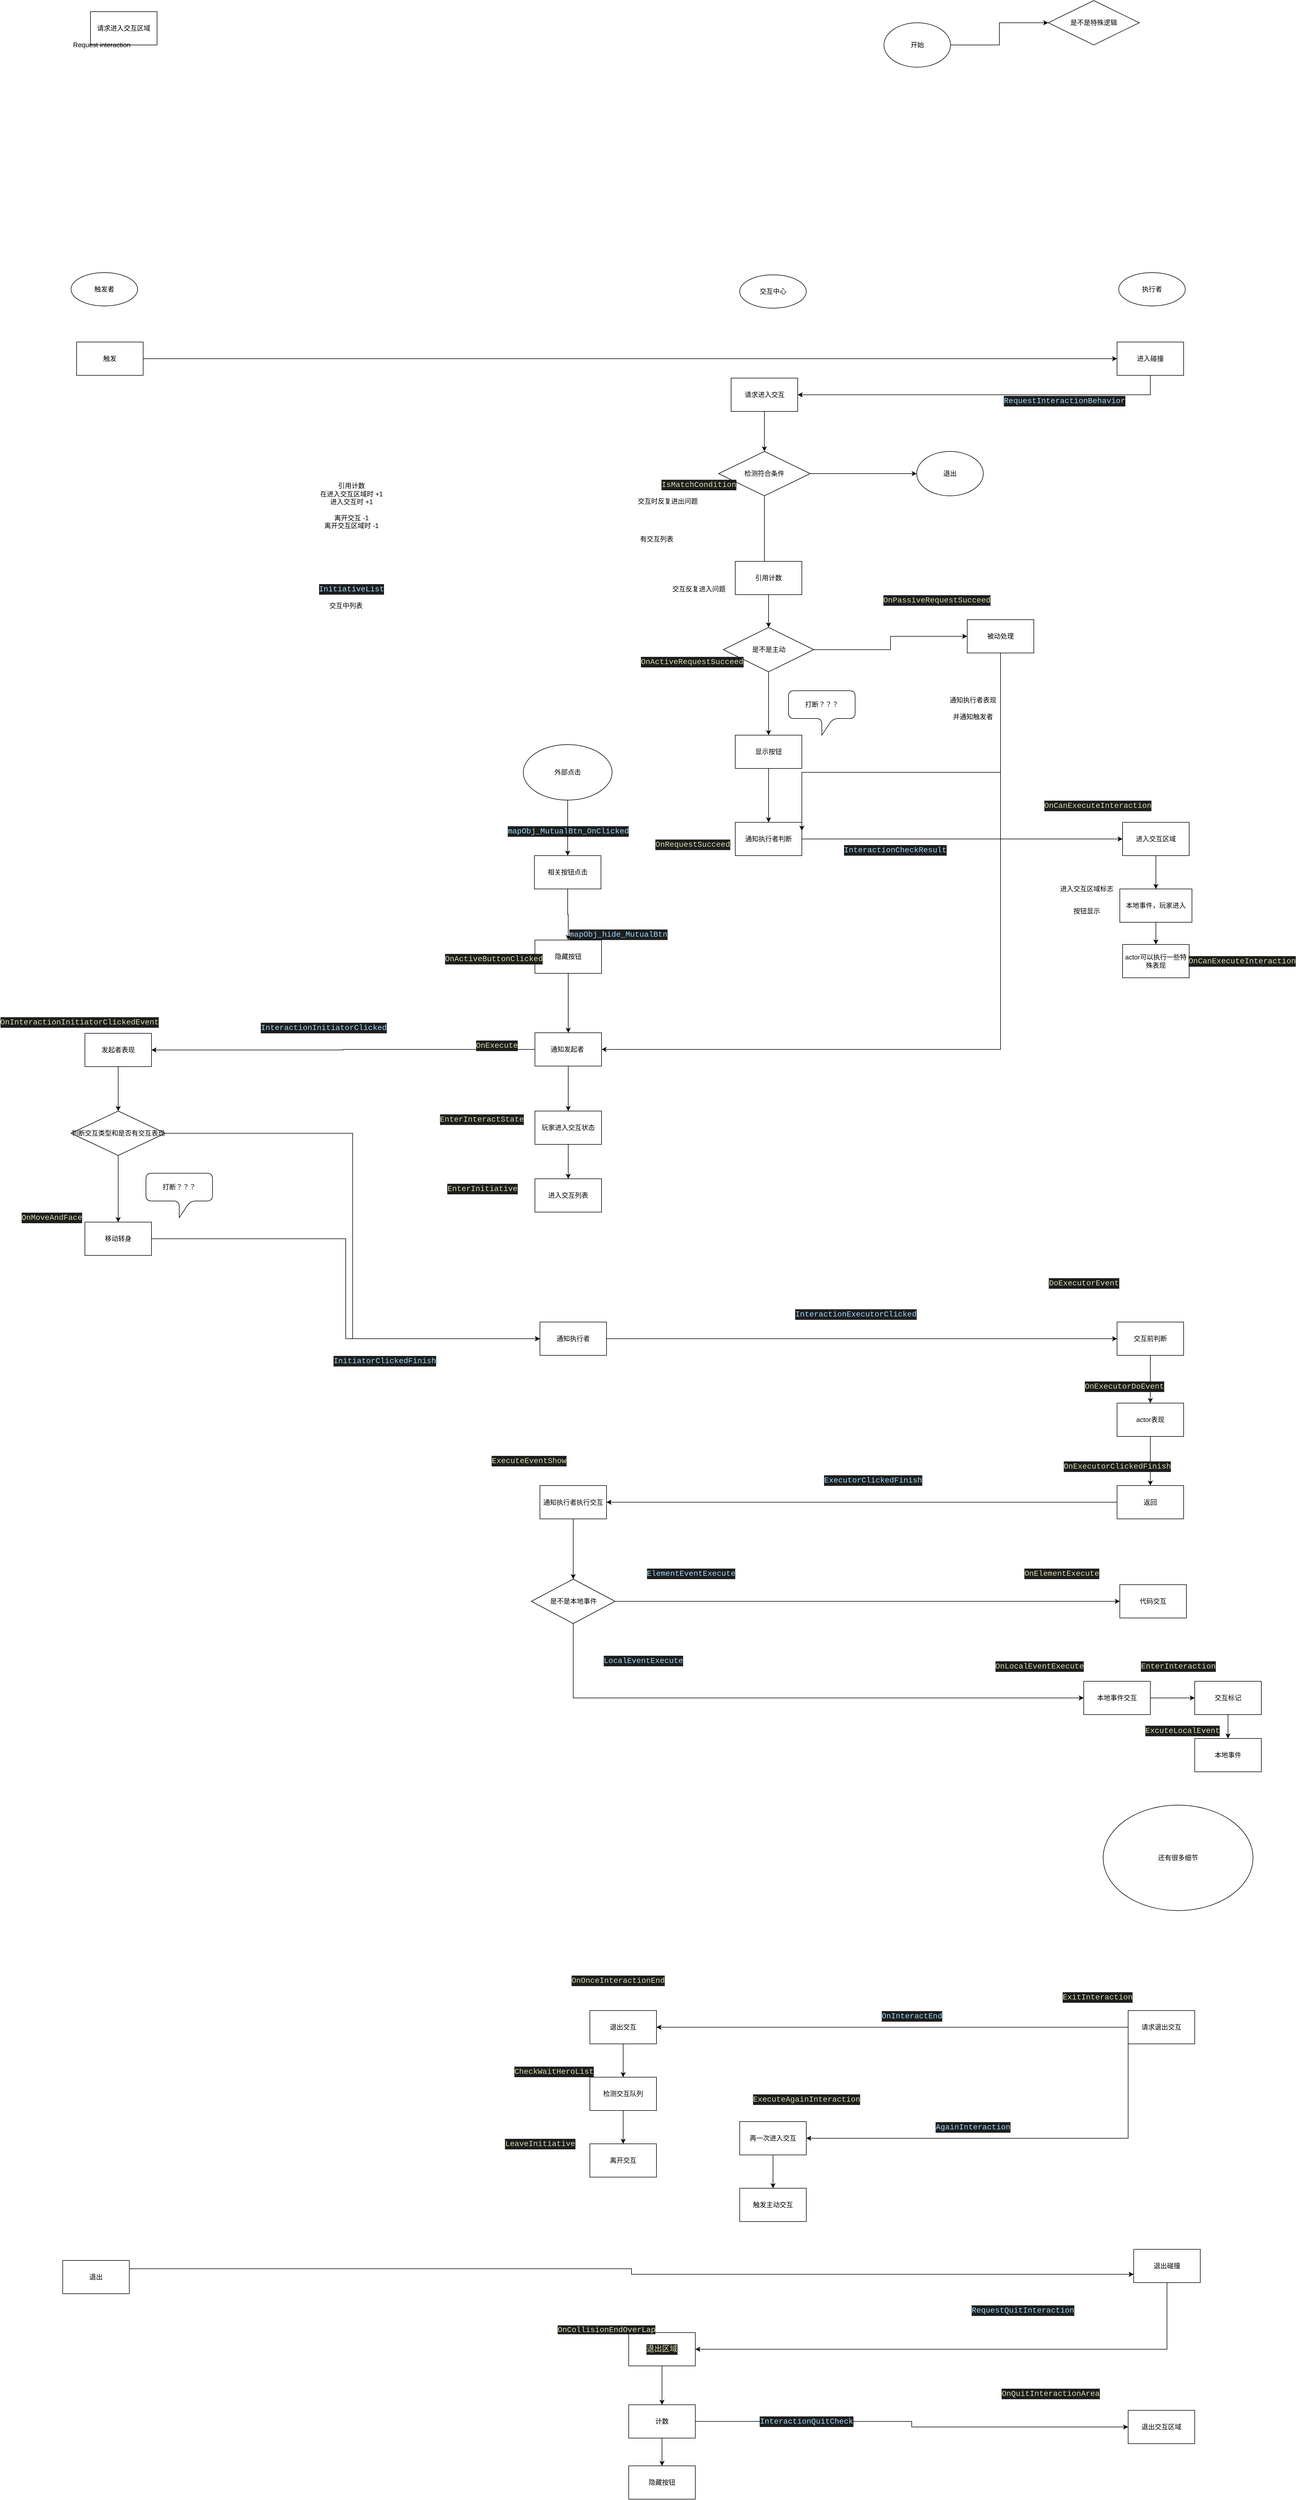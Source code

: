 <mxfile>
    <diagram id="wWXeyH_oxTy1ao1TuzGQ" name="交互">
        <mxGraphModel dx="2980" dy="2633" grid="1" gridSize="10" guides="1" tooltips="1" connect="1" arrows="1" fold="1" page="1" pageScale="1" pageWidth="827" pageHeight="1169" math="0" shadow="0">
            <root>
                <mxCell id="9wz903eG9H3RRQY6BW-D-0"/>
                <mxCell id="9wz903eG9H3RRQY6BW-D-1" parent="9wz903eG9H3RRQY6BW-D-0"/>
                <mxCell id="9wz903eG9H3RRQY6BW-D-2" style="edgeStyle=orthogonalEdgeStyle;rounded=0;orthogonalLoop=1;jettySize=auto;html=1;" parent="9wz903eG9H3RRQY6BW-D-1" source="9wz903eG9H3RRQY6BW-D-3" target="9wz903eG9H3RRQY6BW-D-6" edge="1">
                    <mxGeometry relative="1" as="geometry"/>
                </mxCell>
                <mxCell id="9wz903eG9H3RRQY6BW-D-3" value="开始" style="ellipse;whiteSpace=wrap;html=1;" parent="9wz903eG9H3RRQY6BW-D-1" vertex="1">
                    <mxGeometry x="1620" y="70" width="120" height="80" as="geometry"/>
                </mxCell>
                <mxCell id="9wz903eG9H3RRQY6BW-D-6" value="是不是特殊逻辑" style="rhombus;whiteSpace=wrap;html=1;" parent="9wz903eG9H3RRQY6BW-D-1" vertex="1">
                    <mxGeometry x="1916" y="30" width="164" height="80" as="geometry"/>
                </mxCell>
                <mxCell id="9wz903eG9H3RRQY6BW-D-7" value="&lt;div style=&quot;color: rgb(212 , 212 , 212) ; background-color: rgb(30 , 30 , 30) ; font-family: &amp;#34;consolas&amp;#34; , &amp;#34;courier new&amp;#34; , monospace ; font-size: 14px ; line-height: 19px&quot;&gt;&lt;span style=&quot;color: #9cdcfe&quot;&gt;RequestInteractionBehavior&lt;/span&gt;&lt;/div&gt;" style="text;html=1;align=center;verticalAlign=middle;resizable=0;points=[];autosize=1;" parent="9wz903eG9H3RRQY6BW-D-1" vertex="1">
                    <mxGeometry x="1835" y="741" width="220" height="20" as="geometry"/>
                </mxCell>
                <mxCell id="9wz903eG9H3RRQY6BW-D-8" style="edgeStyle=orthogonalEdgeStyle;rounded=0;orthogonalLoop=1;jettySize=auto;html=1;exitX=0.5;exitY=1;exitDx=0;exitDy=0;entryX=1;entryY=0.5;entryDx=0;entryDy=0;" parent="9wz903eG9H3RRQY6BW-D-1" source="kv-knvRoQNYwRlHTKVha-6" target="8Sl30yjkcaAT2JcFTwkn-120" edge="1">
                    <mxGeometry relative="1" as="geometry">
                        <mxPoint x="2129" y="890" as="sourcePoint"/>
                    </mxGeometry>
                </mxCell>
                <mxCell id="9wz903eG9H3RRQY6BW-D-12" style="edgeStyle=orthogonalEdgeStyle;rounded=0;orthogonalLoop=1;jettySize=auto;html=1;exitX=1;exitY=0.5;exitDx=0;exitDy=0;" parent="9wz903eG9H3RRQY6BW-D-1" source="9wz903eG9H3RRQY6BW-D-14" target="9wz903eG9H3RRQY6BW-D-34" edge="1">
                    <mxGeometry relative="1" as="geometry"/>
                </mxCell>
                <mxCell id="9wz903eG9H3RRQY6BW-D-13" style="edgeStyle=orthogonalEdgeStyle;rounded=0;orthogonalLoop=1;jettySize=auto;html=1;exitX=0.5;exitY=1;exitDx=0;exitDy=0;entryX=0.5;entryY=0;entryDx=0;entryDy=0;" parent="9wz903eG9H3RRQY6BW-D-1" source="9wz903eG9H3RRQY6BW-D-14" target="9wz903eG9H3RRQY6BW-D-17" edge="1">
                    <mxGeometry relative="1" as="geometry">
                        <mxPoint x="1985.5" y="1192" as="targetPoint"/>
                    </mxGeometry>
                </mxCell>
                <mxCell id="9wz903eG9H3RRQY6BW-D-14" value="检测符合条件" style="rhombus;whiteSpace=wrap;html=1;" parent="9wz903eG9H3RRQY6BW-D-1" vertex="1">
                    <mxGeometry x="1322" y="842" width="165" height="80" as="geometry"/>
                </mxCell>
                <mxCell id="8Sl30yjkcaAT2JcFTwkn-2" style="edgeStyle=orthogonalEdgeStyle;rounded=0;orthogonalLoop=1;jettySize=auto;html=1;exitX=0.5;exitY=1;exitDx=0;exitDy=0;" parent="9wz903eG9H3RRQY6BW-D-1" source="9wz903eG9H3RRQY6BW-D-17" target="9wz903eG9H3RRQY6BW-D-19" edge="1">
                    <mxGeometry relative="1" as="geometry">
                        <mxPoint x="1412" y="1330" as="targetPoint"/>
                    </mxGeometry>
                </mxCell>
                <mxCell id="8Sl30yjkcaAT2JcFTwkn-3" style="edgeStyle=orthogonalEdgeStyle;rounded=0;orthogonalLoop=1;jettySize=auto;html=1;exitX=1;exitY=0.5;exitDx=0;exitDy=0;entryX=0;entryY=0.5;entryDx=0;entryDy=0;" parent="9wz903eG9H3RRQY6BW-D-1" source="9wz903eG9H3RRQY6BW-D-17" target="8Sl30yjkcaAT2JcFTwkn-82" edge="1">
                    <mxGeometry relative="1" as="geometry">
                        <mxPoint x="1740" y="1198.429" as="targetPoint"/>
                    </mxGeometry>
                </mxCell>
                <mxCell id="9wz903eG9H3RRQY6BW-D-17" value="是不是主动" style="rhombus;whiteSpace=wrap;html=1;" parent="9wz903eG9H3RRQY6BW-D-1" vertex="1">
                    <mxGeometry x="1330.5" y="1159" width="163" height="80" as="geometry"/>
                </mxCell>
                <mxCell id="8Sl30yjkcaAT2JcFTwkn-4" style="edgeStyle=orthogonalEdgeStyle;rounded=0;orthogonalLoop=1;jettySize=auto;html=1;exitX=0.5;exitY=1;exitDx=0;exitDy=0;entryX=0.5;entryY=0;entryDx=0;entryDy=0;" parent="9wz903eG9H3RRQY6BW-D-1" source="9wz903eG9H3RRQY6BW-D-19" target="8Sl30yjkcaAT2JcFTwkn-7" edge="1">
                    <mxGeometry relative="1" as="geometry">
                        <mxPoint x="1412" y="1560" as="targetPoint"/>
                    </mxGeometry>
                </mxCell>
                <mxCell id="9wz903eG9H3RRQY6BW-D-19" value="显示按钮" style="whiteSpace=wrap;html=1;" parent="9wz903eG9H3RRQY6BW-D-1" vertex="1">
                    <mxGeometry x="1352" y="1353" width="120" height="60" as="geometry"/>
                </mxCell>
                <mxCell id="9wz903eG9H3RRQY6BW-D-34" value="退出" style="ellipse;whiteSpace=wrap;html=1;" parent="9wz903eG9H3RRQY6BW-D-1" vertex="1">
                    <mxGeometry x="1679" y="842" width="120" height="80" as="geometry"/>
                </mxCell>
                <mxCell id="9wz903eG9H3RRQY6BW-D-35" value="&lt;div style=&quot;color: rgb(212 , 212 , 212) ; background-color: rgb(30 , 30 , 30) ; font-family: &amp;#34;consolas&amp;#34; , &amp;#34;courier new&amp;#34; , monospace ; font-size: 14px ; line-height: 19px&quot;&gt;&lt;span style=&quot;color: #dcdcaa&quot;&gt;IsMatchCondition&lt;/span&gt;&lt;/div&gt;" style="text;html=1;align=center;verticalAlign=middle;resizable=0;points=[];autosize=1;" parent="9wz903eG9H3RRQY6BW-D-1" vertex="1">
                    <mxGeometry x="1219" y="890" width="133" height="23" as="geometry"/>
                </mxCell>
                <mxCell id="9wz903eG9H3RRQY6BW-D-37" value="&lt;div style=&quot;color: rgb(212, 212, 212); background-color: rgb(30, 30, 30); font-family: consolas, &amp;quot;courier new&amp;quot;, monospace; font-weight: normal; font-size: 14px; line-height: 19px;&quot;&gt;&lt;div&gt;&lt;span style=&quot;color: #dcdcaa&quot;&gt;OnActiveRequestSucceed&lt;/span&gt;&lt;/div&gt;&lt;/div&gt;" style="text;whiteSpace=wrap;html=1;" parent="9wz903eG9H3RRQY6BW-D-1" vertex="1">
                    <mxGeometry x="1180.001" y="1204.995" width="189" height="33" as="geometry"/>
                </mxCell>
                <mxCell id="9wz903eG9H3RRQY6BW-D-41" style="edgeStyle=orthogonalEdgeStyle;rounded=0;orthogonalLoop=1;jettySize=auto;html=1;exitX=0.5;exitY=1;exitDx=0;exitDy=0;" parent="9wz903eG9H3RRQY6BW-D-1" source="8Sl30yjkcaAT2JcFTwkn-90" target="9wz903eG9H3RRQY6BW-D-46" edge="1">
                    <mxGeometry relative="1" as="geometry">
                        <mxPoint x="1051" y="1652" as="sourcePoint"/>
                    </mxGeometry>
                </mxCell>
                <mxCell id="9wz903eG9H3RRQY6BW-D-43" value="&lt;div style=&quot;color: rgb(212, 212, 212); background-color: rgb(30, 30, 30); font-family: consolas, &amp;quot;courier new&amp;quot;, monospace; font-weight: normal; font-size: 14px; line-height: 19px;&quot;&gt;&lt;div&gt;&lt;span style=&quot;color: #9cdcfe&quot;&gt;mapObj_MutualBtn_OnClicked&lt;/span&gt;&lt;/div&gt;&lt;/div&gt;" style="text;whiteSpace=wrap;html=1;" parent="9wz903eG9H3RRQY6BW-D-1" vertex="1">
                    <mxGeometry x="939.997" y="1510.004" width="220" height="33" as="geometry"/>
                </mxCell>
                <mxCell id="9wz903eG9H3RRQY6BW-D-45" style="edgeStyle=orthogonalEdgeStyle;rounded=0;orthogonalLoop=1;jettySize=auto;html=1;exitX=0.5;exitY=1;exitDx=0;exitDy=0;entryX=0.5;entryY=0;entryDx=0;entryDy=0;" parent="9wz903eG9H3RRQY6BW-D-1" source="9wz903eG9H3RRQY6BW-D-46" target="9wz903eG9H3RRQY6BW-D-49" edge="1">
                    <mxGeometry relative="1" as="geometry"/>
                </mxCell>
                <mxCell id="9wz903eG9H3RRQY6BW-D-46" value="隐藏按钮" style="whiteSpace=wrap;html=1;" parent="9wz903eG9H3RRQY6BW-D-1" vertex="1">
                    <mxGeometry x="991" y="1722" width="120" height="60" as="geometry"/>
                </mxCell>
                <mxCell id="8Sl30yjkcaAT2JcFTwkn-24" style="edgeStyle=orthogonalEdgeStyle;rounded=0;orthogonalLoop=1;jettySize=auto;html=1;exitX=0.5;exitY=1;exitDx=0;exitDy=0;" parent="9wz903eG9H3RRQY6BW-D-1" source="9wz903eG9H3RRQY6BW-D-49" target="9wz903eG9H3RRQY6BW-D-52" edge="1">
                    <mxGeometry relative="1" as="geometry"/>
                </mxCell>
                <mxCell id="8Sl30yjkcaAT2JcFTwkn-31" style="edgeStyle=orthogonalEdgeStyle;rounded=0;orthogonalLoop=1;jettySize=auto;html=1;exitX=0;exitY=0.5;exitDx=0;exitDy=0;entryX=1;entryY=0.5;entryDx=0;entryDy=0;" parent="9wz903eG9H3RRQY6BW-D-1" source="9wz903eG9H3RRQY6BW-D-49" target="8Sl30yjkcaAT2JcFTwkn-34" edge="1">
                    <mxGeometry relative="1" as="geometry">
                        <mxPoint x="320" y="1919" as="targetPoint"/>
                    </mxGeometry>
                </mxCell>
                <mxCell id="9wz903eG9H3RRQY6BW-D-49" value="通知发起者&amp;nbsp;" style="whiteSpace=wrap;html=1;" parent="9wz903eG9H3RRQY6BW-D-1" vertex="1">
                    <mxGeometry x="991" y="1889" width="120" height="60" as="geometry"/>
                </mxCell>
                <mxCell id="9wz903eG9H3RRQY6BW-D-51" style="edgeStyle=orthogonalEdgeStyle;rounded=0;orthogonalLoop=1;jettySize=auto;html=1;exitX=0.5;exitY=1;exitDx=0;exitDy=0;" parent="9wz903eG9H3RRQY6BW-D-1" source="9wz903eG9H3RRQY6BW-D-52" target="9wz903eG9H3RRQY6BW-D-55" edge="1">
                    <mxGeometry relative="1" as="geometry"/>
                </mxCell>
                <mxCell id="9wz903eG9H3RRQY6BW-D-52" value="玩家进入交互状态" style="whiteSpace=wrap;html=1;" parent="9wz903eG9H3RRQY6BW-D-1" vertex="1">
                    <mxGeometry x="991" y="2030" width="120" height="60" as="geometry"/>
                </mxCell>
                <mxCell id="9wz903eG9H3RRQY6BW-D-53" value="&lt;div style=&quot;color: rgb(212 , 212 , 212) ; background-color: rgb(30 , 30 , 30) ; font-family: &amp;#34;consolas&amp;#34; , &amp;#34;courier new&amp;#34; , monospace ; font-size: 14px ; line-height: 19px&quot;&gt;&lt;span style=&quot;color: #dcdcaa&quot;&gt;OnExecute&lt;/span&gt;&lt;/div&gt;" style="text;html=1;align=center;verticalAlign=middle;resizable=0;points=[];autosize=1;" parent="9wz903eG9H3RRQY6BW-D-1" vertex="1">
                    <mxGeometry x="882" y="1900" width="79" height="23" as="geometry"/>
                </mxCell>
                <mxCell id="9wz903eG9H3RRQY6BW-D-55" value="进入交互列表" style="whiteSpace=wrap;html=1;" parent="9wz903eG9H3RRQY6BW-D-1" vertex="1">
                    <mxGeometry x="991" y="2152" width="120" height="60" as="geometry"/>
                </mxCell>
                <mxCell id="8Sl30yjkcaAT2JcFTwkn-104" style="edgeStyle=orthogonalEdgeStyle;rounded=0;orthogonalLoop=1;jettySize=auto;html=1;exitX=0.5;exitY=1;exitDx=0;exitDy=0;" parent="9wz903eG9H3RRQY6BW-D-1" source="9wz903eG9H3RRQY6BW-D-73" target="8Sl30yjkcaAT2JcFTwkn-102" edge="1">
                    <mxGeometry relative="1" as="geometry"/>
                </mxCell>
                <mxCell id="9wz903eG9H3RRQY6BW-D-73" value="退出交互" style="whiteSpace=wrap;html=1;" parent="9wz903eG9H3RRQY6BW-D-1" vertex="1">
                    <mxGeometry x="1090" y="3650" width="120" height="60" as="geometry"/>
                </mxCell>
                <mxCell id="9wz903eG9H3RRQY6BW-D-78" value="交互时反复进出问题" style="text;html=1;align=center;verticalAlign=middle;resizable=0;points=[];autosize=1;strokeColor=none;" parent="9wz903eG9H3RRQY6BW-D-1" vertex="1">
                    <mxGeometry x="1170" y="922" width="120" height="20" as="geometry"/>
                </mxCell>
                <mxCell id="9wz903eG9H3RRQY6BW-D-82" value="有交互列表" style="text;html=1;align=center;verticalAlign=middle;resizable=0;points=[];autosize=1;strokeColor=none;" parent="9wz903eG9H3RRQY6BW-D-1" vertex="1">
                    <mxGeometry x="1170" y="990" width="80" height="20" as="geometry"/>
                </mxCell>
                <mxCell id="9wz903eG9H3RRQY6BW-D-85" value="引用计数" style="whiteSpace=wrap;html=1;" parent="9wz903eG9H3RRQY6BW-D-1" vertex="1">
                    <mxGeometry x="1352" y="1040" width="120" height="60" as="geometry"/>
                </mxCell>
                <mxCell id="9wz903eG9H3RRQY6BW-D-86" value="交互反复进入问题" style="text;html=1;align=center;verticalAlign=middle;resizable=0;points=[];autosize=1;strokeColor=none;" parent="9wz903eG9H3RRQY6BW-D-1" vertex="1">
                    <mxGeometry x="1230.5" y="1080" width="110" height="20" as="geometry"/>
                </mxCell>
                <mxCell id="9wz903eG9H3RRQY6BW-D-87" value="&lt;div style=&quot;color: rgb(212 , 212 , 212) ; background-color: rgb(30 , 30 , 30) ; font-family: &amp;#34;consolas&amp;#34; , &amp;#34;courier new&amp;#34; , monospace ; font-size: 14px ; line-height: 19px&quot;&gt;&lt;span style=&quot;color: #dcdcaa&quot;&gt;OnPassiveRequestSucceed&lt;/span&gt;&lt;/div&gt;" style="text;html=1;align=center;verticalAlign=middle;resizable=0;points=[];autosize=1;strokeColor=none;" parent="9wz903eG9H3RRQY6BW-D-1" vertex="1">
                    <mxGeometry x="1620" y="1100" width="190" height="20" as="geometry"/>
                </mxCell>
                <mxCell id="kv-knvRoQNYwRlHTKVha-0" value="触发者" style="ellipse;whiteSpace=wrap;html=1;" parent="9wz903eG9H3RRQY6BW-D-1" vertex="1">
                    <mxGeometry x="155" y="520" width="120" height="60" as="geometry"/>
                </mxCell>
                <mxCell id="kv-knvRoQNYwRlHTKVha-1" value="执行者" style="ellipse;whiteSpace=wrap;html=1;" parent="9wz903eG9H3RRQY6BW-D-1" vertex="1">
                    <mxGeometry x="2043" y="520" width="120" height="60" as="geometry"/>
                </mxCell>
                <mxCell id="kv-knvRoQNYwRlHTKVha-2" value="交互中心" style="ellipse;whiteSpace=wrap;html=1;" parent="9wz903eG9H3RRQY6BW-D-1" vertex="1">
                    <mxGeometry x="1360" y="524" width="120" height="60" as="geometry"/>
                </mxCell>
                <mxCell id="kv-knvRoQNYwRlHTKVha-5" style="edgeStyle=orthogonalEdgeStyle;rounded=0;orthogonalLoop=1;jettySize=auto;html=1;entryX=0;entryY=0.5;entryDx=0;entryDy=0;" parent="9wz903eG9H3RRQY6BW-D-1" source="kv-knvRoQNYwRlHTKVha-3" target="kv-knvRoQNYwRlHTKVha-6" edge="1">
                    <mxGeometry relative="1" as="geometry">
                        <mxPoint x="1630" y="680" as="targetPoint"/>
                    </mxGeometry>
                </mxCell>
                <mxCell id="kv-knvRoQNYwRlHTKVha-3" value="触发" style="whiteSpace=wrap;html=1;" parent="9wz903eG9H3RRQY6BW-D-1" vertex="1">
                    <mxGeometry x="165" y="645" width="120" height="60" as="geometry"/>
                </mxCell>
                <mxCell id="kv-knvRoQNYwRlHTKVha-6" value="进入碰撞" style="whiteSpace=wrap;html=1;" parent="9wz903eG9H3RRQY6BW-D-1" vertex="1">
                    <mxGeometry x="2040" y="645" width="120" height="60" as="geometry"/>
                </mxCell>
                <mxCell id="8Sl30yjkcaAT2JcFTwkn-6" value="&lt;div style=&quot;color: rgb(212 , 212 , 212) ; background-color: rgb(30 , 30 , 30) ; font-family: &amp;#34;consolas&amp;#34; , &amp;#34;courier new&amp;#34; , monospace ; font-size: 14px ; line-height: 19px&quot;&gt;&lt;span style=&quot;color: #dcdcaa&quot;&gt;OnRequestSucceed&lt;/span&gt;&lt;/div&gt;" style="text;html=1;align=center;verticalAlign=middle;resizable=0;points=[];autosize=1;strokeColor=none;" parent="9wz903eG9H3RRQY6BW-D-1" vertex="1">
                    <mxGeometry x="1204.5" y="1540" width="140" height="20" as="geometry"/>
                </mxCell>
                <mxCell id="8Sl30yjkcaAT2JcFTwkn-8" style="edgeStyle=orthogonalEdgeStyle;rounded=0;orthogonalLoop=1;jettySize=auto;html=1;exitX=1;exitY=0.5;exitDx=0;exitDy=0;entryX=0;entryY=0.5;entryDx=0;entryDy=0;" parent="9wz903eG9H3RRQY6BW-D-1" source="8Sl30yjkcaAT2JcFTwkn-7" target="8Sl30yjkcaAT2JcFTwkn-10" edge="1">
                    <mxGeometry relative="1" as="geometry">
                        <mxPoint x="2060.0" y="1540" as="targetPoint"/>
                    </mxGeometry>
                </mxCell>
                <mxCell id="8Sl30yjkcaAT2JcFTwkn-7" value="通知执行者判断" style="whiteSpace=wrap;html=1;" parent="9wz903eG9H3RRQY6BW-D-1" vertex="1">
                    <mxGeometry x="1352" y="1510" width="120" height="60" as="geometry"/>
                </mxCell>
                <mxCell id="8Sl30yjkcaAT2JcFTwkn-9" value="&lt;div style=&quot;color: rgb(212 , 212 , 212) ; background-color: rgb(30 , 30 , 30) ; font-family: &amp;#34;consolas&amp;#34; , &amp;#34;courier new&amp;#34; , monospace ; font-size: 14px ; line-height: 19px&quot;&gt;&lt;span style=&quot;color: #9cdcfe&quot;&gt;InteractionCheckResult&lt;/span&gt;&lt;/div&gt;" style="text;html=1;align=center;verticalAlign=middle;resizable=0;points=[];autosize=1;strokeColor=none;" parent="9wz903eG9H3RRQY6BW-D-1" vertex="1">
                    <mxGeometry x="1550" y="1550" width="180" height="20" as="geometry"/>
                </mxCell>
                <mxCell id="8Sl30yjkcaAT2JcFTwkn-18" style="edgeStyle=orthogonalEdgeStyle;rounded=0;orthogonalLoop=1;jettySize=auto;html=1;exitX=0.5;exitY=1;exitDx=0;exitDy=0;entryX=0.5;entryY=0;entryDx=0;entryDy=0;" parent="9wz903eG9H3RRQY6BW-D-1" source="8Sl30yjkcaAT2JcFTwkn-10" target="8Sl30yjkcaAT2JcFTwkn-12" edge="1">
                    <mxGeometry relative="1" as="geometry"/>
                </mxCell>
                <mxCell id="8Sl30yjkcaAT2JcFTwkn-10" value="进入交互区域" style="whiteSpace=wrap;html=1;" parent="9wz903eG9H3RRQY6BW-D-1" vertex="1">
                    <mxGeometry x="2050" y="1510" width="120" height="60" as="geometry"/>
                </mxCell>
                <mxCell id="8Sl30yjkcaAT2JcFTwkn-11" value="&lt;div style=&quot;color: rgb(212 , 212 , 212) ; background-color: rgb(30 , 30 , 30) ; font-family: &amp;#34;consolas&amp;#34; , &amp;#34;courier new&amp;#34; , monospace ; font-size: 14px ; line-height: 19px&quot;&gt;&lt;span style=&quot;color: #dcdcaa&quot;&gt;OnCanExecuteInteraction&lt;/span&gt;&lt;/div&gt;" style="text;html=1;align=center;verticalAlign=middle;resizable=0;points=[];autosize=1;strokeColor=none;" parent="9wz903eG9H3RRQY6BW-D-1" vertex="1">
                    <mxGeometry x="1910" y="1470" width="190" height="20" as="geometry"/>
                </mxCell>
                <mxCell id="8Sl30yjkcaAT2JcFTwkn-19" style="edgeStyle=orthogonalEdgeStyle;rounded=0;orthogonalLoop=1;jettySize=auto;html=1;exitX=0.5;exitY=1;exitDx=0;exitDy=0;" parent="9wz903eG9H3RRQY6BW-D-1" source="8Sl30yjkcaAT2JcFTwkn-12" target="8Sl30yjkcaAT2JcFTwkn-16" edge="1">
                    <mxGeometry relative="1" as="geometry"/>
                </mxCell>
                <mxCell id="8Sl30yjkcaAT2JcFTwkn-12" value="本地事件，玩家进入" style="whiteSpace=wrap;html=1;" parent="9wz903eG9H3RRQY6BW-D-1" vertex="1">
                    <mxGeometry x="2045" y="1630" width="130" height="60" as="geometry"/>
                </mxCell>
                <mxCell id="8Sl30yjkcaAT2JcFTwkn-13" value="进入交互区域标志" style="text;html=1;align=center;verticalAlign=middle;resizable=0;points=[];autosize=1;strokeColor=none;" parent="9wz903eG9H3RRQY6BW-D-1" vertex="1">
                    <mxGeometry x="1930" y="1620" width="110" height="20" as="geometry"/>
                </mxCell>
                <mxCell id="8Sl30yjkcaAT2JcFTwkn-14" value="按钮显示" style="text;html=1;align=center;verticalAlign=middle;resizable=0;points=[];autosize=1;strokeColor=none;" parent="9wz903eG9H3RRQY6BW-D-1" vertex="1">
                    <mxGeometry x="1955" y="1660" width="60" height="20" as="geometry"/>
                </mxCell>
                <mxCell id="8Sl30yjkcaAT2JcFTwkn-16" value="actor可以执行一些特殊表现" style="whiteSpace=wrap;html=1;" parent="9wz903eG9H3RRQY6BW-D-1" vertex="1">
                    <mxGeometry x="2050" y="1730" width="120" height="60" as="geometry"/>
                </mxCell>
                <mxCell id="8Sl30yjkcaAT2JcFTwkn-17" value="&lt;div style=&quot;color: rgb(212 , 212 , 212) ; background-color: rgb(30 , 30 , 30) ; font-family: &amp;#34;consolas&amp;#34; , &amp;#34;courier new&amp;#34; , monospace ; font-size: 14px ; line-height: 19px&quot;&gt;&lt;span style=&quot;color: #dcdcaa&quot;&gt;OnCanExecuteInteraction&lt;/span&gt;&lt;/div&gt;" style="text;html=1;align=center;verticalAlign=middle;resizable=0;points=[];autosize=1;strokeColor=none;" parent="9wz903eG9H3RRQY6BW-D-1" vertex="1">
                    <mxGeometry x="2170" y="1750" width="190" height="20" as="geometry"/>
                </mxCell>
                <mxCell id="8Sl30yjkcaAT2JcFTwkn-21" value="&lt;div style=&quot;color: rgb(212, 212, 212); background-color: rgb(30, 30, 30); font-family: consolas, &amp;quot;courier new&amp;quot;, monospace; font-weight: normal; font-size: 14px; line-height: 19px;&quot;&gt;&lt;div&gt;&lt;span style=&quot;color: #dcdcaa&quot;&gt;OnActiveButtonClicked&lt;/span&gt;&lt;/div&gt;&lt;/div&gt;" style="text;whiteSpace=wrap;html=1;" parent="9wz903eG9H3RRQY6BW-D-1" vertex="1">
                    <mxGeometry x="827" y="1740" width="190" height="30" as="geometry"/>
                </mxCell>
                <mxCell id="8Sl30yjkcaAT2JcFTwkn-22" value="&lt;div style=&quot;color: rgb(212 , 212 , 212) ; background-color: rgb(30 , 30 , 30) ; font-family: &amp;#34;consolas&amp;#34; , &amp;#34;courier new&amp;#34; , monospace ; font-size: 14px ; line-height: 19px&quot;&gt;&lt;span style=&quot;color: #9cdcfe&quot;&gt;mapObj_hide_MutualBtn&lt;/span&gt;&lt;/div&gt;" style="text;html=1;align=center;verticalAlign=middle;resizable=0;points=[];autosize=1;strokeColor=none;" parent="9wz903eG9H3RRQY6BW-D-1" vertex="1">
                    <mxGeometry x="1050.5" y="1702" width="180" height="20" as="geometry"/>
                </mxCell>
                <mxCell id="8Sl30yjkcaAT2JcFTwkn-23" value="&lt;div style=&quot;color: rgb(212 , 212 , 212) ; background-color: rgb(30 , 30 , 30) ; font-family: &amp;#34;consolas&amp;#34; , &amp;#34;courier new&amp;#34; , monospace ; font-size: 14px ; line-height: 19px&quot;&gt;&lt;span style=&quot;color: #dcdcaa&quot;&gt;EnterInteractState&lt;/span&gt;&lt;/div&gt;" style="text;html=1;align=center;verticalAlign=middle;resizable=0;points=[];autosize=1;strokeColor=none;" parent="9wz903eG9H3RRQY6BW-D-1" vertex="1">
                    <mxGeometry x="820" y="2035" width="150" height="20" as="geometry"/>
                </mxCell>
                <mxCell id="8Sl30yjkcaAT2JcFTwkn-25" value="&lt;div style=&quot;color: rgb(212 , 212 , 212) ; background-color: rgb(30 , 30 , 30) ; font-family: &amp;#34;consolas&amp;#34; , &amp;#34;courier new&amp;#34; , monospace ; font-size: 14px ; line-height: 19px&quot;&gt;&lt;span style=&quot;color: #dcdcaa&quot;&gt;EnterInitiative&lt;/span&gt;&lt;/div&gt;" style="text;html=1;align=center;verticalAlign=middle;resizable=0;points=[];autosize=1;strokeColor=none;" parent="9wz903eG9H3RRQY6BW-D-1" vertex="1">
                    <mxGeometry x="831" y="2160" width="130" height="20" as="geometry"/>
                </mxCell>
                <mxCell id="8Sl30yjkcaAT2JcFTwkn-29" value="&lt;div style=&quot;color: rgb(212 , 212 , 212) ; background-color: rgb(30 , 30 , 30) ; font-family: &amp;#34;consolas&amp;#34; , &amp;#34;courier new&amp;#34; , monospace ; font-size: 14px ; line-height: 19px&quot;&gt;&lt;span style=&quot;color: #9cdcfe&quot;&gt;InteractionInitiatorClicked&lt;/span&gt;&lt;/div&gt;" style="text;html=1;align=center;verticalAlign=middle;resizable=0;points=[];autosize=1;strokeColor=none;" parent="9wz903eG9H3RRQY6BW-D-1" vertex="1">
                    <mxGeometry x="500" y="1870" width="220" height="20" as="geometry"/>
                </mxCell>
                <mxCell id="8Sl30yjkcaAT2JcFTwkn-38" style="edgeStyle=orthogonalEdgeStyle;rounded=0;orthogonalLoop=1;jettySize=auto;html=1;exitX=0.5;exitY=1;exitDx=0;exitDy=0;" parent="9wz903eG9H3RRQY6BW-D-1" source="8Sl30yjkcaAT2JcFTwkn-34" target="8Sl30yjkcaAT2JcFTwkn-37" edge="1">
                    <mxGeometry relative="1" as="geometry"/>
                </mxCell>
                <mxCell id="8Sl30yjkcaAT2JcFTwkn-34" value="发起者表现" style="whiteSpace=wrap;html=1;" parent="9wz903eG9H3RRQY6BW-D-1" vertex="1">
                    <mxGeometry x="180" y="1890" width="120" height="60" as="geometry"/>
                </mxCell>
                <mxCell id="8Sl30yjkcaAT2JcFTwkn-35" value="&lt;div style=&quot;color: rgb(212 , 212 , 212) ; background-color: rgb(30 , 30 , 30) ; font-family: &amp;#34;consolas&amp;#34; , &amp;#34;courier new&amp;#34; , monospace ; font-size: 14px ; line-height: 19px&quot;&gt;&lt;span style=&quot;color: #dcdcaa&quot;&gt;OnInteractionInitiatorClickedEvent&lt;/span&gt;&lt;/div&gt;" style="text;html=1;align=center;verticalAlign=middle;resizable=0;points=[];autosize=1;strokeColor=none;" parent="9wz903eG9H3RRQY6BW-D-1" vertex="1">
                    <mxGeometry x="30" y="1860" width="280" height="20" as="geometry"/>
                </mxCell>
                <mxCell id="8Sl30yjkcaAT2JcFTwkn-39" style="edgeStyle=orthogonalEdgeStyle;rounded=0;orthogonalLoop=1;jettySize=auto;html=1;exitX=0.5;exitY=1;exitDx=0;exitDy=0;entryX=0.5;entryY=0;entryDx=0;entryDy=0;" parent="9wz903eG9H3RRQY6BW-D-1" source="8Sl30yjkcaAT2JcFTwkn-37" target="8Sl30yjkcaAT2JcFTwkn-40" edge="1">
                    <mxGeometry relative="1" as="geometry">
                        <mxPoint x="240.235" y="2210" as="targetPoint"/>
                    </mxGeometry>
                </mxCell>
                <mxCell id="8Sl30yjkcaAT2JcFTwkn-44" style="edgeStyle=orthogonalEdgeStyle;rounded=0;orthogonalLoop=1;jettySize=auto;html=1;exitX=1;exitY=0.5;exitDx=0;exitDy=0;entryX=0;entryY=0.5;entryDx=0;entryDy=0;" parent="9wz903eG9H3RRQY6BW-D-1" source="8Sl30yjkcaAT2JcFTwkn-37" target="8Sl30yjkcaAT2JcFTwkn-43" edge="1">
                    <mxGeometry relative="1" as="geometry"/>
                </mxCell>
                <mxCell id="8Sl30yjkcaAT2JcFTwkn-37" value="判断交互类型和是否有交互表现" style="rhombus;whiteSpace=wrap;html=1;" parent="9wz903eG9H3RRQY6BW-D-1" vertex="1">
                    <mxGeometry x="155" y="2030" width="170" height="80" as="geometry"/>
                </mxCell>
                <mxCell id="8Sl30yjkcaAT2JcFTwkn-45" style="edgeStyle=orthogonalEdgeStyle;rounded=0;orthogonalLoop=1;jettySize=auto;html=1;exitX=1;exitY=0.5;exitDx=0;exitDy=0;entryX=0;entryY=0.5;entryDx=0;entryDy=0;" parent="9wz903eG9H3RRQY6BW-D-1" source="8Sl30yjkcaAT2JcFTwkn-40" target="8Sl30yjkcaAT2JcFTwkn-43" edge="1">
                    <mxGeometry relative="1" as="geometry"/>
                </mxCell>
                <mxCell id="8Sl30yjkcaAT2JcFTwkn-40" value="移动转身" style="whiteSpace=wrap;html=1;" parent="9wz903eG9H3RRQY6BW-D-1" vertex="1">
                    <mxGeometry x="180" y="2230" width="120" height="60" as="geometry"/>
                </mxCell>
                <mxCell id="8Sl30yjkcaAT2JcFTwkn-41" value="&lt;div style=&quot;color: rgb(212 , 212 , 212) ; background-color: rgb(30 , 30 , 30) ; font-family: &amp;#34;consolas&amp;#34; , &amp;#34;courier new&amp;#34; , monospace ; font-size: 14px ; line-height: 19px&quot;&gt;&lt;span style=&quot;color: #dcdcaa&quot;&gt;OnMoveAndFace&lt;/span&gt;&lt;/div&gt;" style="text;html=1;align=center;verticalAlign=middle;resizable=0;points=[];autosize=1;strokeColor=none;" parent="9wz903eG9H3RRQY6BW-D-1" vertex="1">
                    <mxGeometry x="60" y="2212" width="120" height="20" as="geometry"/>
                </mxCell>
                <mxCell id="8Sl30yjkcaAT2JcFTwkn-42" value="&lt;div style=&quot;color: rgb(212 , 212 , 212) ; background-color: rgb(30 , 30 , 30) ; font-family: &amp;#34;consolas&amp;#34; , &amp;#34;courier new&amp;#34; , monospace ; font-size: 14px ; line-height: 19px&quot;&gt;&lt;span style=&quot;color: #9cdcfe&quot;&gt;InitiatorClickedFinish&lt;/span&gt;&lt;/div&gt;" style="text;html=1;align=center;verticalAlign=middle;resizable=0;points=[];autosize=1;strokeColor=none;" parent="9wz903eG9H3RRQY6BW-D-1" vertex="1">
                    <mxGeometry x="630" y="2470" width="180" height="20" as="geometry"/>
                </mxCell>
                <mxCell id="8Sl30yjkcaAT2JcFTwkn-47" style="edgeStyle=orthogonalEdgeStyle;rounded=0;orthogonalLoop=1;jettySize=auto;html=1;exitX=1;exitY=0.5;exitDx=0;exitDy=0;entryX=0;entryY=0.5;entryDx=0;entryDy=0;" parent="9wz903eG9H3RRQY6BW-D-1" source="8Sl30yjkcaAT2JcFTwkn-43" target="8Sl30yjkcaAT2JcFTwkn-49" edge="1">
                    <mxGeometry relative="1" as="geometry">
                        <mxPoint x="1950" y="2440" as="targetPoint"/>
                    </mxGeometry>
                </mxCell>
                <mxCell id="8Sl30yjkcaAT2JcFTwkn-43" value="通知执行者" style="whiteSpace=wrap;html=1;" parent="9wz903eG9H3RRQY6BW-D-1" vertex="1">
                    <mxGeometry x="1000" y="2410" width="120" height="60" as="geometry"/>
                </mxCell>
                <mxCell id="8Sl30yjkcaAT2JcFTwkn-48" value="&lt;div style=&quot;color: rgb(212 , 212 , 212) ; background-color: rgb(30 , 30 , 30) ; font-family: &amp;#34;consolas&amp;#34; , &amp;#34;courier new&amp;#34; , monospace ; font-size: 14px ; line-height: 19px&quot;&gt;&lt;span style=&quot;color: #9cdcfe&quot;&gt;InteractionExecutorClicked&lt;/span&gt;&lt;/div&gt;" style="text;html=1;align=center;verticalAlign=middle;resizable=0;points=[];autosize=1;strokeColor=none;" parent="9wz903eG9H3RRQY6BW-D-1" vertex="1">
                    <mxGeometry x="1459" y="2386" width="220" height="20" as="geometry"/>
                </mxCell>
                <mxCell id="8Sl30yjkcaAT2JcFTwkn-58" style="edgeStyle=orthogonalEdgeStyle;rounded=0;orthogonalLoop=1;jettySize=auto;html=1;exitX=0.5;exitY=1;exitDx=0;exitDy=0;" parent="9wz903eG9H3RRQY6BW-D-1" source="8Sl30yjkcaAT2JcFTwkn-49" target="8Sl30yjkcaAT2JcFTwkn-54" edge="1">
                    <mxGeometry relative="1" as="geometry"/>
                </mxCell>
                <mxCell id="8Sl30yjkcaAT2JcFTwkn-49" value="交互前判断" style="whiteSpace=wrap;html=1;" parent="9wz903eG9H3RRQY6BW-D-1" vertex="1">
                    <mxGeometry x="2040" y="2410" width="120" height="60" as="geometry"/>
                </mxCell>
                <mxCell id="8Sl30yjkcaAT2JcFTwkn-50" value="&lt;div style=&quot;color: rgb(212 , 212 , 212) ; background-color: rgb(30 , 30 , 30) ; font-family: &amp;#34;consolas&amp;#34; , &amp;#34;courier new&amp;#34; , monospace ; font-size: 14px ; line-height: 19px&quot;&gt;&lt;span style=&quot;color: #dcdcaa&quot;&gt;DoExecutorEvent&lt;/span&gt;&lt;/div&gt;" style="text;html=1;align=center;verticalAlign=middle;resizable=0;points=[];autosize=1;strokeColor=none;" parent="9wz903eG9H3RRQY6BW-D-1" vertex="1">
                    <mxGeometry x="1915" y="2330" width="130" height="20" as="geometry"/>
                </mxCell>
                <mxCell id="8Sl30yjkcaAT2JcFTwkn-51" value="打断？？？" style="shape=callout;rounded=1;whiteSpace=wrap;html=1;perimeter=calloutPerimeter;" parent="9wz903eG9H3RRQY6BW-D-1" vertex="1">
                    <mxGeometry x="290" y="2142" width="120" height="80" as="geometry"/>
                </mxCell>
                <mxCell id="8Sl30yjkcaAT2JcFTwkn-53" value="打断？？？" style="shape=callout;rounded=1;whiteSpace=wrap;html=1;perimeter=calloutPerimeter;" parent="9wz903eG9H3RRQY6BW-D-1" vertex="1">
                    <mxGeometry x="1448" y="1273" width="120" height="80" as="geometry"/>
                </mxCell>
                <mxCell id="8Sl30yjkcaAT2JcFTwkn-59" style="edgeStyle=orthogonalEdgeStyle;rounded=0;orthogonalLoop=1;jettySize=auto;html=1;exitX=0.5;exitY=1;exitDx=0;exitDy=0;" parent="9wz903eG9H3RRQY6BW-D-1" source="8Sl30yjkcaAT2JcFTwkn-54" target="8Sl30yjkcaAT2JcFTwkn-56" edge="1">
                    <mxGeometry relative="1" as="geometry"/>
                </mxCell>
                <mxCell id="8Sl30yjkcaAT2JcFTwkn-54" value="actor表现" style="whiteSpace=wrap;html=1;" parent="9wz903eG9H3RRQY6BW-D-1" vertex="1">
                    <mxGeometry x="2040" y="2556" width="120" height="60" as="geometry"/>
                </mxCell>
                <mxCell id="8Sl30yjkcaAT2JcFTwkn-55" value="&lt;div style=&quot;color: rgb(212 , 212 , 212) ; background-color: rgb(30 , 30 , 30) ; font-family: &amp;#34;consolas&amp;#34; , &amp;#34;courier new&amp;#34; , monospace ; font-weight: normal ; font-size: 14px ; line-height: 19px&quot;&gt;&lt;div style=&quot;font-family: &amp;#34;consolas&amp;#34; , &amp;#34;courier new&amp;#34; , monospace ; line-height: 19px&quot;&gt;&lt;span style=&quot;color: #dcdcaa&quot;&gt;OnExecutorDoEvent&lt;/span&gt;&lt;/div&gt;&lt;/div&gt;" style="text;whiteSpace=wrap;html=1;" parent="9wz903eG9H3RRQY6BW-D-1" vertex="1">
                    <mxGeometry x="1980" y="2510" width="160" height="30" as="geometry"/>
                </mxCell>
                <mxCell id="8Sl30yjkcaAT2JcFTwkn-63" style="edgeStyle=orthogonalEdgeStyle;rounded=0;orthogonalLoop=1;jettySize=auto;html=1;exitX=0;exitY=0.5;exitDx=0;exitDy=0;entryX=1;entryY=0.5;entryDx=0;entryDy=0;" parent="9wz903eG9H3RRQY6BW-D-1" source="8Sl30yjkcaAT2JcFTwkn-56" target="8Sl30yjkcaAT2JcFTwkn-61" edge="1">
                    <mxGeometry relative="1" as="geometry"/>
                </mxCell>
                <mxCell id="8Sl30yjkcaAT2JcFTwkn-56" value="返回" style="whiteSpace=wrap;html=1;" parent="9wz903eG9H3RRQY6BW-D-1" vertex="1">
                    <mxGeometry x="2040" y="2704.5" width="120" height="60" as="geometry"/>
                </mxCell>
                <mxCell id="8Sl30yjkcaAT2JcFTwkn-57" value="&lt;div style=&quot;color: rgb(212 , 212 , 212) ; background-color: rgb(30 , 30 , 30) ; font-family: &amp;#34;consolas&amp;#34; , &amp;#34;courier new&amp;#34; , monospace ; font-size: 14px ; line-height: 19px&quot;&gt;&lt;span style=&quot;color: #dcdcaa&quot;&gt;OnExecutorClickedFinish&lt;/span&gt;&lt;/div&gt;" style="text;html=1;align=center;verticalAlign=middle;resizable=0;points=[];autosize=1;strokeColor=none;" parent="9wz903eG9H3RRQY6BW-D-1" vertex="1">
                    <mxGeometry x="1945" y="2660" width="190" height="20" as="geometry"/>
                </mxCell>
                <mxCell id="8Sl30yjkcaAT2JcFTwkn-60" value="&lt;div style=&quot;color: rgb(212 , 212 , 212) ; background-color: rgb(30 , 30 , 30) ; font-family: &amp;#34;consolas&amp;#34; , &amp;#34;courier new&amp;#34; , monospace ; font-size: 14px ; line-height: 19px&quot;&gt;&lt;span style=&quot;color: #9cdcfe&quot;&gt;ExecutorClickedFinish&lt;/span&gt;&lt;/div&gt;" style="text;html=1;align=center;verticalAlign=middle;resizable=0;points=[];autosize=1;strokeColor=none;" parent="9wz903eG9H3RRQY6BW-D-1" vertex="1">
                    <mxGeometry x="1510" y="2684.5" width="180" height="20" as="geometry"/>
                </mxCell>
                <mxCell id="8Sl30yjkcaAT2JcFTwkn-65" style="edgeStyle=orthogonalEdgeStyle;rounded=0;orthogonalLoop=1;jettySize=auto;html=1;exitX=0.5;exitY=1;exitDx=0;exitDy=0;entryX=0.5;entryY=0;entryDx=0;entryDy=0;" parent="9wz903eG9H3RRQY6BW-D-1" source="8Sl30yjkcaAT2JcFTwkn-61" target="8Sl30yjkcaAT2JcFTwkn-64" edge="1">
                    <mxGeometry relative="1" as="geometry"/>
                </mxCell>
                <mxCell id="8Sl30yjkcaAT2JcFTwkn-61" value="通知执行者执行交互" style="whiteSpace=wrap;html=1;" parent="9wz903eG9H3RRQY6BW-D-1" vertex="1">
                    <mxGeometry x="1000" y="2704.5" width="120" height="60" as="geometry"/>
                </mxCell>
                <mxCell id="8Sl30yjkcaAT2JcFTwkn-62" value="&lt;div style=&quot;color: rgb(212 , 212 , 212) ; background-color: rgb(30 , 30 , 30) ; font-family: &amp;#34;consolas&amp;#34; , &amp;#34;courier new&amp;#34; , monospace ; font-size: 14px ; line-height: 19px&quot;&gt;&lt;span style=&quot;color: #dcdcaa&quot;&gt;ExecuteEventShow&lt;/span&gt;&lt;/div&gt;" style="text;html=1;align=center;verticalAlign=middle;resizable=0;points=[];autosize=1;strokeColor=none;" parent="9wz903eG9H3RRQY6BW-D-1" vertex="1">
                    <mxGeometry x="910" y="2650" width="140" height="20" as="geometry"/>
                </mxCell>
                <mxCell id="8Sl30yjkcaAT2JcFTwkn-66" style="edgeStyle=orthogonalEdgeStyle;rounded=0;orthogonalLoop=1;jettySize=auto;html=1;exitX=0.5;exitY=1;exitDx=0;exitDy=0;entryX=0;entryY=0.5;entryDx=0;entryDy=0;" parent="9wz903eG9H3RRQY6BW-D-1" source="8Sl30yjkcaAT2JcFTwkn-64" target="8Sl30yjkcaAT2JcFTwkn-74" edge="1">
                    <mxGeometry relative="1" as="geometry">
                        <mxPoint x="1060" y="3060" as="targetPoint"/>
                    </mxGeometry>
                </mxCell>
                <mxCell id="8Sl30yjkcaAT2JcFTwkn-70" style="edgeStyle=orthogonalEdgeStyle;rounded=0;orthogonalLoop=1;jettySize=auto;html=1;exitX=1;exitY=0.5;exitDx=0;exitDy=0;entryX=0;entryY=0.5;entryDx=0;entryDy=0;" parent="9wz903eG9H3RRQY6BW-D-1" source="8Sl30yjkcaAT2JcFTwkn-64" target="8Sl30yjkcaAT2JcFTwkn-73" edge="1">
                    <mxGeometry relative="1" as="geometry">
                        <mxPoint x="1380" y="2910" as="targetPoint"/>
                    </mxGeometry>
                </mxCell>
                <mxCell id="8Sl30yjkcaAT2JcFTwkn-64" value="是不是本地事件" style="rhombus;whiteSpace=wrap;html=1;" parent="9wz903eG9H3RRQY6BW-D-1" vertex="1">
                    <mxGeometry x="984.5" y="2873" width="151" height="80" as="geometry"/>
                </mxCell>
                <mxCell id="8Sl30yjkcaAT2JcFTwkn-67" value="&lt;div style=&quot;color: rgb(212 , 212 , 212) ; background-color: rgb(30 , 30 , 30) ; font-family: &amp;#34;consolas&amp;#34; , &amp;#34;courier new&amp;#34; , monospace ; font-size: 14px ; line-height: 19px&quot;&gt;&lt;span style=&quot;color: #9cdcfe&quot;&gt;LocalEventExecute&lt;/span&gt;&lt;/div&gt;" style="text;html=1;align=center;verticalAlign=middle;resizable=0;points=[];autosize=1;strokeColor=none;" parent="9wz903eG9H3RRQY6BW-D-1" vertex="1">
                    <mxGeometry x="1111" y="3010" width="150" height="20" as="geometry"/>
                </mxCell>
                <mxCell id="8Sl30yjkcaAT2JcFTwkn-68" value="&lt;div style=&quot;color: rgb(212 , 212 , 212) ; background-color: rgb(30 , 30 , 30) ; font-family: &amp;#34;consolas&amp;#34; , &amp;#34;courier new&amp;#34; , monospace ; font-size: 14px ; line-height: 19px&quot;&gt;&lt;span style=&quot;color: #9cdcfe&quot;&gt;ElementEventExecute&lt;/span&gt;&lt;/div&gt;" style="text;html=1;align=center;verticalAlign=middle;resizable=0;points=[];autosize=1;strokeColor=none;" parent="9wz903eG9H3RRQY6BW-D-1" vertex="1">
                    <mxGeometry x="1192" y="2853" width="160" height="20" as="geometry"/>
                </mxCell>
                <mxCell id="8Sl30yjkcaAT2JcFTwkn-71" value="&lt;div style=&quot;color: rgb(212 , 212 , 212) ; background-color: rgb(30 , 30 , 30) ; font-family: &amp;#34;consolas&amp;#34; , &amp;#34;courier new&amp;#34; , monospace ; font-size: 14px ; line-height: 19px&quot;&gt;&lt;span style=&quot;color: #dcdcaa&quot;&gt;OnLocalEventExecute&lt;/span&gt;&lt;/div&gt;" style="text;html=1;align=center;verticalAlign=middle;resizable=0;points=[];autosize=1;strokeColor=none;" parent="9wz903eG9H3RRQY6BW-D-1" vertex="1">
                    <mxGeometry x="1820" y="3020" width="160" height="20" as="geometry"/>
                </mxCell>
                <mxCell id="8Sl30yjkcaAT2JcFTwkn-72" value="&lt;div style=&quot;color: rgb(212 , 212 , 212) ; background-color: rgb(30 , 30 , 30) ; font-family: &amp;#34;consolas&amp;#34; , &amp;#34;courier new&amp;#34; , monospace ; font-size: 14px ; line-height: 19px&quot;&gt;&lt;span style=&quot;color: #dcdcaa&quot;&gt;OnElementExecute&lt;/span&gt;&lt;/div&gt;" style="text;html=1;align=center;verticalAlign=middle;resizable=0;points=[];autosize=1;strokeColor=none;" parent="9wz903eG9H3RRQY6BW-D-1" vertex="1">
                    <mxGeometry x="1870" y="2853" width="140" height="20" as="geometry"/>
                </mxCell>
                <mxCell id="8Sl30yjkcaAT2JcFTwkn-73" value="代码交互" style="whiteSpace=wrap;html=1;" parent="9wz903eG9H3RRQY6BW-D-1" vertex="1">
                    <mxGeometry x="2045" y="2883" width="120" height="60" as="geometry"/>
                </mxCell>
                <mxCell id="8Sl30yjkcaAT2JcFTwkn-80" style="edgeStyle=orthogonalEdgeStyle;rounded=0;orthogonalLoop=1;jettySize=auto;html=1;exitX=1;exitY=0.5;exitDx=0;exitDy=0;" parent="9wz903eG9H3RRQY6BW-D-1" source="8Sl30yjkcaAT2JcFTwkn-74" target="8Sl30yjkcaAT2JcFTwkn-77" edge="1">
                    <mxGeometry relative="1" as="geometry"/>
                </mxCell>
                <mxCell id="8Sl30yjkcaAT2JcFTwkn-74" value="本地事件交互" style="whiteSpace=wrap;html=1;" parent="9wz903eG9H3RRQY6BW-D-1" vertex="1">
                    <mxGeometry x="1980" y="3057" width="120" height="60" as="geometry"/>
                </mxCell>
                <mxCell id="8Sl30yjkcaAT2JcFTwkn-76" value="&lt;div style=&quot;color: rgb(212 , 212 , 212) ; background-color: rgb(30 , 30 , 30) ; font-family: &amp;#34;consolas&amp;#34; , &amp;#34;courier new&amp;#34; , monospace ; font-size: 14px ; line-height: 19px&quot;&gt;&lt;span style=&quot;color: #dcdcaa&quot;&gt;EnterInteraction&lt;/span&gt;&lt;/div&gt;" style="text;html=1;align=center;verticalAlign=middle;resizable=0;points=[];autosize=1;strokeColor=none;" parent="9wz903eG9H3RRQY6BW-D-1" vertex="1">
                    <mxGeometry x="2080" y="3020" width="140" height="20" as="geometry"/>
                </mxCell>
                <mxCell id="8Sl30yjkcaAT2JcFTwkn-81" style="edgeStyle=orthogonalEdgeStyle;rounded=0;orthogonalLoop=1;jettySize=auto;html=1;exitX=0.5;exitY=1;exitDx=0;exitDy=0;entryX=0.5;entryY=0;entryDx=0;entryDy=0;" parent="9wz903eG9H3RRQY6BW-D-1" source="8Sl30yjkcaAT2JcFTwkn-77" target="8Sl30yjkcaAT2JcFTwkn-78" edge="1">
                    <mxGeometry relative="1" as="geometry"/>
                </mxCell>
                <mxCell id="8Sl30yjkcaAT2JcFTwkn-77" value="交互标记" style="whiteSpace=wrap;html=1;" parent="9wz903eG9H3RRQY6BW-D-1" vertex="1">
                    <mxGeometry x="2180" y="3057" width="120" height="60" as="geometry"/>
                </mxCell>
                <mxCell id="8Sl30yjkcaAT2JcFTwkn-78" value="本地事件" style="whiteSpace=wrap;html=1;" parent="9wz903eG9H3RRQY6BW-D-1" vertex="1">
                    <mxGeometry x="2180" y="3160" width="120" height="60" as="geometry"/>
                </mxCell>
                <mxCell id="8Sl30yjkcaAT2JcFTwkn-79" value="&lt;div style=&quot;color: rgb(212, 212, 212); background-color: rgb(30, 30, 30); font-family: consolas, &amp;quot;courier new&amp;quot;, monospace; font-weight: normal; font-size: 14px; line-height: 19px;&quot;&gt;&lt;div&gt;&lt;span style=&quot;color: #dcdcaa&quot;&gt;ExcuteLocalEvent&lt;/span&gt;&lt;/div&gt;&lt;/div&gt;" style="text;whiteSpace=wrap;html=1;" parent="9wz903eG9H3RRQY6BW-D-1" vertex="1">
                    <mxGeometry x="2089" y="3130" width="150" height="30" as="geometry"/>
                </mxCell>
                <mxCell id="8Sl30yjkcaAT2JcFTwkn-85" style="edgeStyle=orthogonalEdgeStyle;rounded=0;orthogonalLoop=1;jettySize=auto;html=1;exitX=0.5;exitY=1;exitDx=0;exitDy=0;entryX=1;entryY=0.25;entryDx=0;entryDy=0;" parent="9wz903eG9H3RRQY6BW-D-1" source="8Sl30yjkcaAT2JcFTwkn-82" target="8Sl30yjkcaAT2JcFTwkn-7" edge="1">
                    <mxGeometry relative="1" as="geometry">
                        <Array as="points">
                            <mxPoint x="1830" y="1420"/>
                            <mxPoint x="1472" y="1420"/>
                        </Array>
                    </mxGeometry>
                </mxCell>
                <mxCell id="8Sl30yjkcaAT2JcFTwkn-86" style="edgeStyle=orthogonalEdgeStyle;rounded=0;orthogonalLoop=1;jettySize=auto;html=1;exitX=0.5;exitY=1;exitDx=0;exitDy=0;entryX=1;entryY=0.5;entryDx=0;entryDy=0;" parent="9wz903eG9H3RRQY6BW-D-1" source="8Sl30yjkcaAT2JcFTwkn-82" target="9wz903eG9H3RRQY6BW-D-49" edge="1">
                    <mxGeometry relative="1" as="geometry"/>
                </mxCell>
                <mxCell id="8Sl30yjkcaAT2JcFTwkn-82" value="被动处理" style="whiteSpace=wrap;html=1;" parent="9wz903eG9H3RRQY6BW-D-1" vertex="1">
                    <mxGeometry x="1770" y="1145" width="120" height="60" as="geometry"/>
                </mxCell>
                <mxCell id="8Sl30yjkcaAT2JcFTwkn-87" value="通知执行者表现" style="text;html=1;align=center;verticalAlign=middle;resizable=0;points=[];autosize=1;strokeColor=none;" parent="9wz903eG9H3RRQY6BW-D-1" vertex="1">
                    <mxGeometry x="1730" y="1280" width="100" height="20" as="geometry"/>
                </mxCell>
                <mxCell id="8Sl30yjkcaAT2JcFTwkn-88" value="并通知触发者" style="text;html=1;align=center;verticalAlign=middle;resizable=0;points=[];autosize=1;strokeColor=none;" parent="9wz903eG9H3RRQY6BW-D-1" vertex="1">
                    <mxGeometry x="1735" y="1310" width="90" height="20" as="geometry"/>
                </mxCell>
                <mxCell id="8Sl30yjkcaAT2JcFTwkn-90" value="&lt;span&gt;相关按钮点击&lt;/span&gt;" style="whiteSpace=wrap;html=1;" parent="9wz903eG9H3RRQY6BW-D-1" vertex="1">
                    <mxGeometry x="990" y="1570" width="120" height="60" as="geometry"/>
                </mxCell>
                <mxCell id="8Sl30yjkcaAT2JcFTwkn-92" style="edgeStyle=orthogonalEdgeStyle;rounded=0;orthogonalLoop=1;jettySize=auto;html=1;exitX=0.5;exitY=1;exitDx=0;exitDy=0;" parent="9wz903eG9H3RRQY6BW-D-1" source="8Sl30yjkcaAT2JcFTwkn-91" target="8Sl30yjkcaAT2JcFTwkn-90" edge="1">
                    <mxGeometry relative="1" as="geometry"/>
                </mxCell>
                <mxCell id="8Sl30yjkcaAT2JcFTwkn-91" value="外部点击" style="ellipse;whiteSpace=wrap;html=1;" parent="9wz903eG9H3RRQY6BW-D-1" vertex="1">
                    <mxGeometry x="970" y="1370" width="160" height="100" as="geometry"/>
                </mxCell>
                <mxCell id="8Sl30yjkcaAT2JcFTwkn-93" value="还有很多细节" style="ellipse;whiteSpace=wrap;html=1;" parent="9wz903eG9H3RRQY6BW-D-1" vertex="1">
                    <mxGeometry x="2015" y="3280" width="270" height="190" as="geometry"/>
                </mxCell>
                <mxCell id="8Sl30yjkcaAT2JcFTwkn-97" style="edgeStyle=orthogonalEdgeStyle;rounded=0;orthogonalLoop=1;jettySize=auto;html=1;exitX=0;exitY=0.5;exitDx=0;exitDy=0;entryX=1;entryY=0.5;entryDx=0;entryDy=0;" parent="9wz903eG9H3RRQY6BW-D-1" source="8Sl30yjkcaAT2JcFTwkn-94" target="9wz903eG9H3RRQY6BW-D-73" edge="1">
                    <mxGeometry relative="1" as="geometry">
                        <mxPoint x="1340" y="3580" as="targetPoint"/>
                    </mxGeometry>
                </mxCell>
                <mxCell id="8Sl30yjkcaAT2JcFTwkn-98" style="edgeStyle=orthogonalEdgeStyle;rounded=0;orthogonalLoop=1;jettySize=auto;html=1;exitX=0;exitY=1;exitDx=0;exitDy=0;entryX=1;entryY=0.5;entryDx=0;entryDy=0;" parent="9wz903eG9H3RRQY6BW-D-1" source="8Sl30yjkcaAT2JcFTwkn-94" target="8Sl30yjkcaAT2JcFTwkn-109" edge="1">
                    <mxGeometry relative="1" as="geometry">
                        <mxPoint x="1770.0" y="3780" as="targetPoint"/>
                    </mxGeometry>
                </mxCell>
                <mxCell id="8Sl30yjkcaAT2JcFTwkn-94" value="请求退出交互" style="whiteSpace=wrap;html=1;" parent="9wz903eG9H3RRQY6BW-D-1" vertex="1">
                    <mxGeometry x="2060" y="3650" width="120" height="60" as="geometry"/>
                </mxCell>
                <mxCell id="8Sl30yjkcaAT2JcFTwkn-95" value="&lt;div style=&quot;color: rgb(212 , 212 , 212) ; background-color: rgb(30 , 30 , 30) ; font-family: &amp;#34;consolas&amp;#34; , &amp;#34;courier new&amp;#34; , monospace ; font-weight: normal ; font-size: 14px ; line-height: 19px&quot;&gt;&lt;div style=&quot;font-family: &amp;#34;consolas&amp;#34; , &amp;#34;courier new&amp;#34; , monospace ; line-height: 19px&quot;&gt;&lt;span style=&quot;color: #dcdcaa&quot;&gt;ExitInteraction&lt;/span&gt;&lt;/div&gt;&lt;/div&gt;" style="text;whiteSpace=wrap;html=1;" parent="9wz903eG9H3RRQY6BW-D-1" vertex="1">
                    <mxGeometry x="1940" y="3610" width="180" height="30" as="geometry"/>
                </mxCell>
                <mxCell id="8Sl30yjkcaAT2JcFTwkn-96" value="&lt;div style=&quot;color: rgb(212 , 212 , 212) ; background-color: rgb(30 , 30 , 30) ; font-family: &amp;#34;consolas&amp;#34; , &amp;#34;courier new&amp;#34; , monospace ; font-size: 14px ; line-height: 19px&quot;&gt;&lt;div style=&quot;font-family: &amp;#34;consolas&amp;#34; , &amp;#34;courier new&amp;#34; , monospace ; line-height: 19px&quot;&gt;&lt;span style=&quot;color: #9cdcfe&quot;&gt;OnInteractEnd&lt;/span&gt;&lt;/div&gt;&lt;/div&gt;" style="text;html=1;align=center;verticalAlign=middle;resizable=0;points=[];autosize=1;strokeColor=none;" parent="9wz903eG9H3RRQY6BW-D-1" vertex="1">
                    <mxGeometry x="1610" y="3650" width="120" height="20" as="geometry"/>
                </mxCell>
                <mxCell id="8Sl30yjkcaAT2JcFTwkn-99" value="&lt;div style=&quot;color: rgb(212 , 212 , 212) ; background-color: rgb(30 , 30 , 30) ; font-family: &amp;#34;consolas&amp;#34; , &amp;#34;courier new&amp;#34; , monospace ; font-size: 14px ; line-height: 19px&quot;&gt;&lt;span style=&quot;color: #9cdcfe&quot;&gt;AgainInteraction&lt;/span&gt;&lt;/div&gt;" style="text;html=1;align=center;verticalAlign=middle;resizable=0;points=[];autosize=1;strokeColor=none;" parent="9wz903eG9H3RRQY6BW-D-1" vertex="1">
                    <mxGeometry x="1710" y="3850" width="140" height="20" as="geometry"/>
                </mxCell>
                <mxCell id="8Sl30yjkcaAT2JcFTwkn-101" value="&lt;div style=&quot;color: rgb(212, 212, 212); background-color: rgb(30, 30, 30); font-family: consolas, &amp;quot;courier new&amp;quot;, monospace; font-weight: normal; font-size: 14px; line-height: 19px;&quot;&gt;&lt;div&gt;&lt;span style=&quot;color: #dcdcaa&quot;&gt;OnOnceInteractionEnd&lt;/span&gt;&lt;/div&gt;&lt;/div&gt;" style="text;whiteSpace=wrap;html=1;" parent="9wz903eG9H3RRQY6BW-D-1" vertex="1">
                    <mxGeometry x="1055" y="3580" width="180" height="30" as="geometry"/>
                </mxCell>
                <mxCell id="8Sl30yjkcaAT2JcFTwkn-108" style="edgeStyle=orthogonalEdgeStyle;rounded=0;orthogonalLoop=1;jettySize=auto;html=1;exitX=0.5;exitY=1;exitDx=0;exitDy=0;entryX=0.5;entryY=0;entryDx=0;entryDy=0;" parent="9wz903eG9H3RRQY6BW-D-1" source="8Sl30yjkcaAT2JcFTwkn-102" target="8Sl30yjkcaAT2JcFTwkn-105" edge="1">
                    <mxGeometry relative="1" as="geometry"/>
                </mxCell>
                <mxCell id="8Sl30yjkcaAT2JcFTwkn-102" value="检测交互队列" style="whiteSpace=wrap;html=1;" parent="9wz903eG9H3RRQY6BW-D-1" vertex="1">
                    <mxGeometry x="1090" y="3770" width="120" height="60" as="geometry"/>
                </mxCell>
                <mxCell id="8Sl30yjkcaAT2JcFTwkn-103" value="&lt;div style=&quot;color: rgb(212 , 212 , 212) ; background-color: rgb(30 , 30 , 30) ; font-family: &amp;#34;consolas&amp;#34; , &amp;#34;courier new&amp;#34; , monospace ; font-size: 14px ; line-height: 19px&quot;&gt;&lt;span style=&quot;color: #dcdcaa&quot;&gt;CheckWaitHeroList&lt;/span&gt;&lt;/div&gt;" style="text;html=1;align=center;verticalAlign=middle;resizable=0;points=[];autosize=1;strokeColor=none;" parent="9wz903eG9H3RRQY6BW-D-1" vertex="1">
                    <mxGeometry x="950" y="3750" width="150" height="20" as="geometry"/>
                </mxCell>
                <mxCell id="8Sl30yjkcaAT2JcFTwkn-105" value="离开交互" style="whiteSpace=wrap;html=1;" parent="9wz903eG9H3RRQY6BW-D-1" vertex="1">
                    <mxGeometry x="1090" y="3890" width="120" height="60" as="geometry"/>
                </mxCell>
                <mxCell id="8Sl30yjkcaAT2JcFTwkn-107" value="&lt;div style=&quot;color: rgb(212 , 212 , 212) ; background-color: rgb(30 , 30 , 30) ; font-family: &amp;#34;consolas&amp;#34; , &amp;#34;courier new&amp;#34; , monospace ; font-size: 14px ; line-height: 19px&quot;&gt;&lt;span style=&quot;color: #dcdcaa&quot;&gt;LeaveInitiative&lt;/span&gt;&lt;/div&gt;" style="text;html=1;align=center;verticalAlign=middle;resizable=0;points=[];autosize=1;strokeColor=none;" parent="9wz903eG9H3RRQY6BW-D-1" vertex="1">
                    <mxGeometry x="935" y="3880" width="130" height="20" as="geometry"/>
                </mxCell>
                <mxCell id="8Sl30yjkcaAT2JcFTwkn-113" style="edgeStyle=orthogonalEdgeStyle;rounded=0;orthogonalLoop=1;jettySize=auto;html=1;exitX=0.5;exitY=1;exitDx=0;exitDy=0;entryX=0.5;entryY=0;entryDx=0;entryDy=0;" parent="9wz903eG9H3RRQY6BW-D-1" source="8Sl30yjkcaAT2JcFTwkn-109" target="8Sl30yjkcaAT2JcFTwkn-112" edge="1">
                    <mxGeometry relative="1" as="geometry"/>
                </mxCell>
                <mxCell id="8Sl30yjkcaAT2JcFTwkn-109" value="再一次进入交互" style="whiteSpace=wrap;html=1;" parent="9wz903eG9H3RRQY6BW-D-1" vertex="1">
                    <mxGeometry x="1360" y="3850" width="120" height="60" as="geometry"/>
                </mxCell>
                <mxCell id="8Sl30yjkcaAT2JcFTwkn-110" value="&lt;div style=&quot;color: rgb(212 , 212 , 212) ; background-color: rgb(30 , 30 , 30) ; font-family: &amp;#34;consolas&amp;#34; , &amp;#34;courier new&amp;#34; , monospace ; font-size: 14px ; line-height: 19px&quot;&gt;&lt;span style=&quot;color: #dcdcaa&quot;&gt;ExecuteAgainInteraction&lt;/span&gt;&lt;/div&gt;" style="text;html=1;align=center;verticalAlign=middle;resizable=0;points=[];autosize=1;strokeColor=none;" parent="9wz903eG9H3RRQY6BW-D-1" vertex="1">
                    <mxGeometry x="1385" y="3800" width="190" height="20" as="geometry"/>
                </mxCell>
                <mxCell id="8Sl30yjkcaAT2JcFTwkn-112" value="触发主动交互" style="whiteSpace=wrap;html=1;" parent="9wz903eG9H3RRQY6BW-D-1" vertex="1">
                    <mxGeometry x="1360" y="3970" width="120" height="60" as="geometry"/>
                </mxCell>
                <mxCell id="8Sl30yjkcaAT2JcFTwkn-116" style="edgeStyle=orthogonalEdgeStyle;rounded=0;orthogonalLoop=1;jettySize=auto;html=1;exitX=1;exitY=0.25;exitDx=0;exitDy=0;entryX=0;entryY=0.75;entryDx=0;entryDy=0;" parent="9wz903eG9H3RRQY6BW-D-1" source="8Sl30yjkcaAT2JcFTwkn-114" target="8Sl30yjkcaAT2JcFTwkn-115" edge="1">
                    <mxGeometry relative="1" as="geometry"/>
                </mxCell>
                <mxCell id="8Sl30yjkcaAT2JcFTwkn-114" value="退出" style="whiteSpace=wrap;html=1;" parent="9wz903eG9H3RRQY6BW-D-1" vertex="1">
                    <mxGeometry x="140" y="4100" width="120" height="60" as="geometry"/>
                </mxCell>
                <mxCell id="8Sl30yjkcaAT2JcFTwkn-124" style="edgeStyle=orthogonalEdgeStyle;rounded=0;orthogonalLoop=1;jettySize=auto;html=1;exitX=0.5;exitY=1;exitDx=0;exitDy=0;entryX=1;entryY=0.5;entryDx=0;entryDy=0;" parent="9wz903eG9H3RRQY6BW-D-1" source="8Sl30yjkcaAT2JcFTwkn-115" target="8Sl30yjkcaAT2JcFTwkn-125" edge="1">
                    <mxGeometry relative="1" as="geometry">
                        <mxPoint x="1320" y="4420" as="targetPoint"/>
                    </mxGeometry>
                </mxCell>
                <mxCell id="8Sl30yjkcaAT2JcFTwkn-115" value="退出碰撞" style="whiteSpace=wrap;html=1;" parent="9wz903eG9H3RRQY6BW-D-1" vertex="1">
                    <mxGeometry x="2070" y="4080" width="120" height="60" as="geometry"/>
                </mxCell>
                <mxCell id="8Sl30yjkcaAT2JcFTwkn-121" value="" style="edgeStyle=orthogonalEdgeStyle;rounded=0;orthogonalLoop=1;jettySize=auto;html=1;" parent="9wz903eG9H3RRQY6BW-D-1" source="8Sl30yjkcaAT2JcFTwkn-120" target="9wz903eG9H3RRQY6BW-D-14" edge="1">
                    <mxGeometry relative="1" as="geometry"/>
                </mxCell>
                <mxCell id="8Sl30yjkcaAT2JcFTwkn-120" value="请求进入交互" style="whiteSpace=wrap;html=1;" parent="9wz903eG9H3RRQY6BW-D-1" vertex="1">
                    <mxGeometry x="1344.5" y="710" width="120" height="60" as="geometry"/>
                </mxCell>
                <mxCell id="8Sl30yjkcaAT2JcFTwkn-122" value="&lt;div style=&quot;color: rgb(212 , 212 , 212) ; background-color: rgb(30 , 30 , 30) ; font-family: &amp;#34;consolas&amp;#34; , &amp;#34;courier new&amp;#34; , monospace ; font-size: 14px ; line-height: 19px&quot;&gt;&lt;span style=&quot;color: #9cdcfe&quot;&gt;RequestQuitInteraction&lt;/span&gt;&lt;/div&gt;" style="text;html=1;align=center;verticalAlign=middle;resizable=0;points=[];autosize=1;strokeColor=none;" parent="9wz903eG9H3RRQY6BW-D-1" vertex="1">
                    <mxGeometry x="1780" y="4180" width="180" height="20" as="geometry"/>
                </mxCell>
                <mxCell id="8Sl30yjkcaAT2JcFTwkn-134" style="edgeStyle=orthogonalEdgeStyle;rounded=0;orthogonalLoop=1;jettySize=auto;html=1;exitX=0.5;exitY=1;exitDx=0;exitDy=0;entryX=0.5;entryY=0;entryDx=0;entryDy=0;" parent="9wz903eG9H3RRQY6BW-D-1" source="8Sl30yjkcaAT2JcFTwkn-125" target="8Sl30yjkcaAT2JcFTwkn-126" edge="1">
                    <mxGeometry relative="1" as="geometry"/>
                </mxCell>
                <mxCell id="8Sl30yjkcaAT2JcFTwkn-125" value="&lt;div style=&quot;background-color: rgb(30 , 30 , 30) ; font-family: &amp;#34;consolas&amp;#34; , &amp;#34;courier new&amp;#34; , monospace ; font-size: 14px ; line-height: 19px&quot;&gt;&lt;font color=&quot;#dcdcaa&quot;&gt;退出区域&lt;/font&gt;&lt;/div&gt;" style="whiteSpace=wrap;html=1;" parent="9wz903eG9H3RRQY6BW-D-1" vertex="1">
                    <mxGeometry x="1160" y="4230" width="120" height="60" as="geometry"/>
                </mxCell>
                <mxCell id="8Sl30yjkcaAT2JcFTwkn-133" style="edgeStyle=orthogonalEdgeStyle;rounded=0;orthogonalLoop=1;jettySize=auto;html=1;exitX=1;exitY=0.5;exitDx=0;exitDy=0;entryX=0;entryY=0.5;entryDx=0;entryDy=0;" parent="9wz903eG9H3RRQY6BW-D-1" source="8Sl30yjkcaAT2JcFTwkn-126" target="8Sl30yjkcaAT2JcFTwkn-132" edge="1">
                    <mxGeometry relative="1" as="geometry"/>
                </mxCell>
                <mxCell id="8Sl30yjkcaAT2JcFTwkn-135" style="edgeStyle=orthogonalEdgeStyle;rounded=0;orthogonalLoop=1;jettySize=auto;html=1;exitX=0.5;exitY=1;exitDx=0;exitDy=0;" parent="9wz903eG9H3RRQY6BW-D-1" source="8Sl30yjkcaAT2JcFTwkn-126" target="8Sl30yjkcaAT2JcFTwkn-128" edge="1">
                    <mxGeometry relative="1" as="geometry"/>
                </mxCell>
                <mxCell id="8Sl30yjkcaAT2JcFTwkn-126" value="计数" style="whiteSpace=wrap;html=1;" parent="9wz903eG9H3RRQY6BW-D-1" vertex="1">
                    <mxGeometry x="1160" y="4360" width="120" height="60" as="geometry"/>
                </mxCell>
                <mxCell id="8Sl30yjkcaAT2JcFTwkn-127" value="&lt;span style=&quot;color: rgb(220, 220, 170); font-family: consolas, &amp;quot;courier new&amp;quot;, monospace; font-size: 14px; font-style: normal; font-weight: 400; letter-spacing: normal; text-align: center; text-indent: 0px; text-transform: none; word-spacing: 0px; background-color: rgb(30, 30, 30); display: inline; float: none;&quot;&gt;OnCollisionEndOverLap&lt;/span&gt;" style="text;whiteSpace=wrap;html=1;" parent="9wz903eG9H3RRQY6BW-D-1" vertex="1">
                    <mxGeometry x="1030" y="4210" width="190" height="30" as="geometry"/>
                </mxCell>
                <mxCell id="8Sl30yjkcaAT2JcFTwkn-128" value="隐藏按钮" style="whiteSpace=wrap;html=1;" parent="9wz903eG9H3RRQY6BW-D-1" vertex="1">
                    <mxGeometry x="1160" y="4470" width="120" height="60" as="geometry"/>
                </mxCell>
                <mxCell id="8Sl30yjkcaAT2JcFTwkn-129" value="&lt;div style=&quot;color: rgb(212 , 212 , 212) ; background-color: rgb(30 , 30 , 30) ; font-family: &amp;#34;consolas&amp;#34; , &amp;#34;courier new&amp;#34; , monospace ; font-size: 14px ; line-height: 19px&quot;&gt;&lt;span style=&quot;color: #9cdcfe&quot;&gt;InteractionQuitCheck&lt;/span&gt;&lt;/div&gt;" style="text;html=1;align=center;verticalAlign=middle;resizable=0;points=[];autosize=1;strokeColor=none;" parent="9wz903eG9H3RRQY6BW-D-1" vertex="1">
                    <mxGeometry x="1395" y="4380" width="170" height="20" as="geometry"/>
                </mxCell>
                <mxCell id="8Sl30yjkcaAT2JcFTwkn-131" value="&lt;div style=&quot;color: rgb(212 , 212 , 212) ; background-color: rgb(30 , 30 , 30) ; font-family: &amp;#34;consolas&amp;#34; , &amp;#34;courier new&amp;#34; , monospace ; font-size: 14px ; line-height: 19px&quot;&gt;&lt;span style=&quot;color: #dcdcaa&quot;&gt;OnQuitInteractionArea&lt;/span&gt;&lt;/div&gt;" style="text;html=1;align=center;verticalAlign=middle;resizable=0;points=[];autosize=1;strokeColor=none;" parent="9wz903eG9H3RRQY6BW-D-1" vertex="1">
                    <mxGeometry x="1830" y="4330" width="180" height="20" as="geometry"/>
                </mxCell>
                <mxCell id="8Sl30yjkcaAT2JcFTwkn-132" value="退出交互区域" style="whiteSpace=wrap;html=1;" parent="9wz903eG9H3RRQY6BW-D-1" vertex="1">
                    <mxGeometry x="2060" y="4370" width="120" height="60" as="geometry"/>
                </mxCell>
                <mxCell id="8Sl30yjkcaAT2JcFTwkn-136" value="引用计数&lt;br&gt;在进入交互区域时 +1&lt;br&gt;进入交互时 +1&lt;br&gt;&lt;br&gt;离开交互 -1&lt;br&gt;离开交互区域时 -1" style="text;html=1;align=center;verticalAlign=middle;resizable=0;points=[];autosize=1;strokeColor=none;" parent="9wz903eG9H3RRQY6BW-D-1" vertex="1">
                    <mxGeometry x="595" y="895" width="130" height="90" as="geometry"/>
                </mxCell>
                <mxCell id="8Sl30yjkcaAT2JcFTwkn-137" value="&lt;div style=&quot;color: rgb(212 , 212 , 212) ; background-color: rgb(30 , 30 , 30) ; font-family: &amp;#34;consolas&amp;#34; , &amp;#34;courier new&amp;#34; , monospace ; font-size: 14px ; line-height: 19px&quot;&gt;&lt;span style=&quot;color: #9cdcfe&quot;&gt;InitiativeList&lt;/span&gt;&lt;/div&gt;" style="text;html=1;align=center;verticalAlign=middle;resizable=0;points=[];autosize=1;strokeColor=none;" parent="9wz903eG9H3RRQY6BW-D-1" vertex="1">
                    <mxGeometry x="600" y="1080" width="120" height="20" as="geometry"/>
                </mxCell>
                <mxCell id="8Sl30yjkcaAT2JcFTwkn-138" value="交互中列表" style="text;html=1;align=center;verticalAlign=middle;resizable=0;points=[];autosize=1;strokeColor=none;" parent="9wz903eG9H3RRQY6BW-D-1" vertex="1">
                    <mxGeometry x="610" y="1110" width="80" height="20" as="geometry"/>
                </mxCell>
                <mxCell id="8Sl30yjkcaAT2JcFTwkn-144" value="请求进入交互区域" style="whiteSpace=wrap;html=1;" parent="9wz903eG9H3RRQY6BW-D-1" vertex="1">
                    <mxGeometry x="190" y="50" width="120" height="60" as="geometry"/>
                </mxCell>
                <mxCell id="8Sl30yjkcaAT2JcFTwkn-145" value="Request interaction" style="text;html=1;align=center;verticalAlign=middle;resizable=0;points=[];autosize=1;strokeColor=none;" parent="9wz903eG9H3RRQY6BW-D-1" vertex="1">
                    <mxGeometry x="150" y="100" width="120" height="20" as="geometry"/>
                </mxCell>
            </root>
        </mxGraphModel>
    </diagram>
    <diagram id="K-lO7f8us_nF-_k51v59" name="第 5 页">
        <mxGraphModel dx="5029" dy="1959" grid="1" gridSize="10" guides="1" tooltips="1" connect="1" arrows="1" fold="1" page="1" pageScale="1" pageWidth="827" pageHeight="1169" math="0" shadow="0">
            <root>
                <mxCell id="fN66AimSWwqlOcoBHe-Y-0"/>
                <mxCell id="fN66AimSWwqlOcoBHe-Y-1" parent="fN66AimSWwqlOcoBHe-Y-0"/>
                <mxCell id="fN66AimSWwqlOcoBHe-Y-4" value="LevelUnitMgr" style="swimlane;" parent="fN66AimSWwqlOcoBHe-Y-1" vertex="1">
                    <mxGeometry x="120" y="50" width="280" height="320" as="geometry"/>
                </mxCell>
                <mxCell id="fN66AimSWwqlOcoBHe-Y-3" value="&#10;&#10;&lt;div style=&quot;color: rgb(212, 212, 212); background-color: rgb(30, 30, 30); font-family: consolas, &amp;quot;courier new&amp;quot;, monospace; font-weight: normal; font-size: 14px; line-height: 19px;&quot;&gt;&lt;div&gt;&lt;span style=&quot;color: #dcdcaa&quot;&gt;OnAllMapLoadComplete&lt;/span&gt;&lt;/div&gt;&lt;/div&gt;&#10;&#10;" style="whiteSpace=wrap;html=1;" parent="fN66AimSWwqlOcoBHe-Y-4" vertex="1">
                    <mxGeometry x="70" y="170" width="120" height="60" as="geometry"/>
                </mxCell>
                <mxCell id="fN66AimSWwqlOcoBHe-Y-68" value="&lt;div style=&quot;color: rgb(212 , 212 , 212) ; background-color: rgb(30 , 30 , 30) ; font-family: &amp;#34;consolas&amp;#34; , &amp;#34;courier new&amp;#34; , monospace ; font-size: 14px ; line-height: 19px&quot;&gt;&lt;div style=&quot;font-family: &amp;#34;consolas&amp;#34; , &amp;#34;courier new&amp;#34; , monospace ; line-height: 19px&quot;&gt;&lt;span style=&quot;color: #dcdcaa&quot;&gt;CreateUnit&lt;/span&gt;&lt;/div&gt;&lt;/div&gt;" style="whiteSpace=wrap;html=1;" parent="fN66AimSWwqlOcoBHe-Y-4" vertex="1">
                    <mxGeometry x="80" y="50" width="120" height="60" as="geometry"/>
                </mxCell>
                <mxCell id="fN66AimSWwqlOcoBHe-Y-6" value="LevelUnit" style="swimlane;startSize=23;" parent="fN66AimSWwqlOcoBHe-Y-1" vertex="1">
                    <mxGeometry x="550" y="-10" width="260" height="490" as="geometry"/>
                </mxCell>
                <mxCell id="fN66AimSWwqlOcoBHe-Y-7" value="&lt;div style=&quot;color: rgb(212 , 212 , 212) ; background-color: rgb(30 , 30 , 30) ; font-family: &amp;#34;consolas&amp;#34; , &amp;#34;courier new&amp;#34; , monospace ; font-size: 14px ; line-height: 19px&quot;&gt;&lt;span style=&quot;color: #dcdcaa&quot;&gt;SpawnActor&lt;/span&gt;&lt;/div&gt;" style="rounded=0;whiteSpace=wrap;html=1;" parent="fN66AimSWwqlOcoBHe-Y-6" vertex="1">
                    <mxGeometry x="80" y="180" width="120" height="60" as="geometry"/>
                </mxCell>
                <mxCell id="fN66AimSWwqlOcoBHe-Y-8" value="&lt;div style=&quot;color: rgb(212 , 212 , 212) ; background-color: rgb(30 , 30 , 30) ; font-family: &amp;#34;consolas&amp;#34; , &amp;#34;courier new&amp;#34; , monospace ; font-size: 14px ; line-height: 19px&quot;&gt;&lt;span style=&quot;color: #dcdcaa&quot;&gt;AfterSpawnActor&lt;/span&gt;&lt;/div&gt;" style="whiteSpace=wrap;html=1;" parent="fN66AimSWwqlOcoBHe-Y-6" vertex="1">
                    <mxGeometry x="80" y="270" width="120" height="60" as="geometry"/>
                </mxCell>
                <mxCell id="fN66AimSWwqlOcoBHe-Y-10" value="&lt;div style=&quot;color: rgb(212 , 212 , 212) ; background-color: rgb(30 , 30 , 30) ; font-family: &amp;#34;consolas&amp;#34; , &amp;#34;courier new&amp;#34; , monospace ; font-size: 14px ; line-height: 19px&quot;&gt;&lt;span style=&quot;color: #dcdcaa&quot;&gt;InitLocalEvent&lt;/span&gt;&lt;/div&gt;" style="whiteSpace=wrap;html=1;" parent="fN66AimSWwqlOcoBHe-Y-6" vertex="1">
                    <mxGeometry x="80" y="360" width="120" height="60" as="geometry"/>
                </mxCell>
                <mxCell id="fN66AimSWwqlOcoBHe-Y-28" value="函数会在子类中重写" style="text;html=1;align=center;verticalAlign=middle;resizable=0;points=[];autosize=1;strokeColor=none;" parent="fN66AimSWwqlOcoBHe-Y-6" vertex="1">
                    <mxGeometry x="140" y="30" width="120" height="20" as="geometry"/>
                </mxCell>
                <mxCell id="fN66AimSWwqlOcoBHe-Y-66" value="&lt;div style=&quot;color: rgb(212 , 212 , 212) ; background-color: rgb(30 , 30 , 30) ; font-family: &amp;#34;consolas&amp;#34; , &amp;#34;courier new&amp;#34; , monospace ; font-size: 14px ; line-height: 19px&quot;&gt;&lt;span style=&quot;color: #dcdcaa&quot;&gt;Init&lt;/span&gt;&lt;/div&gt;" style="whiteSpace=wrap;html=1;" parent="fN66AimSWwqlOcoBHe-Y-6" vertex="1">
                    <mxGeometry x="70" y="70" width="120" height="60" as="geometry"/>
                </mxCell>
                <mxCell id="fN66AimSWwqlOcoBHe-Y-67" value="创建时初始化数据" style="text;html=1;align=center;verticalAlign=middle;resizable=0;points=[];autosize=1;strokeColor=none;" parent="fN66AimSWwqlOcoBHe-Y-6" vertex="1">
                    <mxGeometry x="115" y="120" width="110" height="20" as="geometry"/>
                </mxCell>
                <mxCell id="fN66AimSWwqlOcoBHe-Y-11" value="baseCopyMapComponent" style="swimlane;startSize=23;" parent="fN66AimSWwqlOcoBHe-Y-1" vertex="1">
                    <mxGeometry x="1130" y="110" width="820" height="870" as="geometry"/>
                </mxCell>
                <mxCell id="fN66AimSWwqlOcoBHe-Y-15" value="&lt;div style=&quot;color: rgb(212 , 212 , 212) ; background-color: rgb(30 , 30 , 30) ; font-family: &amp;#34;consolas&amp;#34; , &amp;#34;courier new&amp;#34; , monospace ; font-size: 14px ; line-height: 19px&quot;&gt;&lt;span style=&quot;color: #dcdcaa&quot;&gt;BindLogic&lt;/span&gt;&lt;/div&gt;" style="rounded=0;whiteSpace=wrap;html=1;" parent="fN66AimSWwqlOcoBHe-Y-11" vertex="1">
                    <mxGeometry x="65" y="250" width="120" height="60" as="geometry"/>
                </mxCell>
                <mxCell id="fN66AimSWwqlOcoBHe-Y-17" value="&lt;div style=&quot;color: rgb(212 , 212 , 212) ; background-color: rgb(30 , 30 , 30) ; font-family: &amp;#34;consolas&amp;#34; , &amp;#34;courier new&amp;#34; , monospace ; font-size: 14px ; line-height: 19px&quot;&gt;&lt;span style=&quot;color: #dcdcaa&quot;&gt;LuaBeginPlay&lt;/span&gt;&lt;/div&gt;" style="rounded=0;whiteSpace=wrap;html=1;" parent="fN66AimSWwqlOcoBHe-Y-11" vertex="1">
                    <mxGeometry x="65" y="340" width="120" height="60" as="geometry"/>
                </mxCell>
                <mxCell id="fN66AimSWwqlOcoBHe-Y-29" value="&lt;div style=&quot;color: rgb(212 , 212 , 212) ; background-color: rgb(30 , 30 , 30) ; font-family: &amp;#34;consolas&amp;#34; , &amp;#34;courier new&amp;#34; , monospace ; font-size: 14px ; line-height: 19px&quot;&gt;&lt;div style=&quot;font-family: &amp;#34;consolas&amp;#34; , &amp;#34;courier new&amp;#34; , monospace ; line-height: 19px&quot;&gt;&lt;span style=&quot;color: #dcdcaa&quot;&gt;AllMapLoadCompleteEvent&lt;/span&gt;&lt;/div&gt;&lt;/div&gt;" style="whiteSpace=wrap;html=1;" parent="fN66AimSWwqlOcoBHe-Y-11" vertex="1">
                    <mxGeometry x="65" y="495" width="120" height="60" as="geometry"/>
                </mxCell>
                <mxCell id="fN66AimSWwqlOcoBHe-Y-37" value="&lt;div style=&quot;color: rgb(212 , 212 , 212) ; background-color: rgb(30 , 30 , 30) ; font-family: &amp;#34;consolas&amp;#34; , &amp;#34;courier new&amp;#34; , monospace ; font-size: 14px ; line-height: 19px&quot;&gt;&lt;span style=&quot;color: #dcdcaa&quot;&gt;LuaTick&lt;/span&gt;&lt;/div&gt;" style="whiteSpace=wrap;html=1;" parent="fN66AimSWwqlOcoBHe-Y-11" vertex="1">
                    <mxGeometry x="65" y="750" width="120" height="60" as="geometry"/>
                </mxCell>
                <mxCell id="fN66AimSWwqlOcoBHe-Y-39" value="&lt;div style=&quot;color: rgb(212 , 212 , 212) ; background-color: rgb(30 , 30 , 30) ; font-family: &amp;#34;consolas&amp;#34; , &amp;#34;courier new&amp;#34; , monospace ; font-size: 14px ; line-height: 19px&quot;&gt;&lt;div style=&quot;font-family: &amp;#34;consolas&amp;#34; , &amp;#34;courier new&amp;#34; , monospace ; line-height: 19px&quot;&gt;&lt;span style=&quot;color: #dcdcaa&quot;&gt;LuaTickLogic&lt;/span&gt;&lt;/div&gt;&lt;/div&gt;" style="whiteSpace=wrap;html=1;" parent="fN66AimSWwqlOcoBHe-Y-11" vertex="1">
                    <mxGeometry x="325" y="750" width="120" height="60" as="geometry"/>
                </mxCell>
                <mxCell id="fN66AimSWwqlOcoBHe-Y-40" style="edgeStyle=none;rounded=0;orthogonalLoop=1;jettySize=auto;html=1;entryX=0;entryY=0.5;entryDx=0;entryDy=0;" parent="fN66AimSWwqlOcoBHe-Y-11" source="fN66AimSWwqlOcoBHe-Y-37" target="fN66AimSWwqlOcoBHe-Y-39" edge="1">
                    <mxGeometry relative="1" as="geometry"/>
                </mxCell>
                <mxCell id="fN66AimSWwqlOcoBHe-Y-42" value="是不是已经&lt;br&gt;绑定好逻辑并初始化好" style="edgeLabel;html=1;align=center;verticalAlign=middle;resizable=0;points=[];" parent="fN66AimSWwqlOcoBHe-Y-40" vertex="1" connectable="0">
                    <mxGeometry x="-0.242" y="-4" relative="1" as="geometry">
                        <mxPoint as="offset"/>
                    </mxGeometry>
                </mxCell>
                <mxCell id="fN66AimSWwqlOcoBHe-Y-44" value="&lt;div style=&quot;color: rgb(212 , 212 , 212) ; background-color: rgb(30 , 30 , 30) ; font-family: &amp;#34;consolas&amp;#34; , &amp;#34;courier new&amp;#34; , monospace ; font-size: 14px ; line-height: 19px&quot;&gt;&lt;span style=&quot;color: #dcdcaa&quot;&gt;ReceiveBeginPlay&lt;/span&gt;&lt;/div&gt;" style="whiteSpace=wrap;html=1;" parent="fN66AimSWwqlOcoBHe-Y-11" vertex="1">
                    <mxGeometry x="51" y="50" width="120" height="60" as="geometry"/>
                </mxCell>
                <mxCell id="fN66AimSWwqlOcoBHe-Y-50" value="&lt;div style=&quot;color: rgb(212 , 212 , 212) ; background-color: rgb(30 , 30 , 30) ; font-family: &amp;#34;consolas&amp;#34; , &amp;#34;courier new&amp;#34; , monospace ; font-size: 14px ; line-height: 19px&quot;&gt;&lt;span style=&quot;color: #dcdcaa&quot;&gt;GetCollision&lt;/span&gt;&lt;/div&gt;" style="whiteSpace=wrap;html=1;" parent="fN66AimSWwqlOcoBHe-Y-11" vertex="1">
                    <mxGeometry x="530" y="50" width="120" height="60" as="geometry"/>
                </mxCell>
                <mxCell id="fN66AimSWwqlOcoBHe-Y-46" value="&lt;div style=&quot;color: rgb(212 , 212 , 212) ; background-color: rgb(30 , 30 , 30) ; font-family: &amp;#34;consolas&amp;#34; , &amp;#34;courier new&amp;#34; , monospace ; font-size: 14px ; line-height: 19px&quot;&gt;&lt;span style=&quot;color: #dcdcaa&quot;&gt;RegisteredCollision&lt;/span&gt;&lt;/div&gt;" style="whiteSpace=wrap;html=1;" parent="fN66AimSWwqlOcoBHe-Y-11" vertex="1">
                    <mxGeometry x="260" y="50" width="120" height="60" as="geometry"/>
                </mxCell>
                <mxCell id="fN66AimSWwqlOcoBHe-Y-48" style="edgeStyle=none;rounded=0;orthogonalLoop=1;jettySize=auto;html=1;exitX=1;exitY=0.5;exitDx=0;exitDy=0;entryX=0;entryY=0.5;entryDx=0;entryDy=0;" parent="fN66AimSWwqlOcoBHe-Y-11" source="fN66AimSWwqlOcoBHe-Y-44" target="fN66AimSWwqlOcoBHe-Y-46" edge="1">
                    <mxGeometry relative="1" as="geometry"/>
                </mxCell>
                <mxCell id="fN66AimSWwqlOcoBHe-Y-52" style="edgeStyle=none;rounded=0;orthogonalLoop=1;jettySize=auto;html=1;exitX=1;exitY=0.5;exitDx=0;exitDy=0;entryX=0;entryY=0.5;entryDx=0;entryDy=0;" parent="fN66AimSWwqlOcoBHe-Y-11" source="fN66AimSWwqlOcoBHe-Y-46" target="fN66AimSWwqlOcoBHe-Y-50" edge="1">
                    <mxGeometry relative="1" as="geometry"/>
                </mxCell>
                <mxCell id="fN66AimSWwqlOcoBHe-Y-53" value="通过配置来注册" style="edgeLabel;html=1;align=center;verticalAlign=middle;resizable=0;points=[];" parent="fN66AimSWwqlOcoBHe-Y-52" vertex="1" connectable="0">
                    <mxGeometry x="-0.174" y="1" relative="1" as="geometry">
                        <mxPoint y="1" as="offset"/>
                    </mxGeometry>
                </mxCell>
                <mxCell id="fN66AimSWwqlOcoBHe-Y-57" value="开启碰撞" style="whiteSpace=wrap;html=1;" parent="fN66AimSWwqlOcoBHe-Y-11" vertex="1">
                    <mxGeometry x="300" y="340" width="120" height="60" as="geometry"/>
                </mxCell>
                <mxCell id="fN66AimSWwqlOcoBHe-Y-56" style="edgeStyle=none;rounded=0;orthogonalLoop=1;jettySize=auto;html=1;exitX=1;exitY=0.5;exitDx=0;exitDy=0;entryX=0;entryY=0.5;entryDx=0;entryDy=0;" parent="fN66AimSWwqlOcoBHe-Y-11" source="fN66AimSWwqlOcoBHe-Y-29" target="fN66AimSWwqlOcoBHe-Y-57" edge="1">
                    <mxGeometry relative="1" as="geometry">
                        <mxPoint x="320" y="510" as="targetPoint"/>
                    </mxGeometry>
                </mxCell>
                <mxCell id="fN66AimSWwqlOcoBHe-Y-59" value="显示actor" style="whiteSpace=wrap;html=1;" parent="fN66AimSWwqlOcoBHe-Y-11" vertex="1">
                    <mxGeometry x="310" y="450" width="120" height="60" as="geometry"/>
                </mxCell>
                <mxCell id="fN66AimSWwqlOcoBHe-Y-58" style="edgeStyle=none;rounded=0;orthogonalLoop=1;jettySize=auto;html=1;exitX=1;exitY=0.5;exitDx=0;exitDy=0;entryX=0;entryY=0.5;entryDx=0;entryDy=0;" parent="fN66AimSWwqlOcoBHe-Y-11" source="fN66AimSWwqlOcoBHe-Y-29" target="fN66AimSWwqlOcoBHe-Y-59" edge="1">
                    <mxGeometry relative="1" as="geometry">
                        <mxPoint x="380" y="520" as="targetPoint"/>
                    </mxGeometry>
                </mxCell>
                <mxCell id="fN66AimSWwqlOcoBHe-Y-61" value="&lt;div style=&quot;color: rgb(212 , 212 , 212) ; background-color: rgb(30 , 30 , 30) ; font-family: &amp;#34;consolas&amp;#34; , &amp;#34;courier new&amp;#34; , monospace ; font-size: 14px ; line-height: 19px&quot;&gt;&lt;span style=&quot;color: #dcdcaa&quot;&gt;FindFloor&lt;/span&gt;&lt;/div&gt;" style="whiteSpace=wrap;html=1;" parent="fN66AimSWwqlOcoBHe-Y-11" vertex="1">
                    <mxGeometry x="325" y="550" width="120" height="60" as="geometry"/>
                </mxCell>
                <mxCell id="fN66AimSWwqlOcoBHe-Y-60" style="edgeStyle=none;rounded=0;orthogonalLoop=1;jettySize=auto;html=1;exitX=1;exitY=0.5;exitDx=0;exitDy=0;entryX=0;entryY=0.5;entryDx=0;entryDy=0;" parent="fN66AimSWwqlOcoBHe-Y-11" source="fN66AimSWwqlOcoBHe-Y-29" target="fN66AimSWwqlOcoBHe-Y-61" edge="1">
                    <mxGeometry relative="1" as="geometry">
                        <mxPoint x="330" y="460" as="targetPoint"/>
                    </mxGeometry>
                </mxCell>
                <mxCell id="fN66AimSWwqlOcoBHe-Y-63" value="&lt;div style=&quot;color: rgb(212 , 212 , 212) ; background-color: rgb(30 , 30 , 30) ; font-family: &amp;#34;consolas&amp;#34; , &amp;#34;courier new&amp;#34; , monospace ; font-size: 14px ; line-height: 19px&quot;&gt;&lt;span style=&quot;color: #dcdcaa&quot;&gt;TickDisplay&lt;/span&gt;&lt;/div&gt;" style="whiteSpace=wrap;html=1;" parent="fN66AimSWwqlOcoBHe-Y-11" vertex="1">
                    <mxGeometry x="660" y="730" width="120" height="60" as="geometry"/>
                </mxCell>
                <mxCell id="fN66AimSWwqlOcoBHe-Y-62" style="edgeStyle=none;rounded=0;orthogonalLoop=1;jettySize=auto;html=1;exitX=1;exitY=0.5;exitDx=0;exitDy=0;entryX=0;entryY=0.5;entryDx=0;entryDy=0;" parent="fN66AimSWwqlOcoBHe-Y-11" source="fN66AimSWwqlOcoBHe-Y-39" target="fN66AimSWwqlOcoBHe-Y-63" edge="1">
                    <mxGeometry relative="1" as="geometry">
                        <mxPoint x="530" y="740" as="targetPoint"/>
                    </mxGeometry>
                </mxCell>
                <mxCell id="fN66AimSWwqlOcoBHe-Y-64" value="检测条件判断显示或者隐藏" style="edgeLabel;html=1;align=center;verticalAlign=middle;resizable=0;points=[];" parent="fN66AimSWwqlOcoBHe-Y-62" vertex="1" connectable="0">
                    <mxGeometry x="0.376" y="-2" relative="1" as="geometry">
                        <mxPoint x="-47" y="2" as="offset"/>
                    </mxGeometry>
                </mxCell>
                <mxCell id="fN66AimSWwqlOcoBHe-Y-16" style="rounded=0;orthogonalLoop=1;jettySize=auto;html=1;exitX=1;exitY=0.5;exitDx=0;exitDy=0;entryX=0;entryY=0.5;entryDx=0;entryDy=0;" parent="fN66AimSWwqlOcoBHe-Y-1" source="fN66AimSWwqlOcoBHe-Y-7" target="fN66AimSWwqlOcoBHe-Y-15" edge="1">
                    <mxGeometry relative="1" as="geometry"/>
                </mxCell>
                <mxCell id="fN66AimSWwqlOcoBHe-Y-25" value="生成并绑定" style="edgeLabel;html=1;align=center;verticalAlign=middle;resizable=0;points=[];" parent="fN66AimSWwqlOcoBHe-Y-16" vertex="1" connectable="0">
                    <mxGeometry x="-0.129" y="1" relative="1" as="geometry">
                        <mxPoint as="offset"/>
                    </mxGeometry>
                </mxCell>
                <mxCell id="fN66AimSWwqlOcoBHe-Y-18" style="edgeStyle=none;rounded=0;orthogonalLoop=1;jettySize=auto;html=1;exitX=1;exitY=0.5;exitDx=0;exitDy=0;entryX=0;entryY=0.5;entryDx=0;entryDy=0;" parent="fN66AimSWwqlOcoBHe-Y-1" source="fN66AimSWwqlOcoBHe-Y-8" target="fN66AimSWwqlOcoBHe-Y-17" edge="1">
                    <mxGeometry relative="1" as="geometry"/>
                </mxCell>
                <mxCell id="fN66AimSWwqlOcoBHe-Y-26" value="全部actor都生成完之后开始进行逻辑" style="edgeLabel;html=1;align=center;verticalAlign=middle;resizable=0;points=[];" parent="fN66AimSWwqlOcoBHe-Y-18" vertex="1" connectable="0">
                    <mxGeometry x="-0.194" y="-2" relative="1" as="geometry">
                        <mxPoint as="offset"/>
                    </mxGeometry>
                </mxCell>
                <mxCell id="fN66AimSWwqlOcoBHe-Y-19" style="edgeStyle=none;rounded=0;orthogonalLoop=1;jettySize=auto;html=1;exitX=1;exitY=0.5;exitDx=0;exitDy=0;entryX=0;entryY=0.5;entryDx=0;entryDy=0;" parent="fN66AimSWwqlOcoBHe-Y-1" source="fN66AimSWwqlOcoBHe-Y-3" target="fN66AimSWwqlOcoBHe-Y-8" edge="1">
                    <mxGeometry relative="1" as="geometry"/>
                </mxCell>
                <mxCell id="fN66AimSWwqlOcoBHe-Y-21" style="edgeStyle=none;rounded=0;orthogonalLoop=1;jettySize=auto;html=1;exitX=1;exitY=0.5;exitDx=0;exitDy=0;entryX=0;entryY=0.5;entryDx=0;entryDy=0;" parent="fN66AimSWwqlOcoBHe-Y-1" source="fN66AimSWwqlOcoBHe-Y-3" target="fN66AimSWwqlOcoBHe-Y-10" edge="1">
                    <mxGeometry relative="1" as="geometry"/>
                </mxCell>
                <mxCell id="fN66AimSWwqlOcoBHe-Y-22" value="AbaseCopyLogic" style="swimlane;" parent="fN66AimSWwqlOcoBHe-Y-1" vertex="1">
                    <mxGeometry x="-570" width="580" height="750" as="geometry"/>
                </mxCell>
                <mxCell id="fN66AimSWwqlOcoBHe-Y-30" value="&lt;div style=&quot;color: rgb(212 , 212 , 212) ; background-color: rgb(30 , 30 , 30) ; font-family: &amp;#34;consolas&amp;#34; , &amp;#34;courier new&amp;#34; , monospace ; font-size: 14px ; line-height: 19px&quot;&gt;&lt;div style=&quot;font-family: &amp;#34;consolas&amp;#34; , &amp;#34;courier new&amp;#34; , monospace ; line-height: 19px&quot;&gt;&lt;span style=&quot;color: #dcdcaa&quot;&gt;LuaTick&lt;/span&gt;&lt;/div&gt;&lt;/div&gt;" style="whiteSpace=wrap;html=1;" parent="fN66AimSWwqlOcoBHe-Y-22" vertex="1">
                    <mxGeometry x="340" y="540" width="120" height="60" as="geometry"/>
                </mxCell>
                <mxCell id="fN66AimSWwqlOcoBHe-Y-31" value="&lt;div style=&quot;color: rgb(212 , 212 , 212) ; background-color: rgb(30 , 30 , 30) ; font-family: &amp;#34;consolas&amp;#34; , &amp;#34;courier new&amp;#34; , monospace ; font-size: 14px ; line-height: 19px&quot;&gt;&lt;span style=&quot;color: #dcdcaa&quot;&gt;OnAllMapLoadComplete&lt;/span&gt;&lt;/div&gt;" style="whiteSpace=wrap;html=1;" parent="fN66AimSWwqlOcoBHe-Y-22" vertex="1">
                    <mxGeometry x="310" y="310" width="120" height="60" as="geometry"/>
                </mxCell>
                <mxCell id="fN66AimSWwqlOcoBHe-Y-33" value="&lt;div style=&quot;color: rgb(212 , 212 , 212) ; background-color: rgb(30 , 30 , 30) ; font-family: &amp;#34;consolas&amp;#34; , &amp;#34;courier new&amp;#34; , monospace ; font-size: 14px ; line-height: 19px&quot;&gt;&lt;span style=&quot;color: #569cd6&quot;&gt;self&lt;/span&gt;:&lt;span style=&quot;color: #dcdcaa&quot;&gt;sendNotification&lt;/span&gt;(&lt;span style=&quot;color: #9cdcfe&quot;&gt;PureMVCEvents&lt;/span&gt;.&lt;span style=&quot;color: #9cdcfe&quot;&gt;OnAllMapLoadComplete&lt;/span&gt;,{});&lt;/div&gt;" style="text;html=1;align=center;verticalAlign=middle;resizable=0;points=[];autosize=1;strokeColor=none;" parent="fN66AimSWwqlOcoBHe-Y-22" vertex="1">
                    <mxGeometry x="155" y="380" width="490" height="20" as="geometry"/>
                </mxCell>
                <mxCell id="fN66AimSWwqlOcoBHe-Y-70" value="&lt;div style=&quot;color: rgb(212 , 212 , 212) ; background-color: rgb(30 , 30 , 30) ; font-family: &amp;#34;consolas&amp;#34; , &amp;#34;courier new&amp;#34; , monospace ; font-size: 14px ; line-height: 19px&quot;&gt;&lt;span style=&quot;color: #dcdcaa&quot;&gt;CreateMapElement&lt;/span&gt;&lt;/div&gt;" style="whiteSpace=wrap;html=1;" parent="fN66AimSWwqlOcoBHe-Y-22" vertex="1">
                    <mxGeometry x="340" y="110" width="120" height="60" as="geometry"/>
                </mxCell>
                <mxCell id="fN66AimSWwqlOcoBHe-Y-75" style="edgeStyle=none;rounded=0;orthogonalLoop=1;jettySize=auto;html=1;exitX=1;exitY=0.5;exitDx=0;exitDy=0;" parent="fN66AimSWwqlOcoBHe-Y-22" source="fN66AimSWwqlOcoBHe-Y-74" target="fN66AimSWwqlOcoBHe-Y-70" edge="1">
                    <mxGeometry relative="1" as="geometry"/>
                </mxCell>
                <mxCell id="fN66AimSWwqlOcoBHe-Y-76" value="主要创建" style="edgeLabel;html=1;align=center;verticalAlign=middle;resizable=0;points=[];" parent="fN66AimSWwqlOcoBHe-Y-75" vertex="1" connectable="0">
                    <mxGeometry x="-0.118" relative="1" as="geometry">
                        <mxPoint as="offset"/>
                    </mxGeometry>
                </mxCell>
                <mxCell id="fN66AimSWwqlOcoBHe-Y-74" value="&lt;div style=&quot;color: rgb(212 , 212 , 212) ; background-color: rgb(30 , 30 , 30) ; font-family: &amp;#34;consolas&amp;#34; , &amp;#34;courier new&amp;#34; , monospace ; font-size: 14px ; line-height: 19px&quot;&gt;&lt;div style=&quot;font-family: &amp;#34;consolas&amp;#34; , &amp;#34;courier new&amp;#34; , monospace ; line-height: 19px&quot;&gt;&lt;span style=&quot;color: #dcdcaa&quot;&gt;NormalNetMapTriggerArea&lt;/span&gt;&lt;/div&gt;&lt;/div&gt;" style="whiteSpace=wrap;html=1;" parent="fN66AimSWwqlOcoBHe-Y-22" vertex="1">
                    <mxGeometry x="70" y="110" width="120" height="60" as="geometry"/>
                </mxCell>
                <mxCell id="fN66AimSWwqlOcoBHe-Y-27" value="最后初始化本地事件逻辑" style="text;html=1;align=center;verticalAlign=middle;resizable=0;points=[];autosize=1;strokeColor=none;" parent="fN66AimSWwqlOcoBHe-Y-1" vertex="1">
                    <mxGeometry x="600" y="430" width="150" height="20" as="geometry"/>
                </mxCell>
                <mxCell id="fN66AimSWwqlOcoBHe-Y-32" style="edgeStyle=none;rounded=0;orthogonalLoop=1;jettySize=auto;html=1;" parent="fN66AimSWwqlOcoBHe-Y-1" source="fN66AimSWwqlOcoBHe-Y-31" target="fN66AimSWwqlOcoBHe-Y-3" edge="1">
                    <mxGeometry relative="1" as="geometry"/>
                </mxCell>
                <mxCell id="fN66AimSWwqlOcoBHe-Y-35" style="edgeStyle=none;rounded=0;orthogonalLoop=1;jettySize=auto;html=1;" parent="fN66AimSWwqlOcoBHe-Y-1" source="fN66AimSWwqlOcoBHe-Y-33" target="fN66AimSWwqlOcoBHe-Y-29" edge="1">
                    <mxGeometry relative="1" as="geometry">
                        <mxPoint x="651.765" y="600.0" as="targetPoint"/>
                    </mxGeometry>
                </mxCell>
                <mxCell id="fN66AimSWwqlOcoBHe-Y-43" style="edgeStyle=none;rounded=0;orthogonalLoop=1;jettySize=auto;html=1;exitX=1;exitY=0.5;exitDx=0;exitDy=0;" parent="fN66AimSWwqlOcoBHe-Y-1" source="fN66AimSWwqlOcoBHe-Y-30" target="fN66AimSWwqlOcoBHe-Y-37" edge="1">
                    <mxGeometry relative="1" as="geometry"/>
                </mxCell>
                <mxCell id="fN66AimSWwqlOcoBHe-Y-65" style="edgeStyle=none;rounded=0;orthogonalLoop=1;jettySize=auto;html=1;exitX=1;exitY=0.5;exitDx=0;exitDy=0;entryX=0;entryY=0.5;entryDx=0;entryDy=0;" parent="fN66AimSWwqlOcoBHe-Y-1" source="fN66AimSWwqlOcoBHe-Y-3" target="fN66AimSWwqlOcoBHe-Y-7" edge="1">
                    <mxGeometry relative="1" as="geometry"/>
                </mxCell>
                <mxCell id="fN66AimSWwqlOcoBHe-Y-69" style="edgeStyle=none;rounded=0;orthogonalLoop=1;jettySize=auto;html=1;exitX=1;exitY=0.5;exitDx=0;exitDy=0;entryX=0;entryY=0.5;entryDx=0;entryDy=0;" parent="fN66AimSWwqlOcoBHe-Y-1" source="fN66AimSWwqlOcoBHe-Y-68" target="fN66AimSWwqlOcoBHe-Y-66" edge="1">
                    <mxGeometry relative="1" as="geometry"/>
                </mxCell>
                <mxCell id="fN66AimSWwqlOcoBHe-Y-71" style="edgeStyle=none;rounded=0;orthogonalLoop=1;jettySize=auto;html=1;exitX=1;exitY=0.5;exitDx=0;exitDy=0;entryX=0;entryY=0.5;entryDx=0;entryDy=0;" parent="fN66AimSWwqlOcoBHe-Y-1" source="fN66AimSWwqlOcoBHe-Y-70" target="fN66AimSWwqlOcoBHe-Y-68" edge="1">
                    <mxGeometry relative="1" as="geometry"/>
                </mxCell>
                <mxCell id="fN66AimSWwqlOcoBHe-Y-78" style="edgeStyle=none;rounded=0;orthogonalLoop=1;jettySize=auto;html=1;exitX=1;exitY=0.5;exitDx=0;exitDy=0;entryX=0;entryY=0.5;entryDx=0;entryDy=0;" parent="fN66AimSWwqlOcoBHe-Y-1" source="fN66AimSWwqlOcoBHe-Y-77" target="fN66AimSWwqlOcoBHe-Y-74" edge="1">
                    <mxGeometry relative="1" as="geometry"/>
                </mxCell>
                <mxCell id="fN66AimSWwqlOcoBHe-Y-77" value="服务器下发副本数据" style="whiteSpace=wrap;html=1;" parent="fN66AimSWwqlOcoBHe-Y-1" vertex="1">
                    <mxGeometry x="-700" y="-100" width="120" height="60" as="geometry"/>
                </mxCell>
                <mxCell id="fN66AimSWwqlOcoBHe-Y-83" value="BaseGameMode" style="swimlane;" parent="fN66AimSWwqlOcoBHe-Y-1" vertex="1">
                    <mxGeometry x="-990" y="50" width="200" height="650" as="geometry"/>
                </mxCell>
                <mxCell id="fN66AimSWwqlOcoBHe-Y-85" value="&lt;div style=&quot;color: rgb(212 , 212 , 212) ; background-color: rgb(30 , 30 , 30) ; font-family: &amp;#34;consolas&amp;#34; , &amp;#34;courier new&amp;#34; , monospace ; font-size: 14px ; line-height: 19px&quot;&gt;&lt;span style=&quot;color: #dcdcaa&quot;&gt;OnPreloadCompelete&lt;/span&gt;&lt;/div&gt;" style="whiteSpace=wrap;html=1;" parent="fN66AimSWwqlOcoBHe-Y-83" vertex="1">
                    <mxGeometry x="43" y="260" width="120" height="60" as="geometry"/>
                </mxCell>
                <mxCell id="fN66AimSWwqlOcoBHe-Y-86" style="edgeStyle=none;rounded=0;orthogonalLoop=1;jettySize=auto;html=1;exitX=1;exitY=0.5;exitDx=0;exitDy=0;" parent="fN66AimSWwqlOcoBHe-Y-1" source="fN66AimSWwqlOcoBHe-Y-85" target="fN66AimSWwqlOcoBHe-Y-31" edge="1">
                    <mxGeometry relative="1" as="geometry"/>
                </mxCell>
                <mxCell id="0htc1lz0_lgIyzo03TtX-0" value="层" style="whiteSpace=wrap;html=1;" parent="fN66AimSWwqlOcoBHe-Y-1" vertex="1">
                    <mxGeometry x="-1800" y="-830" width="120" height="60" as="geometry"/>
                </mxCell>
                <mxCell id="0htc1lz0_lgIyzo03TtX-1" value="模块" style="whiteSpace=wrap;html=1;" parent="fN66AimSWwqlOcoBHe-Y-1" vertex="1">
                    <mxGeometry x="-1800" y="-720" width="120" height="60" as="geometry"/>
                </mxCell>
                <mxCell id="0htc1lz0_lgIyzo03TtX-2" value="服务器元素" style="whiteSpace=wrap;html=1;" parent="fN66AimSWwqlOcoBHe-Y-1" vertex="1">
                    <mxGeometry x="-1890" y="-630" width="120" height="60" as="geometry"/>
                </mxCell>
                <mxCell id="0htc1lz0_lgIyzo03TtX-4" value="本地元素" style="whiteSpace=wrap;html=1;" parent="fN66AimSWwqlOcoBHe-Y-1" vertex="1">
                    <mxGeometry x="-1720" y="-630" width="120" height="60" as="geometry"/>
                </mxCell>
                <mxCell id="0htc1lz0_lgIyzo03TtX-5" value="元素" style="whiteSpace=wrap;html=1;" parent="fN66AimSWwqlOcoBHe-Y-1" vertex="1">
                    <mxGeometry x="-2090" y="-630" width="120" height="60" as="geometry"/>
                </mxCell>
                <mxCell id="0htc1lz0_lgIyzo03TtX-6" value="目前没有，先保存数据" style="text;html=1;align=center;verticalAlign=middle;resizable=0;points=[];autosize=1;strokeColor=none;fillColor=none;" parent="fN66AimSWwqlOcoBHe-Y-1" vertex="1">
                    <mxGeometry x="-1860" y="-830" width="140" height="20" as="geometry"/>
                </mxCell>
                <mxCell id="0htc1lz0_lgIyzo03TtX-7" value="&lt;div style=&quot;color: rgb(212 , 212 , 212) ; background-color: rgb(30 , 30 , 30) ; font-family: &amp;#34;consolas&amp;#34; , &amp;#34;courier new&amp;#34; , monospace ; font-size: 14px ; line-height: 19px&quot;&gt;&lt;div style=&quot;font-family: &amp;#34;consolas&amp;#34; , &amp;#34;courier new&amp;#34; , monospace ; line-height: 19px&quot;&gt;&lt;span style=&quot;color: #9cdcfe&quot;&gt;LevelUnitMgr&lt;/span&gt;&lt;/div&gt;&lt;/div&gt;" style="whiteSpace=wrap;html=1;" parent="fN66AimSWwqlOcoBHe-Y-1" vertex="1">
                    <mxGeometry x="-2300" y="-680" width="120" height="60" as="geometry"/>
                </mxCell>
                <mxCell id="0htc1lz0_lgIyzo03TtX-8" value="创建/找到模块" style="shape=step;perimeter=stepPerimeter;whiteSpace=wrap;html=1;fixedSize=1;" parent="fN66AimSWwqlOcoBHe-Y-1" vertex="1">
                    <mxGeometry x="-2330" y="-410" width="120" height="80" as="geometry"/>
                </mxCell>
                <mxCell id="0htc1lz0_lgIyzo03TtX-9" value="创建/找到房间" style="shape=step;perimeter=stepPerimeter;whiteSpace=wrap;html=1;fixedSize=1;" parent="fN66AimSWwqlOcoBHe-Y-1" vertex="1">
                    <mxGeometry x="-2140" y="-410" width="120" height="80" as="geometry"/>
                </mxCell>
                <mxCell id="0htc1lz0_lgIyzo03TtX-10" value="模块信息" style="text;html=1;align=center;verticalAlign=middle;resizable=0;points=[];autosize=1;strokeColor=none;fillColor=none;" parent="fN66AimSWwqlOcoBHe-Y-1" vertex="1">
                    <mxGeometry x="-2280" y="-500" width="60" height="20" as="geometry"/>
                </mxCell>
                <mxCell id="0htc1lz0_lgIyzo03TtX-12" value="创建元素" style="shape=step;perimeter=stepPerimeter;whiteSpace=wrap;html=1;fixedSize=1;" parent="fN66AimSWwqlOcoBHe-Y-1" vertex="1">
                    <mxGeometry x="-2520" y="-410" width="120" height="80" as="geometry"/>
                </mxCell>
                <mxCell id="0htc1lz0_lgIyzo03TtX-13" value="单个元素数据" style="text;html=1;align=center;verticalAlign=middle;resizable=0;points=[];autosize=1;strokeColor=none;fillColor=none;" parent="fN66AimSWwqlOcoBHe-Y-1" vertex="1">
                    <mxGeometry x="-2565" y="-430" width="90" height="20" as="geometry"/>
                </mxCell>
                <mxCell id="0htc1lz0_lgIyzo03TtX-14" value="对应模块" style="text;html=1;align=center;verticalAlign=middle;resizable=0;points=[];autosize=1;strokeColor=none;fillColor=none;" parent="fN66AimSWwqlOcoBHe-Y-1" vertex="1">
                    <mxGeometry x="-2370" y="-430" width="60" height="20" as="geometry"/>
                </mxCell>
                <mxCell id="0htc1lz0_lgIyzo03TtX-15" value="对应房间" style="text;html=1;align=center;verticalAlign=middle;resizable=0;points=[];autosize=1;strokeColor=none;fillColor=none;" parent="fN66AimSWwqlOcoBHe-Y-1" vertex="1">
                    <mxGeometry x="-2180" y="-430" width="60" height="20" as="geometry"/>
                </mxCell>
                <mxCell id="0htc1lz0_lgIyzo03TtX-16" value="Text" style="text;html=1;align=center;verticalAlign=middle;resizable=0;points=[];autosize=1;strokeColor=none;fillColor=none;" parent="fN66AimSWwqlOcoBHe-Y-1" vertex="1">
                    <mxGeometry x="-2610" y="-490" width="40" height="20" as="geometry"/>
                </mxCell>
                <mxCell id="0htc1lz0_lgIyzo03TtX-17" value="关卡" style="whiteSpace=wrap;html=1;" parent="fN66AimSWwqlOcoBHe-Y-1" vertex="1">
                    <mxGeometry x="-3140" y="-1080" width="120" height="60" as="geometry"/>
                </mxCell>
                <mxCell id="0htc1lz0_lgIyzo03TtX-18" value="元素" style="whiteSpace=wrap;html=1;" parent="fN66AimSWwqlOcoBHe-Y-1" vertex="1">
                    <mxGeometry x="-2760" y="-1080" width="120" height="60" as="geometry"/>
                </mxCell>
                <mxCell id="0htc1lz0_lgIyzo03TtX-19" value="门" style="whiteSpace=wrap;html=1;" parent="fN66AimSWwqlOcoBHe-Y-1" vertex="1">
                    <mxGeometry x="-2850" y="-930" width="120" height="60" as="geometry"/>
                </mxCell>
                <mxCell id="0htc1lz0_lgIyzo03TtX-20" value="开关" style="whiteSpace=wrap;html=1;" parent="fN66AimSWwqlOcoBHe-Y-1" vertex="1">
                    <mxGeometry x="-2700" y="-930" width="120" height="60" as="geometry"/>
                </mxCell>
                <mxCell id="0htc1lz0_lgIyzo03TtX-21" value="&lt;div style=&quot;color: rgb(212 , 212 , 212) ; background-color: rgb(30 , 30 , 30) ; font-family: &amp;#34;consolas&amp;#34; , &amp;#34;courier new&amp;#34; , monospace ; font-size: 14px ; line-height: 19px&quot;&gt;&lt;span style=&quot;color: #4ec9b0&quot;&gt;AbaseCopyLogic&lt;/span&gt;&lt;/div&gt;" style="whiteSpace=wrap;html=1;" parent="fN66AimSWwqlOcoBHe-Y-1" vertex="1">
                    <mxGeometry x="-3100" y="-280" width="120" height="60" as="geometry"/>
                </mxCell>
                <mxCell id="0htc1lz0_lgIyzo03TtX-22" value="&lt;div style=&quot;color: rgb(212 , 212 , 212) ; background-color: rgb(30 , 30 , 30) ; font-family: &amp;#34;consolas&amp;#34; , &amp;#34;courier new&amp;#34; , monospace ; font-size: 14px ; line-height: 19px&quot;&gt;&lt;span style=&quot;color: #9cdcfe&quot;&gt;LevelModule&lt;/span&gt;&lt;/div&gt;" style="whiteSpace=wrap;html=1;" parent="fN66AimSWwqlOcoBHe-Y-1" vertex="1">
                    <mxGeometry x="-3360" y="-140" width="120" height="60" as="geometry"/>
                </mxCell>
                <mxCell id="0htc1lz0_lgIyzo03TtX-23" value="levelUnit" style="whiteSpace=wrap;html=1;" parent="fN66AimSWwqlOcoBHe-Y-1" vertex="1">
                    <mxGeometry x="-2290" y="-60" width="120" height="60" as="geometry"/>
                </mxCell>
                <mxCell id="0htc1lz0_lgIyzo03TtX-24" value="actor" style="whiteSpace=wrap;html=1;" parent="fN66AimSWwqlOcoBHe-Y-1" vertex="1">
                    <mxGeometry x="-2110" y="130" width="120" height="60" as="geometry"/>
                </mxCell>
                <mxCell id="0htc1lz0_lgIyzo03TtX-25" value="&lt;div style=&quot;color: rgb(212 , 212 , 212) ; background-color: rgb(30 , 30 , 30) ; font-family: &amp;#34;consolas&amp;#34; , &amp;#34;courier new&amp;#34; , monospace ; font-size: 14px ; line-height: 19px&quot;&gt;&lt;span style=&quot;color: #dcdcaa&quot;&gt;Init&lt;/span&gt;&lt;/div&gt;" style="shape=step;perimeter=stepPerimeter;whiteSpace=wrap;html=1;fixedSize=1;" parent="fN66AimSWwqlOcoBHe-Y-1" vertex="1">
                    <mxGeometry x="-2400" y="-30" width="120" height="80" as="geometry"/>
                </mxCell>
                <mxCell id="0htc1lz0_lgIyzo03TtX-26" value="&lt;div style=&quot;color: rgb(212 , 212 , 212) ; background-color: rgb(30 , 30 , 30) ; font-family: &amp;#34;consolas&amp;#34; , &amp;#34;courier new&amp;#34; , monospace ; font-size: 14px ; line-height: 19px&quot;&gt;&lt;span style=&quot;color: #dcdcaa&quot;&gt;SpawnActor&lt;/span&gt;&lt;/div&gt;" style="shape=step;perimeter=stepPerimeter;whiteSpace=wrap;html=1;fixedSize=1;" parent="fN66AimSWwqlOcoBHe-Y-1" vertex="1">
                    <mxGeometry x="-2420" y="130" width="120" height="80" as="geometry"/>
                </mxCell>
                <mxCell id="0htc1lz0_lgIyzo03TtX-27" value="&lt;div style=&quot;color: rgb(212 , 212 , 212) ; background-color: rgb(30 , 30 , 30) ; font-family: &amp;#34;consolas&amp;#34; , &amp;#34;courier new&amp;#34; , monospace ; font-size: 14px ; line-height: 19px&quot;&gt;&lt;span style=&quot;color: #dcdcaa&quot;&gt;AfterSpawnActor&lt;/span&gt;&lt;/div&gt;" style="shape=step;perimeter=stepPerimeter;whiteSpace=wrap;html=1;fixedSize=1;" parent="fN66AimSWwqlOcoBHe-Y-1" vertex="1">
                    <mxGeometry x="-2420" y="230" width="120" height="80" as="geometry"/>
                </mxCell>
                <mxCell id="0htc1lz0_lgIyzo03TtX-28" value="&lt;div style=&quot;color: rgb(212 , 212 , 212) ; background-color: rgb(30 , 30 , 30) ; font-family: &amp;#34;consolas&amp;#34; , &amp;#34;courier new&amp;#34; , monospace ; font-size: 14px ; line-height: 19px&quot;&gt;&lt;span style=&quot;color: #dcdcaa&quot;&gt;InitLocalEvent&lt;/span&gt;&lt;/div&gt;" style="shape=step;perimeter=stepPerimeter;whiteSpace=wrap;html=1;fixedSize=1;" parent="fN66AimSWwqlOcoBHe-Y-1" vertex="1">
                    <mxGeometry x="-2280" y="230" width="120" height="80" as="geometry"/>
                </mxCell>
                <mxCell id="0htc1lz0_lgIyzo03TtX-29" value="&lt;div style=&quot;color: rgb(212 , 212 , 212) ; background-color: rgb(30 , 30 , 30) ; font-family: &amp;#34;consolas&amp;#34; , &amp;#34;courier new&amp;#34; , monospace ; font-size: 14px ; line-height: 19px&quot;&gt;&lt;span style=&quot;color: #dcdcaa&quot;&gt;NormalNetMapTriggerArea&lt;/span&gt;&lt;/div&gt;" style="shape=step;perimeter=stepPerimeter;whiteSpace=wrap;html=1;fixedSize=1;" parent="fN66AimSWwqlOcoBHe-Y-1" vertex="1">
                    <mxGeometry x="-2980" y="-160" width="120" height="80" as="geometry"/>
                </mxCell>
                <mxCell id="0htc1lz0_lgIyzo03TtX-32" value="&lt;div style=&quot;color: rgb(212 , 212 , 212) ; background-color: rgb(30 , 30 , 30) ; font-family: &amp;#34;consolas&amp;#34; , &amp;#34;courier new&amp;#34; , monospace ; font-size: 14px ; line-height: 19px&quot;&gt;&lt;span style=&quot;color: #dcdcaa&quot;&gt;CreateMapElement&lt;/span&gt;&lt;/div&gt;" style="shape=step;perimeter=stepPerimeter;whiteSpace=wrap;html=1;fixedSize=1;" parent="fN66AimSWwqlOcoBHe-Y-1" vertex="1">
                    <mxGeometry x="-2860" y="-40" width="120" height="80" as="geometry"/>
                </mxCell>
                <mxCell id="0htc1lz0_lgIyzo03TtX-33" value="CreateUnit" style="text;html=1;align=center;verticalAlign=middle;resizable=0;points=[];autosize=1;strokeColor=none;fillColor=none;" parent="fN66AimSWwqlOcoBHe-Y-1" vertex="1">
                    <mxGeometry x="-2500" y="-20" width="70" height="20" as="geometry"/>
                </mxCell>
                <mxCell id="0htc1lz0_lgIyzo03TtX-34" value="&lt;div style=&quot;color: rgb(212 , 212 , 212) ; background-color: rgb(30 , 30 , 30) ; font-family: &amp;#34;consolas&amp;#34; , &amp;#34;courier new&amp;#34; , monospace ; font-size: 14px ; line-height: 19px&quot;&gt;&lt;span style=&quot;color: #dcdcaa&quot;&gt;onResElementGenerate&lt;/span&gt;&lt;/div&gt;" style="shape=step;perimeter=stepPerimeter;whiteSpace=wrap;html=1;fixedSize=1;" parent="fN66AimSWwqlOcoBHe-Y-1" vertex="1">
                    <mxGeometry x="-2770" y="-160" width="120" height="80" as="geometry"/>
                </mxCell>
                <mxCell id="0htc1lz0_lgIyzo03TtX-35" value="&lt;div style=&quot;color: rgb(212 , 212 , 212) ; background-color: rgb(30 , 30 , 30) ; font-family: &amp;#34;consolas&amp;#34; , &amp;#34;courier new&amp;#34; , monospace ; font-size: 14px ; line-height: 19px&quot;&gt;&lt;span style=&quot;color: #dcdcaa&quot;&gt;CreateAllActor&lt;/span&gt;&lt;/div&gt;" style="shape=step;perimeter=stepPerimeter;whiteSpace=wrap;html=1;fixedSize=1;" parent="fN66AimSWwqlOcoBHe-Y-1" vertex="1">
                    <mxGeometry x="-2870" y="130" width="120" height="80" as="geometry"/>
                </mxCell>
                <mxCell id="0htc1lz0_lgIyzo03TtX-36" value="&lt;div style=&quot;color: rgb(212 , 212 , 212) ; background-color: rgb(30 , 30 , 30) ; font-family: &amp;#34;consolas&amp;#34; , &amp;#34;courier new&amp;#34; , monospace ; font-size: 14px ; line-height: 19px&quot;&gt;&lt;span style=&quot;color: #4ec9b0&quot;&gt;LevelUnitMgr&lt;/span&gt;&lt;/div&gt;" style="whiteSpace=wrap;html=1;" parent="fN66AimSWwqlOcoBHe-Y-1" vertex="1">
                    <mxGeometry x="-2980" y="110" width="120" height="60" as="geometry"/>
                </mxCell>
                <mxCell id="0htc1lz0_lgIyzo03TtX-37" value="&lt;div style=&quot;color: rgb(212 , 212 , 212) ; background-color: rgb(30 , 30 , 30) ; font-family: &amp;#34;consolas&amp;#34; , &amp;#34;courier new&amp;#34; , monospace ; font-size: 14px ; line-height: 19px&quot;&gt;&lt;span style=&quot;color: #dcdcaa&quot;&gt;OnAllMapLoadComplete&lt;/span&gt;&lt;/div&gt;" style="shape=step;perimeter=stepPerimeter;whiteSpace=wrap;html=1;fixedSize=1;" parent="fN66AimSWwqlOcoBHe-Y-1" vertex="1">
                    <mxGeometry x="-3160" y="210" width="120" height="80" as="geometry"/>
                </mxCell>
                <mxCell id="0htc1lz0_lgIyzo03TtX-38" value="UpDateLevelUnitActor" style="shape=step;perimeter=stepPerimeter;whiteSpace=wrap;html=1;fixedSize=1;" parent="fN66AimSWwqlOcoBHe-Y-1" vertex="1">
                    <mxGeometry x="-3100" y="-500" width="120" height="80" as="geometry"/>
                </mxCell>
                <mxCell id="0htc1lz0_lgIyzo03TtX-39" value="跨模块去拿的时候，同步加载需要的模块，有可能卡" style="text;html=1;align=center;verticalAlign=middle;resizable=0;points=[];autosize=1;strokeColor=none;fillColor=none;" parent="fN66AimSWwqlOcoBHe-Y-1" vertex="1">
                    <mxGeometry x="-3890" y="-690" width="290" height="20" as="geometry"/>
                </mxCell>
                <mxCell id="0htc1lz0_lgIyzo03TtX-43" value="抽出元素的逻辑，本地事件不再去拿actor的信息，对象中都可以拿到" style="text;html=1;align=center;verticalAlign=middle;resizable=0;points=[];autosize=1;strokeColor=none;fillColor=none;" parent="fN66AimSWwqlOcoBHe-Y-1" vertex="1">
                    <mxGeometry x="-3890" y="-660" width="380" height="20" as="geometry"/>
                </mxCell>
                <mxCell id="0htc1lz0_lgIyzo03TtX-45" value="使用公共信息，设置时都去设置公共信息，拿去也是" style="text;html=1;align=center;verticalAlign=middle;resizable=0;points=[];autosize=1;strokeColor=none;fillColor=none;" parent="fN66AimSWwqlOcoBHe-Y-1" vertex="1">
                    <mxGeometry x="-3890" y="-720" width="290" height="20" as="geometry"/>
                </mxCell>
            </root>
        </mxGraphModel>
    </diagram>
    <diagram id="sdItC3aY3UwGkM5-yh0Y" name="第 4 页">
        <mxGraphModel dx="2980" dy="6140" grid="1" gridSize="10" guides="1" tooltips="1" connect="1" arrows="1" fold="1" page="1" pageScale="1" pageWidth="827" pageHeight="1169" math="0" shadow="0">
            <root>
                <mxCell id="PS9rv9pm1K8zHsEF0Kkd-0"/>
                <mxCell id="PS9rv9pm1K8zHsEF0Kkd-1" parent="PS9rv9pm1K8zHsEF0Kkd-0"/>
                <mxCell id="PS9rv9pm1K8zHsEF0Kkd-2" style="edgeStyle=orthogonalEdgeStyle;rounded=0;orthogonalLoop=1;jettySize=auto;html=1;exitX=0.5;exitY=0;exitDx=0;exitDy=0;entryX=0.5;entryY=1;entryDx=0;entryDy=0;endArrow=block;endFill=0;labelBackgroundColor=none;strokeColor=#FFFFFF;" parent="PS9rv9pm1K8zHsEF0Kkd-1" source="PS9rv9pm1K8zHsEF0Kkd-4" target="PS9rv9pm1K8zHsEF0Kkd-9" edge="1">
                    <mxGeometry relative="1" as="geometry"/>
                </mxCell>
                <mxCell id="PS9rv9pm1K8zHsEF0Kkd-3" style="edgeStyle=orthogonalEdgeStyle;rounded=0;orthogonalLoop=1;jettySize=auto;html=1;entryX=1;entryY=0.5;entryDx=0;entryDy=0;endArrow=open;endFill=0;startArrow=diamondThin;startFill=1;labelBackgroundColor=none;strokeColor=#FFFFFF;" parent="PS9rv9pm1K8zHsEF0Kkd-1" source="PS9rv9pm1K8zHsEF0Kkd-4" target="PS9rv9pm1K8zHsEF0Kkd-10" edge="1">
                    <mxGeometry relative="1" as="geometry"/>
                </mxCell>
                <mxCell id="PS9rv9pm1K8zHsEF0Kkd-4" value="LevelActor" style="html=1;labelBackgroundColor=none;fillColor=#333333;fontColor=#FFFFFF;" parent="PS9rv9pm1K8zHsEF0Kkd-1" vertex="1">
                    <mxGeometry x="449" y="-760" width="110" height="50" as="geometry"/>
                </mxCell>
                <mxCell id="PS9rv9pm1K8zHsEF0Kkd-5" style="edgeStyle=orthogonalEdgeStyle;rounded=0;orthogonalLoop=1;jettySize=auto;html=1;exitX=0.5;exitY=0;exitDx=0;exitDy=0;entryX=0.5;entryY=1;entryDx=0;entryDy=0;endArrow=block;endFill=0;dashed=1;labelBackgroundColor=none;strokeColor=#FFFFFF;" parent="PS9rv9pm1K8zHsEF0Kkd-1" source="PS9rv9pm1K8zHsEF0Kkd-8" target="PS9rv9pm1K8zHsEF0Kkd-4" edge="1">
                    <mxGeometry relative="1" as="geometry"/>
                </mxCell>
                <mxCell id="PS9rv9pm1K8zHsEF0Kkd-6" style="edgeStyle=orthogonalEdgeStyle;rounded=0;orthogonalLoop=1;jettySize=auto;html=1;startArrow=diamondThin;startFill=1;endArrow=open;endFill=0;labelBackgroundColor=none;strokeColor=#FFFFFF;" parent="PS9rv9pm1K8zHsEF0Kkd-1" source="PS9rv9pm1K8zHsEF0Kkd-8" target="PS9rv9pm1K8zHsEF0Kkd-11" edge="1">
                    <mxGeometry relative="1" as="geometry"/>
                </mxCell>
                <mxCell id="PS9rv9pm1K8zHsEF0Kkd-7" style="edgeStyle=orthogonalEdgeStyle;rounded=0;orthogonalLoop=1;jettySize=auto;html=1;startArrow=diamondThin;startFill=1;entryX=0.5;entryY=0;entryDx=0;entryDy=0;endArrow=open;endFill=0;labelBackgroundColor=none;strokeColor=#FFFFFF;" parent="PS9rv9pm1K8zHsEF0Kkd-1" source="PS9rv9pm1K8zHsEF0Kkd-8" target="PS9rv9pm1K8zHsEF0Kkd-13" edge="1">
                    <mxGeometry relative="1" as="geometry"/>
                </mxCell>
                <mxCell id="PS9rv9pm1K8zHsEF0Kkd-8" value="LevelBaseCharacter" style="html=1;labelBackgroundColor=none;fillColor=#333333;fontColor=#FFFFFF;" parent="PS9rv9pm1K8zHsEF0Kkd-1" vertex="1">
                    <mxGeometry x="1600" y="-320" width="130" height="50" as="geometry"/>
                </mxCell>
                <mxCell id="PS9rv9pm1K8zHsEF0Kkd-9" value="BeMediator" style="html=1;labelBackgroundColor=none;fillColor=#333333;fontColor=#FFFFFF;" parent="PS9rv9pm1K8zHsEF0Kkd-1" vertex="1">
                    <mxGeometry x="449" y="-920" width="110" height="50" as="geometry"/>
                </mxCell>
                <object label="&lt;div style=&quot;font-family: consolas, &amp;quot;courier new&amp;quot;, monospace; font-size: 14px; line-height: 19px;&quot;&gt;LevelActorComponent&lt;br&gt;&lt;/div&gt;" id="PS9rv9pm1K8zHsEF0Kkd-10">
                    <mxCell style="html=1;labelBackgroundColor=none;fillColor=#333333;fontColor=#FFFFFF;" parent="PS9rv9pm1K8zHsEF0Kkd-1" vertex="1">
                        <mxGeometry x="150" y="-760" width="180" height="50" as="geometry"/>
                    </mxCell>
                </object>
                <mxCell id="PS9rv9pm1K8zHsEF0Kkd-11" value="&lt;div style=&quot;font-family: &amp;quot;consolas&amp;quot; , &amp;quot;courier new&amp;quot; , monospace ; font-size: 14px ; line-height: 19px&quot;&gt;&lt;font&gt;CustomMovementComponent&lt;/font&gt;&lt;/div&gt;" style="html=1;labelBackgroundColor=none;labelBorderColor=none;fillColor=#333333;fontColor=#FFFFFF;" parent="PS9rv9pm1K8zHsEF0Kkd-1" vertex="1">
                    <mxGeometry x="1010" y="-390" width="196" height="50" as="geometry"/>
                </mxCell>
                <mxCell id="PS9rv9pm1K8zHsEF0Kkd-12" style="edgeStyle=orthogonalEdgeStyle;rounded=0;orthogonalLoop=1;jettySize=auto;html=1;entryX=0;entryY=0.5;entryDx=0;entryDy=0;dashed=1;endArrow=open;endFill=0;labelBackgroundColor=none;strokeColor=#FFFFFF;" parent="PS9rv9pm1K8zHsEF0Kkd-1" source="PS9rv9pm1K8zHsEF0Kkd-13" target="PS9rv9pm1K8zHsEF0Kkd-16" edge="1">
                    <mxGeometry relative="1" as="geometry"/>
                </mxCell>
                <mxCell id="PS9rv9pm1K8zHsEF0Kkd-13" value="&lt;div style=&quot;font-family: &amp;quot;consolas&amp;quot; , &amp;quot;courier new&amp;quot; , monospace ; font-size: 14px ; line-height: 19px&quot;&gt;&lt;font&gt;LevelStateComponent&lt;/font&gt;&lt;/div&gt;" style="html=1;labelBackgroundColor=none;labelBorderColor=none;fillColor=#333333;fontColor=#FFFFFF;" parent="PS9rv9pm1K8zHsEF0Kkd-1" vertex="1">
                    <mxGeometry x="1010" y="-240" width="196" height="50" as="geometry"/>
                </mxCell>
                <mxCell id="PS9rv9pm1K8zHsEF0Kkd-14" style="edgeStyle=orthogonalEdgeStyle;rounded=0;orthogonalLoop=1;jettySize=auto;html=1;entryX=0.5;entryY=1;entryDx=0;entryDy=0;startArrow=none;startFill=0;dashed=1;endArrow=block;endFill=0;labelBackgroundColor=none;strokeColor=#FFFFFF;" parent="PS9rv9pm1K8zHsEF0Kkd-1" source="PS9rv9pm1K8zHsEF0Kkd-15" target="PS9rv9pm1K8zHsEF0Kkd-16" edge="1">
                    <mxGeometry relative="1" as="geometry"/>
                </mxCell>
                <mxCell id="PS9rv9pm1K8zHsEF0Kkd-15" value="BeHitState" style="whiteSpace=wrap;html=1;labelBackgroundColor=none;labelBorderColor=none;fillColor=#333333;fontColor=#FFFFFF;" parent="PS9rv9pm1K8zHsEF0Kkd-1" vertex="1">
                    <mxGeometry x="1086" y="-170" width="120" height="60" as="geometry"/>
                </mxCell>
                <mxCell id="PS9rv9pm1K8zHsEF0Kkd-16" value="LevelState" style="whiteSpace=wrap;html=1;labelBackgroundColor=none;fillColor=#333333;fontColor=#FFFFFF;" parent="PS9rv9pm1K8zHsEF0Kkd-1" vertex="1">
                    <mxGeometry x="1300" y="-245" width="120" height="60" as="geometry"/>
                </mxCell>
                <mxCell id="PS9rv9pm1K8zHsEF0Kkd-17" style="edgeStyle=orthogonalEdgeStyle;rounded=0;orthogonalLoop=1;jettySize=auto;html=1;entryX=0.5;entryY=1;entryDx=0;entryDy=0;endArrow=block;endFill=0;dashed=1;labelBackgroundColor=none;strokeColor=#FFFFFF;" parent="PS9rv9pm1K8zHsEF0Kkd-1" source="PS9rv9pm1K8zHsEF0Kkd-18" target="PS9rv9pm1K8zHsEF0Kkd-16" edge="1">
                    <mxGeometry relative="1" as="geometry"/>
                </mxCell>
                <mxCell id="PS9rv9pm1K8zHsEF0Kkd-18" value="&lt;div style=&quot;font-family: &amp;quot;consolas&amp;quot; , &amp;quot;courier new&amp;quot; , monospace ; font-size: 14px ; line-height: 19px&quot;&gt;&lt;font&gt;DeathState&lt;/font&gt;&lt;/div&gt;" style="whiteSpace=wrap;html=1;labelBackgroundColor=none;labelBorderColor=none;fillColor=#333333;fontColor=#FFFFFF;" parent="PS9rv9pm1K8zHsEF0Kkd-1" vertex="1">
                    <mxGeometry x="1086" y="-90" width="120" height="60" as="geometry"/>
                </mxCell>
                <mxCell id="PS9rv9pm1K8zHsEF0Kkd-19" style="edgeStyle=orthogonalEdgeStyle;rounded=0;orthogonalLoop=1;jettySize=auto;html=1;dashed=1;startArrow=none;startFill=0;endArrow=block;endFill=0;labelBackgroundColor=none;strokeColor=#FFFFFF;" parent="PS9rv9pm1K8zHsEF0Kkd-1" source="PS9rv9pm1K8zHsEF0Kkd-20" target="PS9rv9pm1K8zHsEF0Kkd-16" edge="1">
                    <mxGeometry relative="1" as="geometry"/>
                </mxCell>
                <mxCell id="PS9rv9pm1K8zHsEF0Kkd-20" value="&lt;div style=&quot;font-family: consolas, &amp;quot;courier new&amp;quot;, monospace; font-size: 14px; line-height: 19px;&quot;&gt;&lt;span style=&quot;&quot;&gt;MoveState&lt;/span&gt;&lt;/div&gt;" style="whiteSpace=wrap;html=1;labelBackgroundColor=none;labelBorderColor=none;fillColor=#333333;fontColor=#FFFFFF;" parent="PS9rv9pm1K8zHsEF0Kkd-1" vertex="1">
                    <mxGeometry x="1086" y="150" width="120" height="60" as="geometry"/>
                </mxCell>
                <mxCell id="PS9rv9pm1K8zHsEF0Kkd-21" style="edgeStyle=orthogonalEdgeStyle;rounded=0;orthogonalLoop=1;jettySize=auto;html=1;dashed=1;startArrow=none;startFill=0;endArrow=block;endFill=0;entryX=0.5;entryY=1;entryDx=0;entryDy=0;labelBackgroundColor=none;strokeColor=#FFFFFF;" parent="PS9rv9pm1K8zHsEF0Kkd-1" source="PS9rv9pm1K8zHsEF0Kkd-22" target="PS9rv9pm1K8zHsEF0Kkd-16" edge="1">
                    <mxGeometry relative="1" as="geometry">
                        <mxPoint x="1130" y="-200" as="targetPoint"/>
                    </mxGeometry>
                </mxCell>
                <mxCell id="PS9rv9pm1K8zHsEF0Kkd-22" value="&lt;div style=&quot;font-family: consolas, &amp;quot;courier new&amp;quot;, monospace; font-size: 14px; line-height: 19px;&quot;&gt;&lt;span style=&quot;&quot;&gt;IdleState&lt;/span&gt;&lt;/div&gt;" style="whiteSpace=wrap;html=1;labelBackgroundColor=none;labelBorderColor=none;fillColor=#333333;fontColor=#FFFFFF;" parent="PS9rv9pm1K8zHsEF0Kkd-1" vertex="1">
                    <mxGeometry x="1086" y="70" width="120" height="60" as="geometry"/>
                </mxCell>
                <mxCell id="PS9rv9pm1K8zHsEF0Kkd-23" style="edgeStyle=orthogonalEdgeStyle;rounded=0;orthogonalLoop=1;jettySize=auto;html=1;dashed=1;startArrow=none;startFill=0;endArrow=block;endFill=0;entryX=0.5;entryY=1;entryDx=0;entryDy=0;labelBackgroundColor=none;strokeColor=#FFFFFF;" parent="PS9rv9pm1K8zHsEF0Kkd-1" source="PS9rv9pm1K8zHsEF0Kkd-24" target="PS9rv9pm1K8zHsEF0Kkd-16" edge="1">
                    <mxGeometry relative="1" as="geometry">
                        <mxPoint x="1260" y="-520" as="targetPoint"/>
                    </mxGeometry>
                </mxCell>
                <mxCell id="PS9rv9pm1K8zHsEF0Kkd-24" value="&lt;div style=&quot;font-family: consolas, &amp;quot;courier new&amp;quot;, monospace; font-size: 14px; line-height: 19px;&quot;&gt;&lt;span style=&quot;&quot;&gt;FallState&lt;/span&gt;&lt;/div&gt;" style="whiteSpace=wrap;html=1;labelBackgroundColor=none;labelBorderColor=none;fillColor=#333333;fontColor=#FFFFFF;" parent="PS9rv9pm1K8zHsEF0Kkd-1" vertex="1">
                    <mxGeometry x="1086" y="-10" width="120" height="60" as="geometry"/>
                </mxCell>
                <mxCell id="PS9rv9pm1K8zHsEF0Kkd-25" style="edgeStyle=orthogonalEdgeStyle;rounded=0;orthogonalLoop=1;jettySize=auto;html=1;entryX=0.5;entryY=1;entryDx=0;entryDy=0;dashed=1;startArrow=none;startFill=0;endArrow=block;endFill=0;labelBackgroundColor=none;strokeColor=#FFFFFF;" parent="PS9rv9pm1K8zHsEF0Kkd-1" source="PS9rv9pm1K8zHsEF0Kkd-26" target="PS9rv9pm1K8zHsEF0Kkd-16" edge="1">
                    <mxGeometry relative="1" as="geometry"/>
                </mxCell>
                <mxCell id="PS9rv9pm1K8zHsEF0Kkd-26" value="&lt;div style=&quot;font-family: &amp;quot;consolas&amp;quot; , &amp;quot;courier new&amp;quot; , monospace ; font-size: 14px ; line-height: 19px&quot;&gt;&lt;div style=&quot;font-family: &amp;quot;consolas&amp;quot; , &amp;quot;courier new&amp;quot; , monospace ; line-height: 19px&quot;&gt;&lt;span&gt;InteractState&lt;/span&gt;&lt;/div&gt;&lt;/div&gt;" style="whiteSpace=wrap;html=1;labelBackgroundColor=none;align=center;labelBorderColor=none;fillColor=#333333;fontColor=#FFFFFF;" parent="PS9rv9pm1K8zHsEF0Kkd-1" vertex="1">
                    <mxGeometry x="1086" y="310" width="120" height="60" as="geometry"/>
                </mxCell>
                <mxCell id="PS9rv9pm1K8zHsEF0Kkd-27" style="edgeStyle=orthogonalEdgeStyle;rounded=0;orthogonalLoop=1;jettySize=auto;html=1;dashed=1;startArrow=none;startFill=0;endArrow=block;endFill=0;entryX=0.5;entryY=1;entryDx=0;entryDy=0;labelBackgroundColor=none;strokeColor=#FFFFFF;" parent="PS9rv9pm1K8zHsEF0Kkd-1" source="PS9rv9pm1K8zHsEF0Kkd-28" target="PS9rv9pm1K8zHsEF0Kkd-16" edge="1">
                    <mxGeometry relative="1" as="geometry">
                        <mxPoint x="1130" y="-200" as="targetPoint"/>
                    </mxGeometry>
                </mxCell>
                <mxCell id="PS9rv9pm1K8zHsEF0Kkd-28" value="&lt;div style=&quot;font-family: &amp;quot;consolas&amp;quot; , &amp;quot;courier new&amp;quot; , monospace ; font-size: 14px ; line-height: 19px&quot;&gt;&lt;div style=&quot;font-family: &amp;quot;consolas&amp;quot; , &amp;quot;courier new&amp;quot; , monospace ; line-height: 19px&quot;&gt;&lt;div style=&quot;font-family: &amp;quot;consolas&amp;quot; , &amp;quot;courier new&amp;quot; , monospace ; line-height: 19px&quot;&gt;&lt;span&gt;SpellState&lt;/span&gt;&lt;/div&gt;&lt;/div&gt;&lt;/div&gt;" style="whiteSpace=wrap;html=1;labelBackgroundColor=none;labelBorderColor=none;fillColor=#333333;fontColor=#FFFFFF;" parent="PS9rv9pm1K8zHsEF0Kkd-1" vertex="1">
                    <mxGeometry x="1086" y="230" width="120" height="60" as="geometry"/>
                </mxCell>
                <mxCell id="PS9rv9pm1K8zHsEF0Kkd-29" style="edgeStyle=orthogonalEdgeStyle;rounded=0;orthogonalLoop=1;jettySize=auto;html=1;exitX=0.5;exitY=0;exitDx=0;exitDy=0;entryX=0.5;entryY=1;entryDx=0;entryDy=0;endArrow=block;endFill=0;dashed=1;labelBackgroundColor=none;strokeColor=#FFFFFF;" parent="PS9rv9pm1K8zHsEF0Kkd-1" source="PS9rv9pm1K8zHsEF0Kkd-32" target="PS9rv9pm1K8zHsEF0Kkd-4" edge="1">
                    <mxGeometry relative="1" as="geometry"/>
                </mxCell>
                <mxCell id="PS9rv9pm1K8zHsEF0Kkd-30" style="edgeStyle=orthogonalEdgeStyle;rounded=0;orthogonalLoop=1;jettySize=auto;html=1;endArrow=open;endFill=0;startArrow=diamondThin;startFill=1;labelBackgroundColor=none;strokeColor=#FFFFFF;" parent="PS9rv9pm1K8zHsEF0Kkd-1" source="PS9rv9pm1K8zHsEF0Kkd-32" target="PS9rv9pm1K8zHsEF0Kkd-35" edge="1">
                    <mxGeometry relative="1" as="geometry"/>
                </mxCell>
                <mxCell id="PS9rv9pm1K8zHsEF0Kkd-31" style="edgeStyle=orthogonalEdgeStyle;curved=1;rounded=0;orthogonalLoop=1;jettySize=auto;html=1;exitX=1;exitY=0;exitDx=0;exitDy=0;entryX=0;entryY=0;entryDx=0;entryDy=0;startArrow=open;startFill=0;endArrow=open;endFill=0;labelBackgroundColor=none;strokeColor=#FFFFFF;" parent="PS9rv9pm1K8zHsEF0Kkd-1" source="PS9rv9pm1K8zHsEF0Kkd-32" target="PS9rv9pm1K8zHsEF0Kkd-8" edge="1">
                    <mxGeometry relative="1" as="geometry">
                        <Array as="points">
                            <mxPoint x="599" y="-440"/>
                            <mxPoint x="1600" y="-440"/>
                        </Array>
                    </mxGeometry>
                </mxCell>
                <mxCell id="PS9rv9pm1K8zHsEF0Kkd-32" value="&lt;div style=&quot;font-family: consolas, &amp;quot;courier new&amp;quot;, monospace; font-size: 14px; line-height: 19px;&quot;&gt;&lt;span style=&quot;&quot;&gt;LevelBaseController&lt;/span&gt;&lt;/div&gt;" style="html=1;labelBackgroundColor=none;fillColor=#333333;fontColor=#FFFFFF;" parent="PS9rv9pm1K8zHsEF0Kkd-1" vertex="1">
                    <mxGeometry x="409" y="-370" width="190" height="50" as="geometry"/>
                </mxCell>
                <mxCell id="PS9rv9pm1K8zHsEF0Kkd-33" style="edgeStyle=orthogonalEdgeStyle;rounded=0;orthogonalLoop=1;jettySize=auto;html=1;endArrow=block;endFill=0;labelBackgroundColor=none;strokeColor=#FFFFFF;" parent="PS9rv9pm1K8zHsEF0Kkd-1" source="PS9rv9pm1K8zHsEF0Kkd-34" target="PS9rv9pm1K8zHsEF0Kkd-8" edge="1">
                    <mxGeometry relative="1" as="geometry"/>
                </mxCell>
                <mxCell id="PS9rv9pm1K8zHsEF0Kkd-34" value="&lt;div style=&quot;font-family: consolas, &amp;quot;courier new&amp;quot;, monospace; font-size: 14px; line-height: 19px;&quot;&gt;&lt;span style=&quot;&quot;&gt;BP_HeroInLevel_C&lt;/span&gt;&lt;/div&gt;" style="whiteSpace=wrap;html=1;labelBackgroundColor=none;align=center;fillColor=#333333;fontColor=#FFFFFF;" parent="PS9rv9pm1K8zHsEF0Kkd-1" vertex="1">
                    <mxGeometry x="1574" y="490" width="180" height="60" as="geometry"/>
                </mxCell>
                <mxCell id="PS9rv9pm1K8zHsEF0Kkd-35" value="&lt;div style=&quot;font-family: consolas, &amp;quot;courier new&amp;quot;, monospace; font-size: 14px; line-height: 19px;&quot;&gt;&lt;span style=&quot;&quot;&gt;NavMoveComponent&lt;/span&gt;&lt;/div&gt;" style="whiteSpace=wrap;html=1;labelBackgroundColor=none;align=center;fillColor=#333333;fontColor=#FFFFFF;" parent="PS9rv9pm1K8zHsEF0Kkd-1" vertex="1">
                    <mxGeometry x="120" y="-375" width="190" height="60" as="geometry"/>
                </mxCell>
                <mxCell id="PS9rv9pm1K8zHsEF0Kkd-36" style="edgeStyle=orthogonalEdgeStyle;rounded=0;orthogonalLoop=1;jettySize=auto;html=1;startArrow=none;startFill=0;endArrow=block;endFill=0;labelBackgroundColor=none;strokeColor=#FFFFFF;" parent="PS9rv9pm1K8zHsEF0Kkd-1" source="PS9rv9pm1K8zHsEF0Kkd-37" target="PS9rv9pm1K8zHsEF0Kkd-32" edge="1">
                    <mxGeometry relative="1" as="geometry"/>
                </mxCell>
                <mxCell id="PS9rv9pm1K8zHsEF0Kkd-37" value="&lt;div style=&quot;font-family: consolas, &amp;quot;courier new&amp;quot;, monospace; font-size: 14px; line-height: 19px;&quot;&gt;&lt;span style=&quot;&quot;&gt;LevelBasePlayerController&lt;/span&gt;&lt;/div&gt;" style="whiteSpace=wrap;html=1;labelBackgroundColor=none;align=center;fillColor=#333333;fontColor=#FFFFFF;" parent="PS9rv9pm1K8zHsEF0Kkd-1" vertex="1">
                    <mxGeometry x="259.5" y="-138" width="240" height="60" as="geometry"/>
                </mxCell>
                <mxCell id="PS9rv9pm1K8zHsEF0Kkd-38" style="edgeStyle=orthogonalEdgeStyle;rounded=0;orthogonalLoop=1;jettySize=auto;html=1;entryX=0.5;entryY=1;entryDx=0;entryDy=0;startArrow=diamondThin;startFill=1;endArrow=block;endFill=0;labelBackgroundColor=none;strokeColor=#FFFFFF;" parent="PS9rv9pm1K8zHsEF0Kkd-1" source="PS9rv9pm1K8zHsEF0Kkd-39" target="PS9rv9pm1K8zHsEF0Kkd-32" edge="1">
                    <mxGeometry relative="1" as="geometry"/>
                </mxCell>
                <mxCell id="PS9rv9pm1K8zHsEF0Kkd-39" value="&lt;div style=&quot;font-family: consolas, &amp;quot;courier new&amp;quot;, monospace; font-size: 14px; line-height: 19px;&quot;&gt;&lt;div style=&quot;line-height: 19px&quot;&gt;&lt;span style=&quot;&quot;&gt;LevelBaseAIController&lt;/span&gt;&lt;/div&gt;&lt;/div&gt;" style="whiteSpace=wrap;html=1;labelBackgroundColor=none;align=center;fillColor=#333333;fontColor=#FFFFFF;" parent="PS9rv9pm1K8zHsEF0Kkd-1" vertex="1">
                    <mxGeometry x="549.5" y="-138" width="220" height="60" as="geometry"/>
                </mxCell>
                <mxCell id="PS9rv9pm1K8zHsEF0Kkd-40" style="edgeStyle=orthogonalEdgeStyle;rounded=0;orthogonalLoop=1;jettySize=auto;html=1;entryX=0.5;entryY=1;entryDx=0;entryDy=0;startArrow=none;startFill=0;endArrow=block;endFill=0;labelBackgroundColor=none;strokeColor=#FFFFFF;" parent="PS9rv9pm1K8zHsEF0Kkd-1" source="PS9rv9pm1K8zHsEF0Kkd-41" target="PS9rv9pm1K8zHsEF0Kkd-37" edge="1">
                    <mxGeometry relative="1" as="geometry"/>
                </mxCell>
                <mxCell id="PS9rv9pm1K8zHsEF0Kkd-41" value="&lt;div style=&quot;font-family: consolas, &amp;quot;courier new&amp;quot;, monospace; font-size: 14px; line-height: 19px;&quot;&gt;&lt;span style=&quot;&quot;&gt;BP_HeroController_C&lt;/span&gt;&lt;/div&gt;" style="whiteSpace=wrap;html=1;labelBackgroundColor=none;align=center;fillColor=#333333;fontColor=#FFFFFF;" parent="PS9rv9pm1K8zHsEF0Kkd-1" vertex="1">
                    <mxGeometry x="269.5" y="462" width="220" height="60" as="geometry"/>
                </mxCell>
                <mxCell id="PS9rv9pm1K8zHsEF0Kkd-42" style="edgeStyle=orthogonalEdgeStyle;rounded=0;orthogonalLoop=1;jettySize=auto;html=1;entryX=0.5;entryY=1;entryDx=0;entryDy=0;startArrow=none;startFill=0;endArrow=block;endFill=0;labelBackgroundColor=none;strokeColor=#FFFFFF;" parent="PS9rv9pm1K8zHsEF0Kkd-1" source="PS9rv9pm1K8zHsEF0Kkd-43" target="PS9rv9pm1K8zHsEF0Kkd-39" edge="1">
                    <mxGeometry relative="1" as="geometry"/>
                </mxCell>
                <mxCell id="PS9rv9pm1K8zHsEF0Kkd-43" value="&lt;div style=&quot;font-family: consolas, &amp;quot;courier new&amp;quot;, monospace; font-size: 14px; line-height: 19px;&quot;&gt;&lt;span style=&quot;&quot;&gt;BP_LevelMapMonster_Controller_C&lt;/span&gt;&lt;/div&gt;" style="whiteSpace=wrap;html=1;labelBackgroundColor=none;align=center;fillColor=#333333;fontColor=#FFFFFF;" parent="PS9rv9pm1K8zHsEF0Kkd-1" vertex="1">
                    <mxGeometry x="519.5" y="462" width="280" height="60" as="geometry"/>
                </mxCell>
                <mxCell id="PS9rv9pm1K8zHsEF0Kkd-44" style="edgeStyle=orthogonalEdgeStyle;rounded=0;orthogonalLoop=1;jettySize=auto;html=1;startArrow=none;startFill=0;endArrow=block;endFill=0;exitX=0.5;exitY=0;exitDx=0;exitDy=0;labelBackgroundColor=none;strokeColor=#FFFFFF;" parent="PS9rv9pm1K8zHsEF0Kkd-1" source="PS9rv9pm1K8zHsEF0Kkd-45" edge="1">
                    <mxGeometry relative="1" as="geometry">
                        <mxPoint x="659.5" y="-78.0" as="targetPoint"/>
                    </mxGeometry>
                </mxCell>
                <mxCell id="PS9rv9pm1K8zHsEF0Kkd-45" value="&lt;div style=&quot;font-family: consolas, &amp;quot;courier new&amp;quot;, monospace; font-size: 14px; line-height: 19px;&quot;&gt;&lt;span style=&quot;&quot;&gt;BP_LevelMapNPC_Controller_C&lt;/span&gt;&lt;/div&gt;" style="whiteSpace=wrap;html=1;labelBackgroundColor=none;align=center;fillColor=#333333;fontColor=#FFFFFF;" parent="PS9rv9pm1K8zHsEF0Kkd-1" vertex="1">
                    <mxGeometry x="839.5" y="462" width="250" height="60" as="geometry"/>
                </mxCell>
                <mxCell id="PS9rv9pm1K8zHsEF0Kkd-46" style="edgeStyle=orthogonalEdgeStyle;rounded=0;orthogonalLoop=1;jettySize=auto;html=1;exitX=0.5;exitY=0;exitDx=0;exitDy=0;endArrow=blockThin;endFill=0;entryX=0.5;entryY=1;entryDx=0;entryDy=0;labelBackgroundColor=none;strokeColor=#FFFFFF;" parent="PS9rv9pm1K8zHsEF0Kkd-1" source="PS9rv9pm1K8zHsEF0Kkd-47" target="PS9rv9pm1K8zHsEF0Kkd-8" edge="1">
                    <mxGeometry relative="1" as="geometry">
                        <mxPoint x="1590" y="-220" as="targetPoint"/>
                    </mxGeometry>
                </mxCell>
                <mxCell id="PS9rv9pm1K8zHsEF0Kkd-47" value="&lt;div style=&quot;font-family: consolas, &amp;quot;courier new&amp;quot;, monospace; font-size: 14px; line-height: 19px;&quot;&gt;&lt;span style=&quot;&quot;&gt;BP_LevelMapMonster_Character_C&lt;/span&gt;&lt;/div&gt;" style="whiteSpace=wrap;html=1;labelBackgroundColor=none;fillColor=#333333;fontColor=#FFFFFF;" parent="PS9rv9pm1K8zHsEF0Kkd-1" vertex="1">
                    <mxGeometry x="1290" y="490" width="270" height="60" as="geometry"/>
                </mxCell>
                <mxCell id="PS9rv9pm1K8zHsEF0Kkd-48" style="edgeStyle=orthogonalEdgeStyle;rounded=0;orthogonalLoop=1;jettySize=auto;html=1;exitX=0.5;exitY=0;exitDx=0;exitDy=0;endArrow=blockThin;endFill=0;entryX=0.5;entryY=1;entryDx=0;entryDy=0;labelBackgroundColor=none;strokeColor=#FFFFFF;" parent="PS9rv9pm1K8zHsEF0Kkd-1" source="PS9rv9pm1K8zHsEF0Kkd-49" target="PS9rv9pm1K8zHsEF0Kkd-8" edge="1">
                    <mxGeometry relative="1" as="geometry">
                        <mxPoint x="1710" y="-210" as="targetPoint"/>
                    </mxGeometry>
                </mxCell>
                <mxCell id="PS9rv9pm1K8zHsEF0Kkd-49" value="&lt;div style=&quot;font-family: consolas, &amp;quot;courier new&amp;quot;, monospace; font-size: 14px; line-height: 19px;&quot;&gt;&lt;span style=&quot;&quot;&gt;BP_LevelMapNPC_Character_C&lt;/span&gt;&lt;/div&gt;" style="whiteSpace=wrap;html=1;labelBackgroundColor=none;fillColor=#333333;fontColor=#FFFFFF;" parent="PS9rv9pm1K8zHsEF0Kkd-1" vertex="1">
                    <mxGeometry x="1770" y="490" width="280" height="60" as="geometry"/>
                </mxCell>
                <mxCell id="PS9rv9pm1K8zHsEF0Kkd-50" style="edgeStyle=orthogonalEdgeStyle;rounded=0;orthogonalLoop=1;jettySize=auto;html=1;entryX=0.5;entryY=0.833;entryDx=0;entryDy=0;entryPerimeter=0;dashed=1;startArrow=none;startFill=0;endArrow=blockThin;endFill=0;exitX=0.5;exitY=0;exitDx=0;exitDy=0;labelBackgroundColor=none;labelBorderColor=none;strokeColor=#FFFFFF;" parent="PS9rv9pm1K8zHsEF0Kkd-1" source="PS9rv9pm1K8zHsEF0Kkd-52" target="PS9rv9pm1K8zHsEF0Kkd-54" edge="1">
                    <mxGeometry relative="1" as="geometry"/>
                </mxCell>
                <mxCell id="PS9rv9pm1K8zHsEF0Kkd-51" style="edgeStyle=orthogonalEdgeStyle;curved=1;rounded=0;orthogonalLoop=1;jettySize=auto;html=1;entryX=1;entryY=1;entryDx=0;entryDy=0;labelBackgroundColor=none;startArrow=open;startFill=0;endArrow=open;endFill=0;strokeColor=#FFFFFF;" parent="PS9rv9pm1K8zHsEF0Kkd-1" source="PS9rv9pm1K8zHsEF0Kkd-52" target="PS9rv9pm1K8zHsEF0Kkd-8" edge="1">
                    <mxGeometry relative="1" as="geometry"/>
                </mxCell>
                <mxCell id="PS9rv9pm1K8zHsEF0Kkd-52" value="&lt;div style=&quot;font-family: consolas, &amp;quot;courier new&amp;quot;, monospace; font-size: 14px; line-height: 19px;&quot;&gt;&lt;span style=&quot;&quot;&gt;BaseCharacterElement&lt;/span&gt;&lt;/div&gt;" style="whiteSpace=wrap;html=1;labelBackgroundColor=none;labelBorderColor=none;fillColor=#333333;fontColor=#FFFFFF;" parent="PS9rv9pm1K8zHsEF0Kkd-1" vertex="1">
                    <mxGeometry x="2074" y="110" width="200" height="60" as="geometry"/>
                </mxCell>
                <mxCell id="PS9rv9pm1K8zHsEF0Kkd-53" style="edgeStyle=orthogonalEdgeStyle;rounded=0;orthogonalLoop=1;jettySize=auto;html=1;entryX=0.5;entryY=1;entryDx=0;entryDy=0;labelBackgroundColor=none;startArrow=none;startFill=0;endArrow=blockThin;endFill=0;exitX=0.5;exitY=0;exitDx=0;exitDy=0;dashed=1;strokeColor=#FFFFFF;" parent="PS9rv9pm1K8zHsEF0Kkd-1" source="PS9rv9pm1K8zHsEF0Kkd-54" target="PS9rv9pm1K8zHsEF0Kkd-4" edge="1">
                    <mxGeometry relative="1" as="geometry"/>
                </mxCell>
                <mxCell id="PS9rv9pm1K8zHsEF0Kkd-54" value="&lt;div style=&quot;font-family: consolas, &amp;quot;courier new&amp;quot;, monospace; font-size: 14px; line-height: 19px;&quot;&gt;&lt;span style=&quot;&quot;&gt;BaseCopyMapComponent&lt;/span&gt;&lt;/div&gt;" style="whiteSpace=wrap;html=1;labelBackgroundColor=none;labelBorderColor=none;fillColor=#333333;fontColor=#FFFFFF;" parent="PS9rv9pm1K8zHsEF0Kkd-1" vertex="1">
                    <mxGeometry x="2360" y="-320" width="205" height="60" as="geometry"/>
                </mxCell>
                <mxCell id="PS9rv9pm1K8zHsEF0Kkd-55" style="edgeStyle=orthogonalEdgeStyle;rounded=0;orthogonalLoop=1;jettySize=auto;html=1;dashed=1;startArrow=none;startFill=0;endArrow=blockThin;endFill=0;labelBackgroundColor=none;labelBorderColor=none;strokeColor=#FFFFFF;" parent="PS9rv9pm1K8zHsEF0Kkd-1" source="PS9rv9pm1K8zHsEF0Kkd-57" target="PS9rv9pm1K8zHsEF0Kkd-59" edge="1">
                    <mxGeometry relative="1" as="geometry"/>
                </mxCell>
                <mxCell id="PS9rv9pm1K8zHsEF0Kkd-56" style="edgeStyle=orthogonalEdgeStyle;rounded=0;orthogonalLoop=1;jettySize=auto;html=1;entryX=1;entryY=0.5;entryDx=0;entryDy=0;labelBackgroundColor=none;startArrow=none;startFill=0;endArrow=open;endFill=0;labelBorderColor=none;strokeColor=#FFFFFF;" parent="PS9rv9pm1K8zHsEF0Kkd-1" source="PS9rv9pm1K8zHsEF0Kkd-57" target="PS9rv9pm1K8zHsEF0Kkd-52" edge="1">
                    <mxGeometry relative="1" as="geometry"/>
                </mxCell>
                <mxCell id="PS9rv9pm1K8zHsEF0Kkd-57" value="&lt;div style=&quot;font-family: consolas, &amp;quot;courier new&amp;quot;, monospace; font-size: 14px; line-height: 19px;&quot;&gt;&lt;span style=&quot;&quot;&gt;ActiveCharacterElement&lt;/span&gt;&lt;/div&gt;" style="whiteSpace=wrap;html=1;labelBackgroundColor=none;labelBorderColor=none;fillColor=#333333;fontColor=#FFFFFF;" parent="PS9rv9pm1K8zHsEF0Kkd-1" vertex="1">
                    <mxGeometry x="2354" y="110" width="215" height="60" as="geometry"/>
                </mxCell>
                <mxCell id="PS9rv9pm1K8zHsEF0Kkd-58" style="edgeStyle=orthogonalEdgeStyle;rounded=0;orthogonalLoop=1;jettySize=auto;html=1;entryX=0.5;entryY=1;entryDx=0;entryDy=0;dashed=1;startArrow=none;startFill=0;endArrow=blockThin;endFill=0;labelBackgroundColor=none;labelBorderColor=none;strokeColor=#FFFFFF;" parent="PS9rv9pm1K8zHsEF0Kkd-1" source="PS9rv9pm1K8zHsEF0Kkd-59" target="PS9rv9pm1K8zHsEF0Kkd-54" edge="1">
                    <mxGeometry relative="1" as="geometry"/>
                </mxCell>
                <mxCell id="PS9rv9pm1K8zHsEF0Kkd-59" value="&lt;div style=&quot;font-family: consolas, &amp;quot;courier new&amp;quot;, monospace; font-size: 14px; line-height: 19px;&quot;&gt;&lt;span style=&quot;&quot;&gt;LevelMapActiveElement&lt;/span&gt;&lt;/div&gt;" style="whiteSpace=wrap;html=1;labelBackgroundColor=none;labelBorderColor=none;fillColor=#333333;fontColor=#FFFFFF;" parent="PS9rv9pm1K8zHsEF0Kkd-1" vertex="1">
                    <mxGeometry x="2359" y="-10" width="205" height="60" as="geometry"/>
                </mxCell>
                <mxCell id="PS9rv9pm1K8zHsEF0Kkd-60" style="edgeStyle=orthogonalEdgeStyle;rounded=0;orthogonalLoop=1;jettySize=auto;html=1;entryX=0.5;entryY=1;entryDx=0;entryDy=0;dashed=1;startArrow=none;startFill=0;endArrow=blockThin;endFill=0;labelBackgroundColor=none;labelBorderColor=none;strokeColor=#FFFFFF;" parent="PS9rv9pm1K8zHsEF0Kkd-1" source="PS9rv9pm1K8zHsEF0Kkd-61" target="PS9rv9pm1K8zHsEF0Kkd-52" edge="1">
                    <mxGeometry relative="1" as="geometry"/>
                </mxCell>
                <mxCell id="PS9rv9pm1K8zHsEF0Kkd-61" value="&lt;div style=&quot;font-family: consolas, &amp;quot;courier new&amp;quot;, monospace; font-size: 14px; line-height: 19px;&quot;&gt;&lt;span style=&quot;&quot;&gt;BP_LevelMapNPC_Element_C&lt;/span&gt;&lt;/div&gt;" style="whiteSpace=wrap;html=1;labelBackgroundColor=none;labelBorderColor=none;fillColor=#333333;fontColor=#FFFFFF;" parent="PS9rv9pm1K8zHsEF0Kkd-1" vertex="1">
                    <mxGeometry x="1939" y="240" width="220" height="60" as="geometry"/>
                </mxCell>
                <mxCell id="PS9rv9pm1K8zHsEF0Kkd-62" style="edgeStyle=orthogonalEdgeStyle;rounded=0;orthogonalLoop=1;jettySize=auto;html=1;startArrow=none;startFill=0;endArrow=blockThin;endFill=0;labelBackgroundColor=none;strokeColor=#FFFFFF;" parent="PS9rv9pm1K8zHsEF0Kkd-1" source="PS9rv9pm1K8zHsEF0Kkd-63" target="PS9rv9pm1K8zHsEF0Kkd-9" edge="1">
                    <mxGeometry relative="1" as="geometry">
                        <mxPoint x="494" y="-980" as="targetPoint"/>
                    </mxGeometry>
                </mxCell>
                <mxCell id="PS9rv9pm1K8zHsEF0Kkd-63" value="LevelObject" style="labelBackgroundColor=none;labelBorderColor=none;whiteSpace=wrap;html=1;fillColor=#333333;fontColor=#FFFFFF;" parent="PS9rv9pm1K8zHsEF0Kkd-1" vertex="1">
                    <mxGeometry x="444" y="-1170" width="120" height="60" as="geometry"/>
                </mxCell>
                <mxCell id="PS9rv9pm1K8zHsEF0Kkd-64" style="edgeStyle=orthogonalEdgeStyle;rounded=0;orthogonalLoop=1;jettySize=auto;html=1;startArrow=none;startFill=0;endArrow=blockThin;endFill=0;labelBackgroundColor=none;strokeColor=#FFFFFF;" parent="PS9rv9pm1K8zHsEF0Kkd-1" source="PS9rv9pm1K8zHsEF0Kkd-65" target="PS9rv9pm1K8zHsEF0Kkd-63" edge="1">
                    <mxGeometry relative="1" as="geometry"/>
                </mxCell>
                <mxCell id="PS9rv9pm1K8zHsEF0Kkd-65" value="LevelEffect" style="labelBackgroundColor=none;labelBorderColor=none;whiteSpace=wrap;html=1;fillColor=#333333;fontColor=#FFFFFF;" parent="PS9rv9pm1K8zHsEF0Kkd-1" vertex="1">
                    <mxGeometry x="340" y="-1800" width="120" height="60" as="geometry"/>
                </mxCell>
                <mxCell id="PS9rv9pm1K8zHsEF0Kkd-66" style="edgeStyle=orthogonalEdgeStyle;rounded=0;orthogonalLoop=1;jettySize=auto;html=1;entryX=0.5;entryY=0;entryDx=0;entryDy=0;startArrow=none;startFill=0;endArrow=blockThin;endFill=0;labelBackgroundColor=none;strokeColor=#FFFFFF;" parent="PS9rv9pm1K8zHsEF0Kkd-1" source="PS9rv9pm1K8zHsEF0Kkd-67" target="PS9rv9pm1K8zHsEF0Kkd-63" edge="1">
                    <mxGeometry relative="1" as="geometry"/>
                </mxCell>
                <mxCell id="PS9rv9pm1K8zHsEF0Kkd-67" value="LevelMapItem" style="labelBackgroundColor=none;labelBorderColor=none;whiteSpace=wrap;html=1;fillColor=#333333;fontColor=#FFFFFF;" parent="PS9rv9pm1K8zHsEF0Kkd-1" vertex="1">
                    <mxGeometry x="499.5" y="-1800" width="120" height="60" as="geometry"/>
                </mxCell>
                <mxCell id="PS9rv9pm1K8zHsEF0Kkd-68" style="edgeStyle=orthogonalEdgeStyle;rounded=0;orthogonalLoop=1;jettySize=auto;html=1;startArrow=diamondThin;startFill=0;endArrow=open;endFill=0;labelBackgroundColor=none;strokeColor=#FFFFFF;" parent="PS9rv9pm1K8zHsEF0Kkd-1" source="PS9rv9pm1K8zHsEF0Kkd-69" target="PS9rv9pm1K8zHsEF0Kkd-65" edge="1">
                    <mxGeometry relative="1" as="geometry"/>
                </mxCell>
                <mxCell id="PS9rv9pm1K8zHsEF0Kkd-69" value="LevelEffectMgr" style="labelBackgroundColor=none;labelBorderColor=none;whiteSpace=wrap;html=1;fillColor=#333333;fontColor=#FFFFFF;" parent="PS9rv9pm1K8zHsEF0Kkd-1" vertex="1">
                    <mxGeometry x="340" y="-2650" width="120" height="60" as="geometry"/>
                </mxCell>
                <mxCell id="PS9rv9pm1K8zHsEF0Kkd-70" style="edgeStyle=orthogonalEdgeStyle;rounded=0;orthogonalLoop=1;jettySize=auto;html=1;entryX=0.5;entryY=0;entryDx=0;entryDy=0;startArrow=diamondThin;startFill=0;endArrow=open;endFill=0;labelBackgroundColor=none;strokeColor=#FFFFFF;" parent="PS9rv9pm1K8zHsEF0Kkd-1" source="PS9rv9pm1K8zHsEF0Kkd-71" target="PS9rv9pm1K8zHsEF0Kkd-67" edge="1">
                    <mxGeometry relative="1" as="geometry"/>
                </mxCell>
                <mxCell id="PS9rv9pm1K8zHsEF0Kkd-71" value="LevelMapItemMgr" style="labelBackgroundColor=none;labelBorderColor=none;whiteSpace=wrap;html=1;fillColor=#333333;fontColor=#FFFFFF;" parent="PS9rv9pm1K8zHsEF0Kkd-1" vertex="1">
                    <mxGeometry x="499.5" y="-2650" width="120" height="60" as="geometry"/>
                </mxCell>
                <mxCell id="PS9rv9pm1K8zHsEF0Kkd-72" style="edgeStyle=orthogonalEdgeStyle;rounded=0;orthogonalLoop=1;jettySize=auto;html=1;startArrow=none;startFill=0;endArrow=open;endFill=0;labelBackgroundColor=none;strokeColor=#FFFFFF;" parent="PS9rv9pm1K8zHsEF0Kkd-1" source="PS9rv9pm1K8zHsEF0Kkd-77" target="PS9rv9pm1K8zHsEF0Kkd-69" edge="1">
                    <mxGeometry relative="1" as="geometry"/>
                </mxCell>
                <mxCell id="PS9rv9pm1K8zHsEF0Kkd-73" style="edgeStyle=orthogonalEdgeStyle;rounded=0;orthogonalLoop=1;jettySize=auto;html=1;entryX=0.5;entryY=0;entryDx=0;entryDy=0;startArrow=none;startFill=0;endArrow=open;endFill=0;labelBackgroundColor=none;strokeColor=#FFFFFF;" parent="PS9rv9pm1K8zHsEF0Kkd-1" source="PS9rv9pm1K8zHsEF0Kkd-77" target="PS9rv9pm1K8zHsEF0Kkd-71" edge="1">
                    <mxGeometry relative="1" as="geometry"/>
                </mxCell>
                <mxCell id="PS9rv9pm1K8zHsEF0Kkd-74" style="edgeStyle=orthogonalEdgeStyle;rounded=0;orthogonalLoop=1;jettySize=auto;html=1;entryX=0.5;entryY=0;entryDx=0;entryDy=0;startArrow=none;startFill=0;endArrow=open;endFill=0;labelBackgroundColor=none;strokeColor=#FFFFFF;" parent="PS9rv9pm1K8zHsEF0Kkd-1" source="PS9rv9pm1K8zHsEF0Kkd-77" target="PS9rv9pm1K8zHsEF0Kkd-81" edge="1">
                    <mxGeometry relative="1" as="geometry"/>
                </mxCell>
                <mxCell id="PS9rv9pm1K8zHsEF0Kkd-75" style="edgeStyle=orthogonalEdgeStyle;rounded=0;orthogonalLoop=1;jettySize=auto;html=1;startArrow=none;startFill=0;endArrow=open;endFill=0;labelBackgroundColor=none;strokeColor=#FFFFFF;" parent="PS9rv9pm1K8zHsEF0Kkd-1" source="PS9rv9pm1K8zHsEF0Kkd-77" target="PS9rv9pm1K8zHsEF0Kkd-83" edge="1">
                    <mxGeometry relative="1" as="geometry"/>
                </mxCell>
                <mxCell id="PS9rv9pm1K8zHsEF0Kkd-76" style="edgeStyle=orthogonalEdgeStyle;rounded=0;orthogonalLoop=1;jettySize=auto;html=1;entryX=0.5;entryY=0;entryDx=0;entryDy=0;labelBackgroundColor=none;startArrow=none;startFill=0;endArrow=open;endFill=0;strokeColor=#FFFFFF;" parent="PS9rv9pm1K8zHsEF0Kkd-1" source="PS9rv9pm1K8zHsEF0Kkd-77" target="PS9rv9pm1K8zHsEF0Kkd-119" edge="1">
                    <mxGeometry relative="1" as="geometry"/>
                </mxCell>
                <mxCell id="pBArsz8XTBMvNSujgjHV-6" style="edgeStyle=orthogonalEdgeStyle;html=1;entryX=0;entryY=0.5;entryDx=0;entryDy=0;fontColor=#FFFFFF;endArrow=blockThin;endFill=0;rounded=0;" parent="PS9rv9pm1K8zHsEF0Kkd-1" source="PS9rv9pm1K8zHsEF0Kkd-77" target="pBArsz8XTBMvNSujgjHV-0" edge="1">
                    <mxGeometry relative="1" as="geometry"/>
                </mxCell>
                <mxCell id="PS9rv9pm1K8zHsEF0Kkd-77" value="AbaseCopyLogic" style="labelBackgroundColor=none;labelBorderColor=none;whiteSpace=wrap;html=1;fillColor=#333333;fontColor=#FFFFFF;" parent="PS9rv9pm1K8zHsEF0Kkd-1" vertex="1">
                    <mxGeometry x="409.5" y="-3140" width="120" height="60" as="geometry"/>
                </mxCell>
                <mxCell id="PS9rv9pm1K8zHsEF0Kkd-78" style="edgeStyle=orthogonalEdgeStyle;rounded=0;orthogonalLoop=1;jettySize=auto;html=1;entryX=0.5;entryY=0;entryDx=0;entryDy=0;startArrow=none;startFill=0;endArrow=open;endFill=0;labelBackgroundColor=none;strokeColor=#FFFFFF;" parent="PS9rv9pm1K8zHsEF0Kkd-1" source="PS9rv9pm1K8zHsEF0Kkd-81" target="PS9rv9pm1K8zHsEF0Kkd-85" edge="1">
                    <mxGeometry relative="1" as="geometry"/>
                </mxCell>
                <mxCell id="PS9rv9pm1K8zHsEF0Kkd-79" style="edgeStyle=orthogonalEdgeStyle;rounded=0;orthogonalLoop=1;jettySize=auto;html=1;startArrow=none;startFill=0;endArrow=open;endFill=0;labelBackgroundColor=none;strokeColor=#FFFFFF;" parent="PS9rv9pm1K8zHsEF0Kkd-1" source="PS9rv9pm1K8zHsEF0Kkd-81" target="PS9rv9pm1K8zHsEF0Kkd-87" edge="1">
                    <mxGeometry relative="1" as="geometry"/>
                </mxCell>
                <mxCell id="PS9rv9pm1K8zHsEF0Kkd-80" style="edgeStyle=orthogonalEdgeStyle;rounded=0;orthogonalLoop=1;jettySize=auto;html=1;startArrow=none;startFill=0;endArrow=open;endFill=0;labelBackgroundColor=none;strokeColor=#FFFFFF;" parent="PS9rv9pm1K8zHsEF0Kkd-1" source="PS9rv9pm1K8zHsEF0Kkd-81" target="PS9rv9pm1K8zHsEF0Kkd-91" edge="1">
                    <mxGeometry relative="1" as="geometry"/>
                </mxCell>
                <mxCell id="PS9rv9pm1K8zHsEF0Kkd-81" value="LevelUnitMgr" style="labelBackgroundColor=none;labelBorderColor=none;whiteSpace=wrap;html=1;fillColor=#333333;fontColor=#FFFFFF;" parent="PS9rv9pm1K8zHsEF0Kkd-1" vertex="1">
                    <mxGeometry x="2189" y="-2650" width="120" height="60" as="geometry"/>
                </mxCell>
                <mxCell id="PS9rv9pm1K8zHsEF0Kkd-82" style="edgeStyle=orthogonalEdgeStyle;rounded=0;orthogonalLoop=1;jettySize=auto;html=1;exitX=0.5;exitY=1;exitDx=0;exitDy=0;entryX=0;entryY=0.5;entryDx=0;entryDy=0;startArrow=none;startFill=0;endArrow=open;endFill=0;labelBackgroundColor=none;strokeColor=#FFFFFF;" parent="PS9rv9pm1K8zHsEF0Kkd-1" source="PS9rv9pm1K8zHsEF0Kkd-83" target="PS9rv9pm1K8zHsEF0Kkd-9" edge="1">
                    <mxGeometry relative="1" as="geometry"/>
                </mxCell>
                <mxCell id="PS9rv9pm1K8zHsEF0Kkd-83" value="LevelActorMgr" style="labelBackgroundColor=none;labelBorderColor=none;whiteSpace=wrap;html=1;fillColor=#333333;fontColor=#FFFFFF;" parent="PS9rv9pm1K8zHsEF0Kkd-1" vertex="1">
                    <mxGeometry x="43" y="-2650" width="120" height="60" as="geometry"/>
                </mxCell>
                <mxCell id="PS9rv9pm1K8zHsEF0Kkd-84" style="edgeStyle=orthogonalEdgeStyle;rounded=0;orthogonalLoop=1;jettySize=auto;html=1;startArrow=none;startFill=0;endArrow=blockThin;endFill=0;labelBackgroundColor=none;strokeColor=#FFFFFF;" parent="PS9rv9pm1K8zHsEF0Kkd-1" source="PS9rv9pm1K8zHsEF0Kkd-85" target="PS9rv9pm1K8zHsEF0Kkd-89" edge="1">
                    <mxGeometry relative="1" as="geometry"/>
                </mxCell>
                <mxCell id="PS9rv9pm1K8zHsEF0Kkd-85" value="LocalElement" style="labelBackgroundColor=none;labelBorderColor=none;whiteSpace=wrap;html=1;fillColor=#333333;fontColor=#FFFFFF;" parent="PS9rv9pm1K8zHsEF0Kkd-1" vertex="1">
                    <mxGeometry x="2309" y="-2360" width="120" height="60" as="geometry"/>
                </mxCell>
                <mxCell id="PS9rv9pm1K8zHsEF0Kkd-86" style="edgeStyle=orthogonalEdgeStyle;rounded=0;orthogonalLoop=1;jettySize=auto;html=1;entryX=0.5;entryY=0;entryDx=0;entryDy=0;startArrow=none;startFill=0;endArrow=blockThin;endFill=0;labelBackgroundColor=none;strokeColor=#FFFFFF;" parent="PS9rv9pm1K8zHsEF0Kkd-1" source="PS9rv9pm1K8zHsEF0Kkd-87" target="PS9rv9pm1K8zHsEF0Kkd-89" edge="1">
                    <mxGeometry relative="1" as="geometry"/>
                </mxCell>
                <mxCell id="PS9rv9pm1K8zHsEF0Kkd-87" value="ServerElement" style="labelBackgroundColor=none;labelBorderColor=none;whiteSpace=wrap;html=1;fillColor=#333333;fontColor=#FFFFFF;" parent="PS9rv9pm1K8zHsEF0Kkd-1" vertex="1">
                    <mxGeometry x="2080" y="-2360" width="120" height="60" as="geometry"/>
                </mxCell>
                <mxCell id="PS9rv9pm1K8zHsEF0Kkd-88" style="edgeStyle=orthogonalEdgeStyle;rounded=0;orthogonalLoop=1;jettySize=auto;html=1;startArrow=none;startFill=0;endArrow=blockThin;endFill=0;dashed=1;entryX=0.5;entryY=0;entryDx=0;entryDy=0;labelBackgroundColor=none;strokeColor=#FFFFFF;" parent="PS9rv9pm1K8zHsEF0Kkd-1" source="PS9rv9pm1K8zHsEF0Kkd-89" target="PS9rv9pm1K8zHsEF0Kkd-138" edge="1">
                    <mxGeometry relative="1" as="geometry">
                        <mxPoint x="1659" y="-1089.5" as="targetPoint"/>
                    </mxGeometry>
                </mxCell>
                <mxCell id="PS9rv9pm1K8zHsEF0Kkd-89" value="LevelElement" style="labelBackgroundColor=none;labelBorderColor=none;whiteSpace=wrap;html=1;fillColor=#333333;fontColor=#FFFFFF;" parent="PS9rv9pm1K8zHsEF0Kkd-1" vertex="1">
                    <mxGeometry x="2200" y="-2070" width="120" height="60" as="geometry"/>
                </mxCell>
                <mxCell id="PS9rv9pm1K8zHsEF0Kkd-90" style="edgeStyle=orthogonalEdgeStyle;rounded=0;orthogonalLoop=1;jettySize=auto;html=1;startArrow=none;startFill=0;endArrow=blockThin;endFill=0;dashed=1;entryX=0.5;entryY=0;entryDx=0;entryDy=0;labelBackgroundColor=none;strokeColor=#FFFFFF;" parent="PS9rv9pm1K8zHsEF0Kkd-1" source="PS9rv9pm1K8zHsEF0Kkd-91" target="PS9rv9pm1K8zHsEF0Kkd-138" edge="1">
                    <mxGeometry relative="1" as="geometry">
                        <mxPoint x="1659" y="-1089.5" as="targetPoint"/>
                    </mxGeometry>
                </mxCell>
                <mxCell id="PS9rv9pm1K8zHsEF0Kkd-91" value="LevelHero" style="labelBackgroundColor=none;labelBorderColor=none;whiteSpace=wrap;html=1;fillColor=#333333;fontColor=#FFFFFF;" parent="PS9rv9pm1K8zHsEF0Kkd-1" vertex="1">
                    <mxGeometry x="2510" y="-2070" width="120" height="60" as="geometry"/>
                </mxCell>
                <mxCell id="PS9rv9pm1K8zHsEF0Kkd-92" style="edgeStyle=orthogonalEdgeStyle;rounded=0;orthogonalLoop=1;jettySize=auto;html=1;entryX=1;entryY=0.5;entryDx=0;entryDy=0;" parent="PS9rv9pm1K8zHsEF0Kkd-1" source="PS9rv9pm1K8zHsEF0Kkd-93" target="PS9rv9pm1K8zHsEF0Kkd-63" edge="1">
                    <mxGeometry relative="1" as="geometry">
                        <Array as="points">
                            <mxPoint x="1200" y="-1140"/>
                        </Array>
                    </mxGeometry>
                </mxCell>
                <mxCell id="PS9rv9pm1K8zHsEF0Kkd-93" value="LevelSkill" style="labelBackgroundColor=none;labelBorderColor=none;whiteSpace=wrap;html=1;fillColor=#333333;fontColor=#FFFFFF;" parent="PS9rv9pm1K8zHsEF0Kkd-1" vertex="1">
                    <mxGeometry x="1140" y="-1290" width="120" height="60" as="geometry"/>
                </mxCell>
                <mxCell id="PS9rv9pm1K8zHsEF0Kkd-94" style="rounded=0;orthogonalLoop=1;jettySize=auto;html=1;entryX=1;entryY=0.5;entryDx=0;entryDy=0;startArrow=none;startFill=0;endArrow=block;endFill=0;edgeStyle=orthogonalEdgeStyle;labelBackgroundColor=none;strokeColor=#FFFFFF;exitX=0.5;exitY=1;exitDx=0;exitDy=0;" parent="PS9rv9pm1K8zHsEF0Kkd-1" source="PS9rv9pm1K8zHsEF0Kkd-138" target="PS9rv9pm1K8zHsEF0Kkd-63" edge="1">
                    <mxGeometry relative="1" as="geometry">
                        <Array as="points">
                            <mxPoint x="2420" y="-1140"/>
                        </Array>
                    </mxGeometry>
                </mxCell>
                <mxCell id="PS9rv9pm1K8zHsEF0Kkd-95" style="edgeStyle=orthogonalEdgeStyle;rounded=0;orthogonalLoop=1;jettySize=auto;html=1;labelBackgroundColor=none;startArrow=none;startFill=0;endArrow=open;endFill=0;strokeColor=#FFFFFF;" parent="PS9rv9pm1K8zHsEF0Kkd-1" source="PS9rv9pm1K8zHsEF0Kkd-138" target="PS9rv9pm1K8zHsEF0Kkd-114" edge="1">
                    <mxGeometry relative="1" as="geometry"/>
                </mxCell>
                <mxCell id="PS9rv9pm1K8zHsEF0Kkd-96" style="edgeStyle=orthogonalEdgeStyle;rounded=0;orthogonalLoop=1;jettySize=auto;html=1;entryX=1;entryY=0.5;entryDx=0;entryDy=0;startArrow=diamondThin;startFill=1;endArrow=open;endFill=0;exitX=0;exitY=0.5;exitDx=0;exitDy=0;" parent="PS9rv9pm1K8zHsEF0Kkd-1" source="PS9rv9pm1K8zHsEF0Kkd-138" target="PS9rv9pm1K8zHsEF0Kkd-98" edge="1">
                    <mxGeometry relative="1" as="geometry">
                        <Array as="points">
                            <mxPoint x="2030" y="-1770"/>
                            <mxPoint x="2030" y="-1919"/>
                        </Array>
                    </mxGeometry>
                </mxCell>
                <mxCell id="PS9rv9pm1K8zHsEF0Kkd-97" style="edgeStyle=orthogonalEdgeStyle;rounded=0;orthogonalLoop=1;jettySize=auto;html=1;entryX=0.5;entryY=0;entryDx=0;entryDy=0;startArrow=diamondThin;startFill=0;endArrow=open;endFill=0;" parent="PS9rv9pm1K8zHsEF0Kkd-1" source="PS9rv9pm1K8zHsEF0Kkd-98" target="PS9rv9pm1K8zHsEF0Kkd-93" edge="1">
                    <mxGeometry relative="1" as="geometry"/>
                </mxCell>
                <mxCell id="PS9rv9pm1K8zHsEF0Kkd-98" value="LevelSkillComponent" style="labelBackgroundColor=none;labelBorderColor=none;whiteSpace=wrap;html=1;fillColor=#333333;fontColor=#FFFFFF;" parent="PS9rv9pm1K8zHsEF0Kkd-1" vertex="1">
                    <mxGeometry x="1120" y="-1949.5" width="160" height="60" as="geometry"/>
                </mxCell>
                <mxCell id="PS9rv9pm1K8zHsEF0Kkd-99" style="edgeStyle=orthogonalEdgeStyle;rounded=0;orthogonalLoop=1;jettySize=auto;html=1;entryX=0.5;entryY=0;entryDx=0;entryDy=0;startArrow=diamondThin;startFill=0;endArrow=open;endFill=0;labelBackgroundColor=none;strokeColor=#FFFFFF;" parent="PS9rv9pm1K8zHsEF0Kkd-1" source="PS9rv9pm1K8zHsEF0Kkd-140" target="PS9rv9pm1K8zHsEF0Kkd-102" edge="1">
                    <mxGeometry relative="1" as="geometry"/>
                </mxCell>
                <mxCell id="PS9rv9pm1K8zHsEF0Kkd-100" value="LevelAttrComponentBase" style="labelBackgroundColor=none;labelBorderColor=none;whiteSpace=wrap;html=1;fillColor=#333333;fontColor=#FFFFFF;" parent="PS9rv9pm1K8zHsEF0Kkd-1" vertex="1">
                    <mxGeometry x="1390" y="-1480" width="190" height="60" as="geometry"/>
                </mxCell>
                <mxCell id="PS9rv9pm1K8zHsEF0Kkd-101" style="edgeStyle=orthogonalEdgeStyle;rounded=0;orthogonalLoop=1;jettySize=auto;html=1;entryX=1;entryY=0.5;entryDx=0;entryDy=0;startArrow=none;startFill=0;endArrow=block;endFill=0;" parent="PS9rv9pm1K8zHsEF0Kkd-1" source="PS9rv9pm1K8zHsEF0Kkd-102" target="PS9rv9pm1K8zHsEF0Kkd-63" edge="1">
                    <mxGeometry relative="1" as="geometry">
                        <Array as="points">
                            <mxPoint x="1844" y="-1140"/>
                        </Array>
                    </mxGeometry>
                </mxCell>
                <mxCell id="PS9rv9pm1K8zHsEF0Kkd-102" value="LevelBuff" style="labelBackgroundColor=none;labelBorderColor=none;whiteSpace=wrap;html=1;fillColor=#333333;fontColor=#FFFFFF;" parent="PS9rv9pm1K8zHsEF0Kkd-1" vertex="1">
                    <mxGeometry x="1784" y="-1510" width="120" height="60" as="geometry"/>
                </mxCell>
                <mxCell id="PS9rv9pm1K8zHsEF0Kkd-103" value="交互点" style="text;html=1;align=center;verticalAlign=middle;resizable=0;points=[];autosize=1;labelBackgroundColor=none;labelBorderColor=none;fillColor=#333333;strokeColor=#f0f0f0;fontColor=#FFFFFF;" parent="PS9rv9pm1K8zHsEF0Kkd-1" vertex="1">
                    <mxGeometry x="2394" y="60" width="50" height="20" as="geometry"/>
                </mxCell>
                <mxCell id="PS9rv9pm1K8zHsEF0Kkd-104" style="edgeStyle=orthogonalEdgeStyle;rounded=0;orthogonalLoop=1;jettySize=auto;html=1;entryX=0.5;entryY=1;entryDx=0;entryDy=0;labelBackgroundColor=none;startArrow=none;startFill=0;endArrow=block;endFill=0;dashed=1;exitX=0.5;exitY=0;exitDx=0;exitDy=0;labelBorderColor=none;strokeColor=#FFFFFF;" parent="PS9rv9pm1K8zHsEF0Kkd-1" source="PS9rv9pm1K8zHsEF0Kkd-105" target="PS9rv9pm1K8zHsEF0Kkd-54" edge="1">
                    <mxGeometry relative="1" as="geometry"/>
                </mxCell>
                <mxCell id="PS9rv9pm1K8zHsEF0Kkd-105" value="&lt;div style=&quot;font-family: consolas, &amp;quot;courier new&amp;quot;, monospace; font-size: 14px; line-height: 19px;&quot;&gt;&lt;span style=&quot;&quot;&gt;LevelMapPassiveElement&lt;/span&gt;&lt;/div&gt;" style="whiteSpace=wrap;html=1;labelBackgroundColor=none;labelBorderColor=none;fillColor=#333333;fontColor=#FFFFFF;" parent="PS9rv9pm1K8zHsEF0Kkd-1" vertex="1">
                    <mxGeometry x="2669" width="240" height="60" as="geometry"/>
                </mxCell>
                <mxCell id="PS9rv9pm1K8zHsEF0Kkd-106" style="edgeStyle=orthogonalEdgeStyle;rounded=0;orthogonalLoop=1;jettySize=auto;html=1;entryX=0.5;entryY=1;entryDx=0;entryDy=0;dashed=1;labelBackgroundColor=none;startArrow=none;startFill=0;endArrow=block;endFill=0;strokeColor=#FFFFFF;" parent="PS9rv9pm1K8zHsEF0Kkd-1" source="PS9rv9pm1K8zHsEF0Kkd-107" target="PS9rv9pm1K8zHsEF0Kkd-105" edge="1">
                    <mxGeometry relative="1" as="geometry"/>
                </mxCell>
                <mxCell id="PS9rv9pm1K8zHsEF0Kkd-107" value="&lt;div style=&quot;font-family: consolas, &amp;quot;courier new&amp;quot;, monospace; font-size: 14px; line-height: 19px;&quot;&gt;&lt;span style=&quot;&quot;&gt;PassiveCharacterElement&lt;/span&gt;&lt;/div&gt;" style="whiteSpace=wrap;html=1;labelBackgroundColor=none;labelBorderColor=none;fillColor=#333333;fontColor=#FFFFFF;" parent="PS9rv9pm1K8zHsEF0Kkd-1" vertex="1">
                    <mxGeometry x="2679" y="110" width="220" height="60" as="geometry"/>
                </mxCell>
                <mxCell id="PS9rv9pm1K8zHsEF0Kkd-108" style="edgeStyle=orthogonalEdgeStyle;rounded=0;orthogonalLoop=1;jettySize=auto;html=1;entryX=0.5;entryY=1;entryDx=0;entryDy=0;dashed=1;labelBackgroundColor=none;startArrow=none;startFill=0;endArrow=block;endFill=0;labelBorderColor=none;strokeColor=#FFFFFF;" parent="PS9rv9pm1K8zHsEF0Kkd-1" source="PS9rv9pm1K8zHsEF0Kkd-109" target="PS9rv9pm1K8zHsEF0Kkd-52" edge="1">
                    <mxGeometry relative="1" as="geometry"/>
                </mxCell>
                <mxCell id="PS9rv9pm1K8zHsEF0Kkd-109" value="&lt;div style=&quot;font-family: consolas, &amp;quot;courier new&amp;quot;, monospace; font-size: 14px; line-height: 19px;&quot;&gt;&lt;span style=&quot;&quot;&gt;BP_LevelMapMonster_Element_C&lt;/span&gt;&lt;/div&gt;" style="whiteSpace=wrap;html=1;labelBackgroundColor=none;labelBorderColor=none;fillColor=#333333;fontColor=#FFFFFF;" parent="PS9rv9pm1K8zHsEF0Kkd-1" vertex="1">
                    <mxGeometry x="2188" y="240" width="254" height="60" as="geometry"/>
                </mxCell>
                <mxCell id="PS9rv9pm1K8zHsEF0Kkd-110" style="edgeStyle=orthogonalEdgeStyle;rounded=0;orthogonalLoop=1;jettySize=auto;html=1;entryX=1;entryY=0.5;entryDx=0;entryDy=0;dashed=1;labelBackgroundColor=none;startArrow=none;startFill=0;endArrow=block;endFill=0;strokeColor=#FFFFFF;" parent="PS9rv9pm1K8zHsEF0Kkd-1" source="PS9rv9pm1K8zHsEF0Kkd-111" target="PS9rv9pm1K8zHsEF0Kkd-54" edge="1">
                    <mxGeometry relative="1" as="geometry"/>
                </mxCell>
                <mxCell id="PS9rv9pm1K8zHsEF0Kkd-111" value="很多元素" style="whiteSpace=wrap;html=1;labelBackgroundColor=none;fillColor=#333333;fontColor=#FFFFFF;" parent="PS9rv9pm1K8zHsEF0Kkd-1" vertex="1">
                    <mxGeometry x="3120" y="-220" width="120" height="60" as="geometry"/>
                </mxCell>
                <mxCell id="PS9rv9pm1K8zHsEF0Kkd-114" value="策划逻辑" style="whiteSpace=wrap;html=1;labelBackgroundColor=none;fillColor=#333333;fontColor=#FFFFFF;" parent="PS9rv9pm1K8zHsEF0Kkd-1" vertex="1">
                    <mxGeometry x="2650" y="-1800" width="120" height="60" as="geometry"/>
                </mxCell>
                <mxCell id="PS9rv9pm1K8zHsEF0Kkd-115" style="edgeStyle=orthogonalEdgeStyle;rounded=0;orthogonalLoop=1;jettySize=auto;html=1;entryX=0.5;entryY=0;entryDx=0;entryDy=0;labelBackgroundColor=none;startArrow=none;startFill=0;endArrow=block;endFill=0;exitX=0.5;exitY=1;exitDx=0;exitDy=0;strokeColor=#FFFFFF;" parent="PS9rv9pm1K8zHsEF0Kkd-1" source="PS9rv9pm1K8zHsEF0Kkd-119" target="PS9rv9pm1K8zHsEF0Kkd-63" edge="1">
                    <mxGeometry relative="1" as="geometry"/>
                </mxCell>
                <mxCell id="PS9rv9pm1K8zHsEF0Kkd-116" style="edgeStyle=orthogonalEdgeStyle;rounded=0;orthogonalLoop=1;jettySize=auto;html=1;entryX=0;entryY=0.5;entryDx=0;entryDy=0;startArrow=diamondThin;startFill=1;endArrow=open;endFill=0;" parent="PS9rv9pm1K8zHsEF0Kkd-1" source="PS9rv9pm1K8zHsEF0Kkd-119" target="PS9rv9pm1K8zHsEF0Kkd-98" edge="1">
                    <mxGeometry relative="1" as="geometry">
                        <Array as="points">
                            <mxPoint x="1010" y="-1770"/>
                            <mxPoint x="1010" y="-1919"/>
                        </Array>
                    </mxGeometry>
                </mxCell>
                <mxCell id="PS9rv9pm1K8zHsEF0Kkd-117" style="edgeStyle=orthogonalEdgeStyle;rounded=0;orthogonalLoop=1;jettySize=auto;html=1;entryX=0;entryY=0.5;entryDx=0;entryDy=0;startArrow=diamondThin;startFill=1;endArrow=open;endFill=0;" parent="PS9rv9pm1K8zHsEF0Kkd-1" source="PS9rv9pm1K8zHsEF0Kkd-119" target="PS9rv9pm1K8zHsEF0Kkd-140" edge="1">
                    <mxGeometry relative="1" as="geometry"/>
                </mxCell>
                <mxCell id="PS9rv9pm1K8zHsEF0Kkd-118" style="edgeStyle=orthogonalEdgeStyle;rounded=0;orthogonalLoop=1;jettySize=auto;html=1;entryX=0;entryY=0.5;entryDx=0;entryDy=0;startArrow=diamondThin;startFill=1;endArrow=open;endFill=0;" parent="PS9rv9pm1K8zHsEF0Kkd-1" source="PS9rv9pm1K8zHsEF0Kkd-119" target="PS9rv9pm1K8zHsEF0Kkd-121" edge="1">
                    <mxGeometry relative="1" as="geometry">
                        <Array as="points">
                            <mxPoint x="1010" y="-1770"/>
                            <mxPoint x="1010" y="-1620"/>
                        </Array>
                    </mxGeometry>
                </mxCell>
                <mxCell id="PS9rv9pm1K8zHsEF0Kkd-119" value="&lt;div style=&quot;font-family: consolas, &amp;quot;courier new&amp;quot;, monospace; font-size: 14px; line-height: 19px;&quot;&gt;&lt;span style=&quot;&quot;&gt;LevelPlayer&lt;/span&gt;&lt;/div&gt;" style="whiteSpace=wrap;html=1;labelBackgroundColor=none;fillColor=#333333;fontColor=#FFFFFF;" parent="PS9rv9pm1K8zHsEF0Kkd-1" vertex="1">
                    <mxGeometry x="774" y="-1800" width="120" height="60" as="geometry"/>
                </mxCell>
                <mxCell id="PS9rv9pm1K8zHsEF0Kkd-120" style="edgeStyle=orthogonalEdgeStyle;rounded=0;orthogonalLoop=1;jettySize=auto;html=1;endArrow=classicThin;endFill=0;dashed=1;" parent="PS9rv9pm1K8zHsEF0Kkd-1" source="PS9rv9pm1K8zHsEF0Kkd-121" target="PS9rv9pm1K8zHsEF0Kkd-100" edge="1">
                    <mxGeometry relative="1" as="geometry"/>
                </mxCell>
                <mxCell id="PS9rv9pm1K8zHsEF0Kkd-121" value="&lt;div style=&quot;font-family: consolas, &amp;quot;courier new&amp;quot;, monospace; font-size: 14px; line-height: 19px;&quot;&gt;&lt;span style=&quot;&quot;&gt;LevelPlayerAttrComponent&lt;/span&gt;&lt;/div&gt;" style="whiteSpace=wrap;html=1;labelBackgroundColor=none;fillColor=#333333;fontColor=#FFFFFF;" parent="PS9rv9pm1K8zHsEF0Kkd-1" vertex="1">
                    <mxGeometry x="1270" y="-1650" width="220" height="60" as="geometry"/>
                </mxCell>
                <mxCell id="PS9rv9pm1K8zHsEF0Kkd-122" value="互相" style="text;html=1;align=center;verticalAlign=middle;resizable=0;points=[];autosize=1;fillColor=#333333;strokeColor=#f0f0f0;fontColor=#FFFFFF;" parent="PS9rv9pm1K8zHsEF0Kkd-1" vertex="1">
                    <mxGeometry x="1031" y="-503" width="34" height="18" as="geometry"/>
                </mxCell>
                <mxCell id="PS9rv9pm1K8zHsEF0Kkd-123" value="Possess" style="text;html=1;align=center;verticalAlign=middle;resizable=0;points=[];autosize=1;fillColor=#333333;strokeColor=#f0f0f0;fontColor=#FFFFFF;" parent="PS9rv9pm1K8zHsEF0Kkd-1" vertex="1">
                    <mxGeometry x="1065" y="-452" width="55" height="18" as="geometry"/>
                </mxCell>
                <mxCell id="PS9rv9pm1K8zHsEF0Kkd-124" value="弃用" style="shape=ext;double=1;rounded=0;whiteSpace=wrap;html=1;fillColor=none;" parent="PS9rv9pm1K8zHsEF0Kkd-1" vertex="1">
                    <mxGeometry x="2326" y="-64" width="619" height="281" as="geometry"/>
                </mxCell>
                <mxCell id="PS9rv9pm1K8zHsEF0Kkd-125" value="&lt;div style=&quot;font-family: consolas, &amp;quot;courier new&amp;quot;, monospace; font-size: 14px; line-height: 19px;&quot;&gt;&lt;span style=&quot;&quot;&gt;LE_LocalEvent_C&lt;/span&gt;&lt;/div&gt;" style="labelBackgroundColor=none;labelBorderColor=none;whiteSpace=wrap;html=1;fillColor=#333333;" parent="PS9rv9pm1K8zHsEF0Kkd-1" vertex="1">
                    <mxGeometry x="2678.5" y="-1080" width="173" height="60" as="geometry"/>
                </mxCell>
                <mxCell id="PS9rv9pm1K8zHsEF0Kkd-126" style="edgeStyle=orthogonalEdgeStyle;rounded=0;orthogonalLoop=1;jettySize=auto;html=1;entryX=0.5;entryY=1;entryDx=0;entryDy=0;fontColor=#f0f0f0;endArrow=block;endFill=0;" parent="PS9rv9pm1K8zHsEF0Kkd-1" source="PS9rv9pm1K8zHsEF0Kkd-127" target="PS9rv9pm1K8zHsEF0Kkd-125" edge="1">
                    <mxGeometry relative="1" as="geometry"/>
                </mxCell>
                <mxCell id="PS9rv9pm1K8zHsEF0Kkd-127" value="&lt;div style=&quot;color: rgb(212 , 212 , 212) ; background-color: rgb(30 , 30 , 30) ; font-family: &amp;#34;consolas&amp;#34; , &amp;#34;courier new&amp;#34; , monospace ; font-size: 14px ; line-height: 19px&quot;&gt;&lt;span style=&quot;color: #ce9178&quot;&gt;LE_ElementEvent_C&lt;/span&gt;&lt;/div&gt;" style="labelBackgroundColor=none;labelBorderColor=none;whiteSpace=wrap;html=1;fillColor=#333333;fontColor=#FFFFFF;" parent="PS9rv9pm1K8zHsEF0Kkd-1" vertex="1">
                    <mxGeometry x="2658" y="-881" width="214" height="60" as="geometry"/>
                </mxCell>
                <mxCell id="PS9rv9pm1K8zHsEF0Kkd-128" value="&lt;div style=&quot;color: rgb(212 , 212 , 212) ; background-color: rgb(30 , 30 , 30) ; font-family: &amp;#34;consolas&amp;#34; , &amp;#34;courier new&amp;#34; , monospace ; font-size: 14px ; line-height: 19px&quot;&gt;&lt;div style=&quot;font-family: &amp;#34;consolas&amp;#34; , &amp;#34;courier new&amp;#34; , monospace ; line-height: 19px&quot;&gt;&lt;span style=&quot;color: #9cdcfe&quot;&gt;LE_HeroEvent_C&lt;/span&gt;&lt;/div&gt;&lt;/div&gt;" style="labelBackgroundColor=none;labelBorderColor=none;whiteSpace=wrap;html=1;fillColor=#333333;fontColor=#FFFFFF;" parent="PS9rv9pm1K8zHsEF0Kkd-1" vertex="1">
                    <mxGeometry x="2954" y="-855" width="214" height="60" as="geometry"/>
                </mxCell>
                <mxCell id="PS9rv9pm1K8zHsEF0Kkd-129" value="&lt;div style=&quot;color: rgb(212 , 212 , 212) ; background-color: rgb(30 , 30 , 30) ; font-family: &amp;#34;consolas&amp;#34; , &amp;#34;courier new&amp;#34; , monospace ; font-size: 14px ; line-height: 19px&quot;&gt;&lt;div style=&quot;font-family: &amp;#34;consolas&amp;#34; , &amp;#34;courier new&amp;#34; , monospace ; line-height: 19px&quot;&gt;&lt;span style=&quot;color: #9cdcfe&quot;&gt;LE_HeroEvent_C&lt;/span&gt;&lt;/div&gt;&lt;/div&gt;" style="labelBackgroundColor=none;labelBorderColor=none;whiteSpace=wrap;html=1;fillColor=#333333;fontColor=#FFFFFF;" parent="PS9rv9pm1K8zHsEF0Kkd-1" vertex="1">
                    <mxGeometry x="3217" y="-938" width="214" height="60" as="geometry"/>
                </mxCell>
                <mxCell id="PS9rv9pm1K8zHsEF0Kkd-130" value="&lt;div style=&quot;color: rgb(212 , 212 , 212) ; background-color: rgb(30 , 30 , 30) ; font-family: &amp;#34;consolas&amp;#34; , &amp;#34;courier new&amp;#34; , monospace ; font-size: 14px ; line-height: 19px&quot;&gt;&lt;div style=&quot;font-family: &amp;#34;consolas&amp;#34; , &amp;#34;courier new&amp;#34; , monospace ; line-height: 19px&quot;&gt;&lt;span style=&quot;color: rgb(156 , 220 , 254) ; text-align: left&quot;&gt;LE_MoveBase&lt;/span&gt;&lt;br&gt;&lt;/div&gt;&lt;/div&gt;" style="labelBackgroundColor=none;labelBorderColor=none;whiteSpace=wrap;html=1;fillColor=#333333;fontColor=#FFFFFF;" parent="PS9rv9pm1K8zHsEF0Kkd-1" vertex="1">
                    <mxGeometry x="3213" y="-827" width="214" height="60" as="geometry"/>
                </mxCell>
                <mxCell id="PS9rv9pm1K8zHsEF0Kkd-131" style="edgeStyle=orthogonalEdgeStyle;rounded=0;orthogonalLoop=1;jettySize=auto;html=1;endArrow=block;endFill=0;fontColor=#f0f0f0;" parent="PS9rv9pm1K8zHsEF0Kkd-1" source="PS9rv9pm1K8zHsEF0Kkd-132" target="PS9rv9pm1K8zHsEF0Kkd-127" edge="1">
                    <mxGeometry relative="1" as="geometry"/>
                </mxCell>
                <mxCell id="PS9rv9pm1K8zHsEF0Kkd-132" value="&lt;div style=&quot;color: rgb(212 , 212 , 212) ; background-color: rgb(30 , 30 , 30) ; font-family: &amp;#34;consolas&amp;#34; , &amp;#34;courier new&amp;#34; , monospace ; font-size: 14px ; line-height: 19px&quot;&gt;&lt;div style=&quot;font-family: &amp;#34;consolas&amp;#34; , &amp;#34;courier new&amp;#34; , monospace ; line-height: 19px&quot;&gt;&lt;div style=&quot;font-family: &amp;#34;consolas&amp;#34; , &amp;#34;courier new&amp;#34; , monospace ; line-height: 19px&quot;&gt;&lt;div style=&quot;font-family: &amp;#34;consolas&amp;#34; , &amp;#34;courier new&amp;#34; , monospace ; line-height: 19px&quot;&gt;&lt;span style=&quot;color: #ce9178&quot;&gt;LE_DesignerLib_C&lt;/span&gt;&lt;/div&gt;&lt;/div&gt;&lt;/div&gt;&lt;/div&gt;" style="labelBackgroundColor=none;labelBorderColor=none;whiteSpace=wrap;html=1;fillColor=#333333;fontColor=#FFFFFF;" parent="PS9rv9pm1K8zHsEF0Kkd-1" vertex="1">
                    <mxGeometry x="2658" y="-752" width="214" height="60" as="geometry"/>
                </mxCell>
                <mxCell id="PS9rv9pm1K8zHsEF0Kkd-133" style="edgeStyle=orthogonalEdgeStyle;rounded=0;orthogonalLoop=1;jettySize=auto;html=1;entryX=0.5;entryY=1;entryDx=0;entryDy=0;endArrow=block;endFill=0;fontColor=#f0f0f0;" parent="PS9rv9pm1K8zHsEF0Kkd-1" source="PS9rv9pm1K8zHsEF0Kkd-134" target="PS9rv9pm1K8zHsEF0Kkd-132" edge="1">
                    <mxGeometry relative="1" as="geometry"/>
                </mxCell>
                <mxCell id="PS9rv9pm1K8zHsEF0Kkd-134" value="&lt;div style=&quot;color: rgb(212 , 212 , 212) ; background-color: rgb(30 , 30 , 30) ; font-family: &amp;#34;consolas&amp;#34; , &amp;#34;courier new&amp;#34; , monospace ; font-size: 14px ; line-height: 19px&quot;&gt;&lt;div style=&quot;font-family: &amp;#34;consolas&amp;#34; , &amp;#34;courier new&amp;#34; , monospace ; line-height: 19px&quot;&gt;&lt;div style=&quot;font-family: &amp;#34;consolas&amp;#34; , &amp;#34;courier new&amp;#34; , monospace ; line-height: 19px&quot;&gt;&lt;span style=&quot;color: #9cdcfe&quot;&gt;LE_TemplateBase_C&lt;/span&gt;&lt;/div&gt;&lt;/div&gt;&lt;/div&gt;" style="labelBackgroundColor=none;labelBorderColor=none;whiteSpace=wrap;html=1;fillColor=#333333;fontColor=#FFFFFF;" parent="PS9rv9pm1K8zHsEF0Kkd-1" vertex="1">
                    <mxGeometry x="2658" y="-622" width="214" height="60" as="geometry"/>
                </mxCell>
                <mxCell id="PS9rv9pm1K8zHsEF0Kkd-135" style="edgeStyle=orthogonalEdgeStyle;rounded=0;orthogonalLoop=1;jettySize=auto;html=1;entryX=0.5;entryY=0;entryDx=0;entryDy=0;dashed=1;endArrow=classicThin;endFill=0;" parent="PS9rv9pm1K8zHsEF0Kkd-1" source="PS9rv9pm1K8zHsEF0Kkd-136" target="PS9rv9pm1K8zHsEF0Kkd-100" edge="1">
                    <mxGeometry relative="1" as="geometry"/>
                </mxCell>
                <mxCell id="PS9rv9pm1K8zHsEF0Kkd-136" value="LevelUnitAttrComponent" style="labelBackgroundColor=none;labelBorderColor=none;whiteSpace=wrap;html=1;fillColor=#333333;fontColor=#FFFFFF;" parent="PS9rv9pm1K8zHsEF0Kkd-1" vertex="1">
                    <mxGeometry x="1520" y="-1650" width="170" height="60" as="geometry"/>
                </mxCell>
                <mxCell id="PS9rv9pm1K8zHsEF0Kkd-137" style="edgeStyle=orthogonalEdgeStyle;rounded=0;orthogonalLoop=1;jettySize=auto;html=1;exitX=0;exitY=0.5;exitDx=0;exitDy=0;entryX=1;entryY=0.5;entryDx=0;entryDy=0;startArrow=diamondThin;startFill=1;endArrow=open;endFill=0;" parent="PS9rv9pm1K8zHsEF0Kkd-1" source="PS9rv9pm1K8zHsEF0Kkd-138" target="PS9rv9pm1K8zHsEF0Kkd-136" edge="1">
                    <mxGeometry relative="1" as="geometry">
                        <Array as="points">
                            <mxPoint x="2030" y="-1770"/>
                            <mxPoint x="2030" y="-1620"/>
                        </Array>
                    </mxGeometry>
                </mxCell>
                <mxCell id="PS9rv9pm1K8zHsEF0Kkd-138" value="LevelUnit" style="labelBackgroundColor=none;labelBorderColor=none;whiteSpace=wrap;html=1;fillColor=#333333;fontColor=#FFFFFF;" parent="PS9rv9pm1K8zHsEF0Kkd-1" vertex="1">
                    <mxGeometry x="2360" y="-1800" width="120" height="60" as="geometry"/>
                </mxCell>
                <mxCell id="PS9rv9pm1K8zHsEF0Kkd-139" style="edgeStyle=orthogonalEdgeStyle;rounded=0;orthogonalLoop=1;jettySize=auto;html=1;exitX=0;exitY=0.5;exitDx=0;exitDy=0;entryX=1;entryY=0.5;entryDx=0;entryDy=0;startArrow=diamondThin;startFill=1;endArrow=open;endFill=0;" parent="PS9rv9pm1K8zHsEF0Kkd-1" source="PS9rv9pm1K8zHsEF0Kkd-138" target="PS9rv9pm1K8zHsEF0Kkd-140" edge="1">
                    <mxGeometry relative="1" as="geometry">
                        <mxPoint x="2130" y="-1770" as="sourcePoint"/>
                        <mxPoint x="1395" y="-1650" as="targetPoint"/>
                    </mxGeometry>
                </mxCell>
                <mxCell id="PS9rv9pm1K8zHsEF0Kkd-140" value="LevelBuffComponent" style="labelBackgroundColor=none;labelBorderColor=none;whiteSpace=wrap;html=1;fillColor=#333333;fontColor=#FFFFFF;" parent="PS9rv9pm1K8zHsEF0Kkd-1" vertex="1">
                    <mxGeometry x="1754" y="-1800" width="180" height="60" as="geometry"/>
                </mxCell>
                <mxCell id="PS9rv9pm1K8zHsEF0Kkd-141" style="edgeStyle=orthogonalEdgeStyle;rounded=0;orthogonalLoop=1;jettySize=auto;html=1;entryX=1;entryY=0.5;entryDx=0;entryDy=0;startArrow=diamondThin;startFill=1;endArrow=open;endFill=0;" parent="PS9rv9pm1K8zHsEF0Kkd-1" source="PS9rv9pm1K8zHsEF0Kkd-138" target="PS9rv9pm1K8zHsEF0Kkd-140" edge="1">
                    <mxGeometry relative="1" as="geometry">
                        <mxPoint x="2130.0" y="-1770" as="sourcePoint"/>
                        <mxPoint x="1280" y="-1919.5" as="targetPoint"/>
                    </mxGeometry>
                </mxCell>
                <mxCell id="pBArsz8XTBMvNSujgjHV-0" value="&lt;div style=&quot;font-family: &amp;#34;consolas&amp;#34; , &amp;#34;courier new&amp;#34; , monospace ; font-size: 14px ; line-height: 19px&quot;&gt;&lt;font color=&quot;#ffffff&quot;&gt;ABaseLogic&lt;/font&gt;&lt;/div&gt;" style="whiteSpace=wrap;html=1;" parent="PS9rv9pm1K8zHsEF0Kkd-1" vertex="1">
                    <mxGeometry x="904.5" y="-3380" width="120" height="60" as="geometry"/>
                </mxCell>
                <mxCell id="pBArsz8XTBMvNSujgjHV-7" style="edgeStyle=orthogonalEdgeStyle;html=1;entryX=0.25;entryY=0;entryDx=0;entryDy=0;fontColor=#FFFFFF;endArrow=blockThin;endFill=0;rounded=0;" parent="PS9rv9pm1K8zHsEF0Kkd-1" source="pBArsz8XTBMvNSujgjHV-2" target="PS9rv9pm1K8zHsEF0Kkd-77" edge="1">
                    <mxGeometry relative="1" as="geometry"/>
                </mxCell>
                <mxCell id="pBArsz8XTBMvNSujgjHV-2" value="&lt;div style=&quot;font-family: &amp;#34;consolas&amp;#34; , &amp;#34;courier new&amp;#34; , monospace ; font-size: 14px ; line-height: 19px&quot;&gt;&lt;font color=&quot;#ffffff&quot;&gt;ALevelCopyLogic&lt;/font&gt;&lt;/div&gt;" style="whiteSpace=wrap;html=1;" parent="PS9rv9pm1K8zHsEF0Kkd-1" vertex="1">
                    <mxGeometry x="155" y="-3390" width="120" height="60" as="geometry"/>
                </mxCell>
                <mxCell id="pBArsz8XTBMvNSujgjHV-8" style="edgeStyle=orthogonalEdgeStyle;html=1;entryX=0.25;entryY=0;entryDx=0;entryDy=0;fontColor=#FFFFFF;endArrow=blockThin;endFill=0;rounded=0;" parent="PS9rv9pm1K8zHsEF0Kkd-1" source="pBArsz8XTBMvNSujgjHV-3" target="PS9rv9pm1K8zHsEF0Kkd-77" edge="1">
                    <mxGeometry relative="1" as="geometry"/>
                </mxCell>
                <mxCell id="pBArsz8XTBMvNSujgjHV-3" value="&lt;div style=&quot;font-family: &amp;#34;consolas&amp;#34; , &amp;#34;courier new&amp;#34; , monospace ; font-size: 14px ; line-height: 19px&quot;&gt;&lt;font color=&quot;#ffffff&quot;&gt;AMainCopyLogic&lt;/font&gt;&lt;/div&gt;" style="whiteSpace=wrap;html=1;" parent="PS9rv9pm1K8zHsEF0Kkd-1" vertex="1">
                    <mxGeometry x="155" y="-3260" width="120" height="60" as="geometry"/>
                </mxCell>
                <mxCell id="pBArsz8XTBMvNSujgjHV-5" style="edgeStyle=orthogonalEdgeStyle;html=1;entryX=0;entryY=0.5;entryDx=0;entryDy=0;fontColor=#FFFFFF;endArrow=blockThin;endFill=0;rounded=0;" parent="PS9rv9pm1K8zHsEF0Kkd-1" source="pBArsz8XTBMvNSujgjHV-4" target="pBArsz8XTBMvNSujgjHV-0" edge="1">
                    <mxGeometry relative="1" as="geometry"/>
                </mxCell>
                <mxCell id="pBArsz8XTBMvNSujgjHV-4" value="&lt;div style=&quot;font-family: &amp;#34;consolas&amp;#34; , &amp;#34;courier new&amp;#34; , monospace ; font-size: 14px ; line-height: 19px&quot;&gt;&lt;font color=&quot;#ffffff&quot;&gt;ALoginLogic&lt;/font&gt;&lt;/div&gt;" style="whiteSpace=wrap;html=1;" parent="PS9rv9pm1K8zHsEF0Kkd-1" vertex="1">
                    <mxGeometry x="479" y="-3380" width="120" height="60" as="geometry"/>
                </mxCell>
            </root>
        </mxGraphModel>
    </diagram>
    <diagram id="8nHWC7Pi9Bg34HQvQEco" name="第 3 页">
        <mxGraphModel dx="6124" dy="3950" grid="1" gridSize="10" guides="1" tooltips="1" connect="1" arrows="1" fold="1" page="1" pageScale="1" pageWidth="827" pageHeight="1169" math="0" shadow="0">
            <root>
                <mxCell id="WFu4HNpbeJOtdOxA1bmx-0"/>
                <mxCell id="WFu4HNpbeJOtdOxA1bmx-1" parent="WFu4HNpbeJOtdOxA1bmx-0"/>
                <mxCell id="o4CkfHK1ZzVw_WqsSu_q-11" value="数据" style="whiteSpace=wrap;html=1;" parent="WFu4HNpbeJOtdOxA1bmx-1" vertex="1">
                    <mxGeometry x="-600" y="800" width="120" height="60" as="geometry"/>
                </mxCell>
                <mxCell id="o4CkfHK1ZzVw_WqsSu_q-12" value="actor" style="whiteSpace=wrap;html=1;" parent="WFu4HNpbeJOtdOxA1bmx-1" vertex="1">
                    <mxGeometry x="-600" y="880" width="120" height="60" as="geometry"/>
                </mxCell>
                <mxCell id="o4CkfHK1ZzVw_WqsSu_q-28" style="edgeStyle=orthogonalEdgeStyle;rounded=0;orthogonalLoop=1;jettySize=auto;html=1;" parent="WFu4HNpbeJOtdOxA1bmx-1" source="o4CkfHK1ZzVw_WqsSu_q-13" target="o4CkfHK1ZzVw_WqsSu_q-15" edge="1">
                    <mxGeometry relative="1" as="geometry"/>
                </mxCell>
                <mxCell id="o4CkfHK1ZzVw_WqsSu_q-13" value="收到服务器数据" style="whiteSpace=wrap;html=1;" parent="WFu4HNpbeJOtdOxA1bmx-1" vertex="1">
                    <mxGeometry x="-910" y="915" width="120" height="60" as="geometry"/>
                </mxCell>
                <mxCell id="o4CkfHK1ZzVw_WqsSu_q-15" value="创建数据实例" style="whiteSpace=wrap;html=1;" parent="WFu4HNpbeJOtdOxA1bmx-1" vertex="1">
                    <mxGeometry x="-910" y="1010" width="120" height="60" as="geometry"/>
                </mxCell>
                <mxCell id="o4CkfHK1ZzVw_WqsSu_q-25" style="edgeStyle=orthogonalEdgeStyle;rounded=0;orthogonalLoop=1;jettySize=auto;html=1;" parent="WFu4HNpbeJOtdOxA1bmx-1" source="o4CkfHK1ZzVw_WqsSu_q-16" target="o4CkfHK1ZzVw_WqsSu_q-17" edge="1">
                    <mxGeometry relative="1" as="geometry"/>
                </mxCell>
                <mxCell id="o4CkfHK1ZzVw_WqsSu_q-16" value="切关卡" style="whiteSpace=wrap;html=1;" parent="WFu4HNpbeJOtdOxA1bmx-1" vertex="1">
                    <mxGeometry x="-1120" y="820" width="120" height="60" as="geometry"/>
                </mxCell>
                <mxCell id="o4CkfHK1ZzVw_WqsSu_q-32" style="edgeStyle=orthogonalEdgeStyle;rounded=0;orthogonalLoop=1;jettySize=auto;html=1;entryX=0.5;entryY=0;entryDx=0;entryDy=0;" parent="WFu4HNpbeJOtdOxA1bmx-1" source="o4CkfHK1ZzVw_WqsSu_q-17" target="o4CkfHK1ZzVw_WqsSu_q-30" edge="1">
                    <mxGeometry relative="1" as="geometry"/>
                </mxCell>
                <mxCell id="o4CkfHK1ZzVw_WqsSu_q-17" value="预加载资源" style="whiteSpace=wrap;html=1;" parent="WFu4HNpbeJOtdOxA1bmx-1" vertex="1">
                    <mxGeometry x="-1120" y="915" width="120" height="60" as="geometry"/>
                </mxCell>
                <mxCell id="o4CkfHK1ZzVw_WqsSu_q-23" style="edgeStyle=orthogonalEdgeStyle;rounded=0;orthogonalLoop=1;jettySize=auto;html=1;entryX=0.5;entryY=0;entryDx=0;entryDy=0;" parent="WFu4HNpbeJOtdOxA1bmx-1" source="o4CkfHK1ZzVw_WqsSu_q-19" target="o4CkfHK1ZzVw_WqsSu_q-16" edge="1">
                    <mxGeometry relative="1" as="geometry"/>
                </mxCell>
                <mxCell id="o4CkfHK1ZzVw_WqsSu_q-24" style="edgeStyle=orthogonalEdgeStyle;rounded=0;orthogonalLoop=1;jettySize=auto;html=1;" parent="WFu4HNpbeJOtdOxA1bmx-1" source="o4CkfHK1ZzVw_WqsSu_q-19" target="o4CkfHK1ZzVw_WqsSu_q-22" edge="1">
                    <mxGeometry relative="1" as="geometry"/>
                </mxCell>
                <mxCell id="o4CkfHK1ZzVw_WqsSu_q-19" value="从主界面进入一个关卡" style="rhombus;whiteSpace=wrap;html=1;" parent="WFu4HNpbeJOtdOxA1bmx-1" vertex="1">
                    <mxGeometry x="-1030" y="650" width="160" height="80" as="geometry"/>
                </mxCell>
                <mxCell id="o4CkfHK1ZzVw_WqsSu_q-26" style="edgeStyle=orthogonalEdgeStyle;rounded=0;orthogonalLoop=1;jettySize=auto;html=1;entryX=0.5;entryY=0;entryDx=0;entryDy=0;" parent="WFu4HNpbeJOtdOxA1bmx-1" source="o4CkfHK1ZzVw_WqsSu_q-22" target="o4CkfHK1ZzVw_WqsSu_q-13" edge="1">
                    <mxGeometry relative="1" as="geometry"/>
                </mxCell>
                <mxCell id="o4CkfHK1ZzVw_WqsSu_q-22" value="请求数据" style="whiteSpace=wrap;html=1;" parent="WFu4HNpbeJOtdOxA1bmx-1" vertex="1">
                    <mxGeometry x="-910" y="820" width="120" height="60" as="geometry"/>
                </mxCell>
                <mxCell id="o4CkfHK1ZzVw_WqsSu_q-35" style="edgeStyle=orthogonalEdgeStyle;rounded=0;orthogonalLoop=1;jettySize=auto;html=1;entryX=0;entryY=0.5;entryDx=0;entryDy=0;" parent="WFu4HNpbeJOtdOxA1bmx-1" source="o4CkfHK1ZzVw_WqsSu_q-30" target="o4CkfHK1ZzVw_WqsSu_q-34" edge="1">
                    <mxGeometry relative="1" as="geometry"/>
                </mxCell>
                <mxCell id="o4CkfHK1ZzVw_WqsSu_q-39" style="edgeStyle=orthogonalEdgeStyle;rounded=0;orthogonalLoop=1;jettySize=auto;html=1;" parent="WFu4HNpbeJOtdOxA1bmx-1" source="o4CkfHK1ZzVw_WqsSu_q-30" target="o4CkfHK1ZzVw_WqsSu_q-38" edge="1">
                    <mxGeometry relative="1" as="geometry"/>
                </mxCell>
                <mxCell id="o4CkfHK1ZzVw_WqsSu_q-30" value="资源加载完毕" style="whiteSpace=wrap;html=1;" parent="WFu4HNpbeJOtdOxA1bmx-1" vertex="1">
                    <mxGeometry x="-1120" y="1020" width="120" height="60" as="geometry"/>
                </mxCell>
                <mxCell id="o4CkfHK1ZzVw_WqsSu_q-34" value="根据数据创建actor" style="whiteSpace=wrap;html=1;" parent="WFu4HNpbeJOtdOxA1bmx-1" vertex="1">
                    <mxGeometry x="-910" y="1180" width="120" height="60" as="geometry"/>
                </mxCell>
                <mxCell id="o4CkfHK1ZzVw_WqsSu_q-36" value="逻辑相关代码" style="whiteSpace=wrap;html=1;" parent="WFu4HNpbeJOtdOxA1bmx-1" vertex="1">
                    <mxGeometry x="-920" y="1440" width="120" height="60" as="geometry"/>
                </mxCell>
                <mxCell id="o4CkfHK1ZzVw_WqsSu_q-38" value="界面相关" style="whiteSpace=wrap;html=1;" parent="WFu4HNpbeJOtdOxA1bmx-1" vertex="1">
                    <mxGeometry x="-1120" y="1180" width="120" height="60" as="geometry"/>
                </mxCell>
                <mxCell id="o4CkfHK1ZzVw_WqsSu_q-40" value="数据" style="swimlane;" parent="WFu4HNpbeJOtdOxA1bmx-1" vertex="1">
                    <mxGeometry x="-970" y="790" width="260" height="280" as="geometry"/>
                </mxCell>
                <mxCell id="o4CkfHK1ZzVw_WqsSu_q-42" value="初始化逻辑（关闭碰撞，显示，重力）" style="whiteSpace=wrap;html=1;" parent="WFu4HNpbeJOtdOxA1bmx-1" vertex="1">
                    <mxGeometry x="-910" y="1260" width="120" height="60" as="geometry"/>
                </mxCell>
                <mxCell id="o4CkfHK1ZzVw_WqsSu_q-43" value="正式开始游戏" style="whiteSpace=wrap;html=1;" parent="WFu4HNpbeJOtdOxA1bmx-1" vertex="1">
                    <mxGeometry x="-1370" y="1340" width="120" height="60" as="geometry"/>
                </mxCell>
                <mxCell id="o4CkfHK1ZzVw_WqsSu_q-45" value="开启actor" style="whiteSpace=wrap;html=1;" parent="WFu4HNpbeJOtdOxA1bmx-1" vertex="1">
                    <mxGeometry x="-920" y="1350" width="120" height="60" as="geometry"/>
                </mxCell>
                <mxCell id="o4CkfHK1ZzVw_WqsSu_q-46" value="准备阶段" style="whiteSpace=wrap;html=1;" parent="WFu4HNpbeJOtdOxA1bmx-1" vertex="1">
                    <mxGeometry x="-1370" y="820" width="120" height="60" as="geometry"/>
                </mxCell>
                <mxCell id="o4CkfHK1ZzVw_WqsSu_q-47" value="先用本地数据代替" style="text;html=1;align=center;verticalAlign=middle;resizable=0;points=[];autosize=1;strokeColor=none;" parent="WFu4HNpbeJOtdOxA1bmx-1" vertex="1">
                    <mxGeometry x="-735" y="940" width="110" height="20" as="geometry"/>
                </mxCell>
                <mxCell id="o4CkfHK1ZzVw_WqsSu_q-48" value="直接加载完毕" style="text;html=1;align=center;verticalAlign=middle;resizable=0;points=[];autosize=1;strokeColor=none;" parent="WFu4HNpbeJOtdOxA1bmx-1" vertex="1">
                    <mxGeometry x="-1275" y="1020" width="90" height="20" as="geometry"/>
                </mxCell>
                <mxCell id="o4CkfHK1ZzVw_WqsSu_q-49" value="？？？" style="text;html=1;align=center;verticalAlign=middle;resizable=0;points=[];autosize=1;strokeColor=none;" parent="WFu4HNpbeJOtdOxA1bmx-1" vertex="1">
                    <mxGeometry x="-1200" y="1200" width="50" height="20" as="geometry"/>
                </mxCell>
                <mxCell id="o4CkfHK1ZzVw_WqsSu_q-50" value="扩展加载excle&lt;br&gt;" style="text;html=1;align=center;verticalAlign=middle;resizable=0;points=[];autosize=1;strokeColor=none;" parent="WFu4HNpbeJOtdOxA1bmx-1" vertex="1">
                    <mxGeometry x="-750" y="565" width="90" height="20" as="geometry"/>
                </mxCell>
                <mxCell id="o4CkfHK1ZzVw_WqsSu_q-55" value="交互" style="swimlane;" parent="WFu4HNpbeJOtdOxA1bmx-1" vertex="1">
                    <mxGeometry x="-370" y="555" width="150" height="75" as="geometry"/>
                </mxCell>
                <mxCell id="dlAtPbCAGcoA5P8Ood7e-0" value="重点" style="text;html=1;align=center;verticalAlign=middle;resizable=0;points=[];autosize=1;strokeColor=none;" parent="WFu4HNpbeJOtdOxA1bmx-1" vertex="1">
                    <mxGeometry x="-630" y="780" width="40" height="20" as="geometry"/>
                </mxCell>
                <mxCell id="n0cwXAy3hbjUnZoUf6eF-0" value="Facade" style="ellipse;whiteSpace=wrap;html=1;aspect=fixed;" parent="WFu4HNpbeJOtdOxA1bmx-1" vertex="1">
                    <mxGeometry x="-320" y="1990" width="80" height="80" as="geometry"/>
                </mxCell>
                <mxCell id="n0cwXAy3hbjUnZoUf6eF-1" value="View" style="ellipse;whiteSpace=wrap;html=1;aspect=fixed;" parent="WFu4HNpbeJOtdOxA1bmx-1" vertex="1">
                    <mxGeometry x="-500" y="2080" width="80" height="80" as="geometry"/>
                </mxCell>
                <mxCell id="n0cwXAy3hbjUnZoUf6eF-2" value="Controller&lt;br&gt;" style="ellipse;whiteSpace=wrap;html=1;aspect=fixed;" parent="WFu4HNpbeJOtdOxA1bmx-1" vertex="1">
                    <mxGeometry x="-330" y="1810" width="80" height="80" as="geometry"/>
                </mxCell>
                <mxCell id="n0cwXAy3hbjUnZoUf6eF-3" value="Model" style="ellipse;whiteSpace=wrap;html=1;aspect=fixed;" parent="WFu4HNpbeJOtdOxA1bmx-1" vertex="1">
                    <mxGeometry x="-140" y="2040" width="80" height="80" as="geometry"/>
                </mxCell>
                <mxCell id="n0cwXAy3hbjUnZoUf6eF-5" value="Mediator" style="ellipse;whiteSpace=wrap;html=1;" parent="WFu4HNpbeJOtdOxA1bmx-1" vertex="1">
                    <mxGeometry x="-650" y="2180" width="120" height="60" as="geometry"/>
                </mxCell>
                <mxCell id="n0cwXAy3hbjUnZoUf6eF-6" value="Command" style="ellipse;whiteSpace=wrap;html=1;" parent="WFu4HNpbeJOtdOxA1bmx-1" vertex="1">
                    <mxGeometry x="-340" y="1710" width="120" height="60" as="geometry"/>
                </mxCell>
                <mxCell id="n0cwXAy3hbjUnZoUf6eF-7" value="Proxy" style="ellipse;whiteSpace=wrap;html=1;" parent="WFu4HNpbeJOtdOxA1bmx-1" vertex="1">
                    <mxGeometry x="-10" y="2180" width="120" height="60" as="geometry"/>
                </mxCell>
                <mxCell id="n0cwXAy3hbjUnZoUf6eF-13" value="只发送消息，不接受消息" style="text;html=1;align=center;verticalAlign=middle;resizable=0;points=[];autosize=1;strokeColor=none;" parent="WFu4HNpbeJOtdOxA1bmx-1" vertex="1">
                    <mxGeometry x="85" y="2180" width="150" height="20" as="geometry"/>
                </mxCell>
                <mxCell id="n0cwXAy3hbjUnZoUf6eF-14" value="View&lt;br&gt;Components" style="rhombus;whiteSpace=wrap;html=1;" parent="WFu4HNpbeJOtdOxA1bmx-1" vertex="1">
                    <mxGeometry x="-780" y="2170" width="80" height="80" as="geometry"/>
                </mxCell>
                <mxCell id="n0cwXAy3hbjUnZoUf6eF-15" value="DataObjects" style="rhombus;whiteSpace=wrap;html=1;" parent="WFu4HNpbeJOtdOxA1bmx-1" vertex="1">
                    <mxGeometry x="260" y="2120" width="80" height="80" as="geometry"/>
                </mxCell>
                <mxCell id="n0cwXAy3hbjUnZoUf6eF-16" value="临时的页面数据" style="text;html=1;align=center;verticalAlign=middle;resizable=0;points=[];autosize=1;strokeColor=none;" parent="WFu4HNpbeJOtdOxA1bmx-1" vertex="1">
                    <mxGeometry x="-670" y="2140" width="100" height="20" as="geometry"/>
                </mxCell>
                <mxCell id="n0cwXAy3hbjUnZoUf6eF-17" value="对应显示的actor" style="text;html=1;align=center;verticalAlign=middle;resizable=0;points=[];autosize=1;strokeColor=none;" parent="WFu4HNpbeJOtdOxA1bmx-1" vertex="1">
                    <mxGeometry x="-810" y="2140" width="100" height="20" as="geometry"/>
                </mxCell>
                <mxCell id="n0cwXAy3hbjUnZoUf6eF-18" value="本地数据" style="text;html=1;align=center;verticalAlign=middle;resizable=0;points=[];autosize=1;strokeColor=none;" parent="WFu4HNpbeJOtdOxA1bmx-1" vertex="1">
                    <mxGeometry x="30" y="2130" width="60" height="20" as="geometry"/>
                </mxCell>
                <mxCell id="n0cwXAy3hbjUnZoUf6eF-19" value="服务器数据" style="text;html=1;align=center;verticalAlign=middle;resizable=0;points=[];autosize=1;strokeColor=none;" parent="WFu4HNpbeJOtdOxA1bmx-1" vertex="1">
                    <mxGeometry x="30" y="2100" width="80" height="20" as="geometry"/>
                </mxCell>
                <mxCell id="n0cwXAy3hbjUnZoUf6eF-20" value="事件" style="text;html=1;align=center;verticalAlign=middle;resizable=0;points=[];autosize=1;strokeColor=none;" parent="WFu4HNpbeJOtdOxA1bmx-1" vertex="1">
                    <mxGeometry x="70" y="1710" width="40" height="20" as="geometry"/>
                </mxCell>
                <mxCell id="n0cwXAy3hbjUnZoUf6eF-21" value="可以从变量名上区分是谁发送过来的&lt;br&gt;" style="text;html=1;align=center;verticalAlign=middle;resizable=0;points=[];autosize=1;strokeColor=none;" parent="WFu4HNpbeJOtdOxA1bmx-1" vertex="1">
                    <mxGeometry x="20" y="1744" width="210" height="20" as="geometry"/>
                </mxCell>
                <mxCell id="n0cwXAy3hbjUnZoUf6eF-22" value="通过Command来初始化Proxy和Mediator" style="text;html=1;align=center;verticalAlign=middle;resizable=0;points=[];autosize=1;strokeColor=none;" parent="WFu4HNpbeJOtdOxA1bmx-1" vertex="1">
                    <mxGeometry x="-800" y="2010" width="230" height="20" as="geometry"/>
                </mxCell>
                <mxCell id="n0cwXAy3hbjUnZoUf6eF-23" value="推荐Mediator通过Command来修改Proxy" style="text;html=1;align=center;verticalAlign=middle;resizable=0;points=[];autosize=1;strokeColor=none;" parent="WFu4HNpbeJOtdOxA1bmx-1" vertex="1">
                    <mxGeometry x="-290" y="2410" width="230" height="20" as="geometry"/>
                </mxCell>
                <mxCell id="n0cwXAy3hbjUnZoUf6eF-34" value="Actor" style="swimlane;startSize=23;" parent="WFu4HNpbeJOtdOxA1bmx-1" vertex="1">
                    <mxGeometry x="-1440" y="1980" width="260" height="250" as="geometry"/>
                </mxCell>
                <mxCell id="n0cwXAy3hbjUnZoUf6eF-32" value="ActorM" style="whiteSpace=wrap;html=1;" parent="n0cwXAy3hbjUnZoUf6eF-34" vertex="1">
                    <mxGeometry x="50" y="40" width="120" height="60" as="geometry"/>
                </mxCell>
                <mxCell id="n0cwXAy3hbjUnZoUf6eF-33" value="创建Actor" style="text;html=1;align=center;verticalAlign=middle;resizable=0;points=[];autosize=1;strokeColor=none;" parent="n0cwXAy3hbjUnZoUf6eF-34" vertex="1">
                    <mxGeometry x="65" y="120" width="70" height="20" as="geometry"/>
                </mxCell>
                <mxCell id="n0cwXAy3hbjUnZoUf6eF-35" value="baseActor" style="whiteSpace=wrap;html=1;" parent="n0cwXAy3hbjUnZoUf6eF-34" vertex="1">
                    <mxGeometry x="50" y="150" width="120" height="60" as="geometry"/>
                </mxCell>
                <mxCell id="n0cwXAy3hbjUnZoUf6eF-49" value="符合接口" style="text;html=1;align=center;verticalAlign=middle;resizable=0;points=[];autosize=1;strokeColor=none;" parent="WFu4HNpbeJOtdOxA1bmx-1" vertex="1">
                    <mxGeometry x="-830" y="2240" width="60" height="20" as="geometry"/>
                </mxCell>
                <mxCell id="n0cwXAy3hbjUnZoUf6eF-51" value="player" style="whiteSpace=wrap;html=1;" parent="WFu4HNpbeJOtdOxA1bmx-1" vertex="1">
                    <mxGeometry x="210" y="2350" width="120" height="60" as="geometry"/>
                </mxCell>
                <mxCell id="KW6cskfTmgeAunq27gcv-1" style="edgeStyle=orthogonalEdgeStyle;rounded=0;orthogonalLoop=1;jettySize=auto;html=1;exitX=0.5;exitY=1;exitDx=0;exitDy=0;" parent="WFu4HNpbeJOtdOxA1bmx-1" source="RXQ9CZIfE2LsYuoyTfNv-0" target="KW6cskfTmgeAunq27gcv-0" edge="1">
                    <mxGeometry relative="1" as="geometry"/>
                </mxCell>
                <mxCell id="KW6cskfTmgeAunq27gcv-3" value="影响" style="edgeLabel;html=1;align=center;verticalAlign=middle;resizable=0;points=[];" parent="KW6cskfTmgeAunq27gcv-1" vertex="1" connectable="0">
                    <mxGeometry x="0.28" y="-1" relative="1" as="geometry">
                        <mxPoint x="1" y="-14" as="offset"/>
                    </mxGeometry>
                </mxCell>
                <mxCell id="RXQ9CZIfE2LsYuoyTfNv-0" value="伤害组件" style="whiteSpace=wrap;html=1;" parent="WFu4HNpbeJOtdOxA1bmx-1" vertex="1">
                    <mxGeometry x="340" y="500" width="120" height="60" as="geometry"/>
                </mxCell>
                <mxCell id="iwgpscMd_DK2nIBaSKm6-0" style="edgeStyle=orthogonalEdgeStyle;rounded=0;orthogonalLoop=1;jettySize=auto;html=1;" parent="WFu4HNpbeJOtdOxA1bmx-1" source="RXQ9CZIfE2LsYuoyTfNv-1" target="KW6cskfTmgeAunq27gcv-8" edge="1">
                    <mxGeometry relative="1" as="geometry"/>
                </mxCell>
                <mxCell id="RXQ9CZIfE2LsYuoyTfNv-1" value="附魔组件" style="whiteSpace=wrap;html=1;" parent="WFu4HNpbeJOtdOxA1bmx-1" vertex="1">
                    <mxGeometry x="850" y="360" width="120" height="60" as="geometry"/>
                </mxCell>
                <mxCell id="KW6cskfTmgeAunq27gcv-8" value="状态" style="whiteSpace=wrap;html=1;" parent="WFu4HNpbeJOtdOxA1bmx-1" vertex="1">
                    <mxGeometry x="115" y="600" width="120" height="60" as="geometry"/>
                </mxCell>
                <mxCell id="KW6cskfTmgeAunq27gcv-19" style="edgeStyle=orthogonalEdgeStyle;rounded=0;orthogonalLoop=1;jettySize=auto;html=1;exitX=0;exitY=0.5;exitDx=0;exitDy=0;entryX=1;entryY=0.5;entryDx=0;entryDy=0;" parent="WFu4HNpbeJOtdOxA1bmx-1" source="KW6cskfTmgeAunq27gcv-9" target="KW6cskfTmgeAunq27gcv-8" edge="1">
                    <mxGeometry relative="1" as="geometry"/>
                </mxCell>
                <mxCell id="KW6cskfTmgeAunq27gcv-20" value="改变" style="edgeLabel;html=1;align=center;verticalAlign=middle;resizable=0;points=[];" parent="KW6cskfTmgeAunq27gcv-19" vertex="1" connectable="0">
                    <mxGeometry x="-0.121" y="1" relative="1" as="geometry">
                        <mxPoint x="1" as="offset"/>
                    </mxGeometry>
                </mxCell>
                <mxCell id="KW6cskfTmgeAunq27gcv-9" value="属性" style="swimlane;startSize=23;" parent="WFu4HNpbeJOtdOxA1bmx-1" vertex="1">
                    <mxGeometry x="330" y="740" width="160" height="140" as="geometry"/>
                </mxCell>
                <mxCell id="KW6cskfTmgeAunq27gcv-0" value="生命属性" style="whiteSpace=wrap;html=1;" parent="KW6cskfTmgeAunq27gcv-9" vertex="1">
                    <mxGeometry x="10" y="50" width="120" height="60" as="geometry"/>
                </mxCell>
                <mxCell id="KW6cskfTmgeAunq27gcv-18" style="edgeStyle=orthogonalEdgeStyle;rounded=0;orthogonalLoop=1;jettySize=auto;html=1;exitX=0;exitY=0.5;exitDx=0;exitDy=0;entryX=0.5;entryY=0;entryDx=0;entryDy=0;" parent="WFu4HNpbeJOtdOxA1bmx-1" source="KW6cskfTmgeAunq27gcv-15" target="RXQ9CZIfE2LsYuoyTfNv-0" edge="1">
                    <mxGeometry relative="1" as="geometry"/>
                </mxCell>
                <mxCell id="KW6cskfTmgeAunq27gcv-15" value="发起" style="whiteSpace=wrap;html=1;" parent="WFu4HNpbeJOtdOxA1bmx-1" vertex="1">
                    <mxGeometry x="750" y="390" width="120" height="60" as="geometry"/>
                </mxCell>
                <mxCell id="KW6cskfTmgeAunq27gcv-21" value="统一创建" style="whiteSpace=wrap;html=1;" parent="WFu4HNpbeJOtdOxA1bmx-1" vertex="1">
                    <mxGeometry x="-740" y="1210" width="120" height="60" as="geometry"/>
                </mxCell>
                <mxCell id="KW6cskfTmgeAunq27gcv-22" value="统一开启" style="whiteSpace=wrap;html=1;" parent="WFu4HNpbeJOtdOxA1bmx-1" vertex="1">
                    <mxGeometry x="-735" y="1330" width="120" height="60" as="geometry"/>
                </mxCell>
                <mxCell id="KW6cskfTmgeAunq27gcv-23" value="统一关闭" style="whiteSpace=wrap;html=1;" parent="WFu4HNpbeJOtdOxA1bmx-1" vertex="1">
                    <mxGeometry x="-730" y="1430" width="120" height="60" as="geometry"/>
                </mxCell>
                <mxCell id="vNlEG5MHRtno_VqcFjZr-0" value="就是指和玩家" style="text;html=1;align=center;verticalAlign=middle;resizable=0;points=[];autosize=1;strokeColor=none;" parent="WFu4HNpbeJOtdOxA1bmx-1" vertex="1">
                    <mxGeometry x="-335" y="590" width="90" height="20" as="geometry"/>
                </mxCell>
                <mxCell id="vNlEG5MHRtno_VqcFjZr-1" value="元素" style="swimlane;" parent="WFu4HNpbeJOtdOxA1bmx-1" vertex="1">
                    <mxGeometry x="-260" y="290" width="200" height="200" as="geometry"/>
                </mxCell>
                <mxCell id="vNlEG5MHRtno_VqcFjZr-2" value="主要还是状态" style="text;html=1;align=center;verticalAlign=middle;resizable=0;points=[];autosize=1;strokeColor=none;" parent="vNlEG5MHRtno_VqcFjZr-1" vertex="1">
                    <mxGeometry x="40" y="40" width="90" height="20" as="geometry"/>
                </mxCell>
                <mxCell id="vNlEG5MHRtno_VqcFjZr-10" style="edgeStyle=orthogonalEdgeStyle;rounded=0;orthogonalLoop=1;jettySize=auto;html=1;entryX=1;entryY=0.5;entryDx=0;entryDy=0;" parent="WFu4HNpbeJOtdOxA1bmx-1" source="vNlEG5MHRtno_VqcFjZr-4" target="vNlEG5MHRtno_VqcFjZr-6" edge="1">
                    <mxGeometry relative="1" as="geometry"/>
                </mxCell>
                <mxCell id="vNlEG5MHRtno_VqcFjZr-11" value="绑定" style="edgeLabel;html=1;align=center;verticalAlign=middle;resizable=0;points=[];" parent="vNlEG5MHRtno_VqcFjZr-10" vertex="1" connectable="0">
                    <mxGeometry x="-0.189" y="-3" relative="1" as="geometry">
                        <mxPoint as="offset"/>
                    </mxGeometry>
                </mxCell>
                <mxCell id="vNlEG5MHRtno_VqcFjZr-18" style="edgeStyle=orthogonalEdgeStyle;rounded=0;orthogonalLoop=1;jettySize=auto;html=1;entryX=0.5;entryY=0;entryDx=0;entryDy=0;" parent="WFu4HNpbeJOtdOxA1bmx-1" source="vNlEG5MHRtno_VqcFjZr-4" target="vNlEG5MHRtno_VqcFjZr-5" edge="1">
                    <mxGeometry relative="1" as="geometry">
                        <Array as="points">
                            <mxPoint x="-1060" y="2320"/>
                            <mxPoint x="-1520" y="2320"/>
                        </Array>
                    </mxGeometry>
                </mxCell>
                <mxCell id="vNlEG5MHRtno_VqcFjZr-19" value="通过配置加载" style="edgeLabel;html=1;align=center;verticalAlign=middle;resizable=0;points=[];" parent="vNlEG5MHRtno_VqcFjZr-18" vertex="1" connectable="0">
                    <mxGeometry x="-0.103" y="-2" relative="1" as="geometry">
                        <mxPoint as="offset"/>
                    </mxGeometry>
                </mxCell>
                <mxCell id="vNlEG5MHRtno_VqcFjZr-4" value="ActorMediator" style="whiteSpace=wrap;html=1;" parent="WFu4HNpbeJOtdOxA1bmx-1" vertex="1">
                    <mxGeometry x="-1120" y="2410" width="120" height="60" as="geometry"/>
                </mxCell>
                <mxCell id="vNlEG5MHRtno_VqcFjZr-5" value="actor" style="whiteSpace=wrap;html=1;" parent="WFu4HNpbeJOtdOxA1bmx-1" vertex="1">
                    <mxGeometry x="-1580" y="2410" width="120" height="60" as="geometry"/>
                </mxCell>
                <mxCell id="vNlEG5MHRtno_VqcFjZr-7" style="edgeStyle=orthogonalEdgeStyle;rounded=0;orthogonalLoop=1;jettySize=auto;html=1;entryX=1;entryY=0.5;entryDx=0;entryDy=0;" parent="WFu4HNpbeJOtdOxA1bmx-1" source="vNlEG5MHRtno_VqcFjZr-6" target="vNlEG5MHRtno_VqcFjZr-5" edge="1">
                    <mxGeometry relative="1" as="geometry">
                        <Array as="points">
                            <mxPoint x="-1410" y="2440"/>
                            <mxPoint x="-1410" y="2440"/>
                        </Array>
                    </mxGeometry>
                </mxCell>
                <mxCell id="vNlEG5MHRtno_VqcFjZr-9" value="继承" style="edgeLabel;html=1;align=center;verticalAlign=middle;resizable=0;points=[];" parent="vNlEG5MHRtno_VqcFjZr-7" vertex="1" connectable="0">
                    <mxGeometry x="0.245" y="-1" relative="1" as="geometry">
                        <mxPoint x="8" y="1" as="offset"/>
                    </mxGeometry>
                </mxCell>
                <mxCell id="vNlEG5MHRtno_VqcFjZr-16" style="edgeStyle=orthogonalEdgeStyle;rounded=0;orthogonalLoop=1;jettySize=auto;html=1;entryX=1;entryY=0.5;entryDx=0;entryDy=0;" parent="WFu4HNpbeJOtdOxA1bmx-1" source="vNlEG5MHRtno_VqcFjZr-6" target="vNlEG5MHRtno_VqcFjZr-15" edge="1">
                    <mxGeometry relative="1" as="geometry">
                        <Array as="points">
                            <mxPoint x="-1270" y="2590"/>
                        </Array>
                    </mxGeometry>
                </mxCell>
                <mxCell id="vNlEG5MHRtno_VqcFjZr-17" value="继承" style="edgeLabel;html=1;align=center;verticalAlign=middle;resizable=0;points=[];" parent="vNlEG5MHRtno_VqcFjZr-16" vertex="1" connectable="0">
                    <mxGeometry x="-0.139" y="4" relative="1" as="geometry">
                        <mxPoint as="offset"/>
                    </mxGeometry>
                </mxCell>
                <mxCell id="vNlEG5MHRtno_VqcFjZr-6" value="ViewComponentInterface" style="whiteSpace=wrap;html=1;" parent="WFu4HNpbeJOtdOxA1bmx-1" vertex="1">
                    <mxGeometry x="-1330" y="2490" width="120" height="60" as="geometry"/>
                </mxCell>
                <mxCell id="vNlEG5MHRtno_VqcFjZr-14" style="edgeStyle=orthogonalEdgeStyle;rounded=0;orthogonalLoop=1;jettySize=auto;html=1;exitX=0;exitY=0.5;exitDx=0;exitDy=0;entryX=1;entryY=0.5;entryDx=0;entryDy=0;" parent="WFu4HNpbeJOtdOxA1bmx-1" source="vNlEG5MHRtno_VqcFjZr-12" target="vNlEG5MHRtno_VqcFjZr-6" edge="1">
                    <mxGeometry relative="1" as="geometry"/>
                </mxCell>
                <mxCell id="vNlEG5MHRtno_VqcFjZr-20" style="edgeStyle=orthogonalEdgeStyle;rounded=0;orthogonalLoop=1;jettySize=auto;html=1;exitX=0.5;exitY=1;exitDx=0;exitDy=0;entryX=0.5;entryY=1;entryDx=0;entryDy=0;" parent="WFu4HNpbeJOtdOxA1bmx-1" source="vNlEG5MHRtno_VqcFjZr-12" target="vNlEG5MHRtno_VqcFjZr-15" edge="1">
                    <mxGeometry relative="1" as="geometry">
                        <Array as="points">
                            <mxPoint x="-1060" y="2700"/>
                            <mxPoint x="-1520" y="2700"/>
                        </Array>
                    </mxGeometry>
                </mxCell>
                <mxCell id="vNlEG5MHRtno_VqcFjZr-26" value="通过配置加载" style="edgeLabel;html=1;align=center;verticalAlign=middle;resizable=0;points=[];" parent="vNlEG5MHRtno_VqcFjZr-20" vertex="1" connectable="0">
                    <mxGeometry x="-0.108" relative="1" as="geometry">
                        <mxPoint as="offset"/>
                    </mxGeometry>
                </mxCell>
                <mxCell id="vNlEG5MHRtno_VqcFjZr-12" value="UserWidgeMediator" style="whiteSpace=wrap;html=1;" parent="WFu4HNpbeJOtdOxA1bmx-1" vertex="1">
                    <mxGeometry x="-1120" y="2540" width="120" height="60" as="geometry"/>
                </mxCell>
                <mxCell id="vNlEG5MHRtno_VqcFjZr-15" value="UserWidge" style="whiteSpace=wrap;html=1;" parent="WFu4HNpbeJOtdOxA1bmx-1" vertex="1">
                    <mxGeometry x="-1580" y="2560" width="120" height="60" as="geometry"/>
                </mxCell>
                <mxCell id="mcjo6TnLS-q2iFlM0Zc4-0" value="LevelElementManager" style="whiteSpace=wrap;html=1;" parent="WFu4HNpbeJOtdOxA1bmx-1" vertex="1">
                    <mxGeometry x="-120" y="1440" width="120" height="60" as="geometry"/>
                </mxCell>
                <mxCell id="mcjo6TnLS-q2iFlM0Zc4-1" value="levelElement&lt;br&gt;" style="whiteSpace=wrap;html=1;" parent="WFu4HNpbeJOtdOxA1bmx-1" vertex="1">
                    <mxGeometry x="-640" y="2330" width="140" height="60" as="geometry"/>
                </mxCell>
                <mxCell id="mcjo6TnLS-q2iFlM0Zc4-3" value="LevelElementActor" style="text;html=1;align=center;verticalAlign=middle;resizable=0;points=[];autosize=1;strokeColor=none;" parent="WFu4HNpbeJOtdOxA1bmx-1" vertex="1">
                    <mxGeometry x="-770" y="2360" width="120" height="20" as="geometry"/>
                </mxCell>
                <mxCell id="mcjo6TnLS-q2iFlM0Zc4-4" value="levelElementData" style="whiteSpace=wrap;html=1;" parent="WFu4HNpbeJOtdOxA1bmx-1" vertex="1">
                    <mxGeometry x="-80" y="2310" width="120" height="60" as="geometry"/>
                </mxCell>
                <mxCell id="mcjo6TnLS-q2iFlM0Zc4-5" value="LevelElementManager" style="whiteSpace=wrap;html=1;" parent="WFu4HNpbeJOtdOxA1bmx-1" vertex="1">
                    <mxGeometry x="-630" y="2440" width="120" height="60" as="geometry"/>
                </mxCell>
                <mxCell id="mcjo6TnLS-q2iFlM0Zc4-6" value="subSystem" style="whiteSpace=wrap;html=1;" parent="WFu4HNpbeJOtdOxA1bmx-1" vertex="1">
                    <mxGeometry x="-533" y="2730" width="120" height="60" as="geometry"/>
                </mxCell>
                <mxCell id="mcjo6TnLS-q2iFlM0Zc4-7" value="&lt;span&gt;Facade&lt;/span&gt;" style="whiteSpace=wrap;html=1;" parent="WFu4HNpbeJOtdOxA1bmx-1" vertex="1">
                    <mxGeometry x="-365" y="2690" width="120" height="60" as="geometry"/>
                </mxCell>
                <mxCell id="mcjo6TnLS-q2iFlM0Zc4-8" value="model" style="whiteSpace=wrap;html=1;" parent="WFu4HNpbeJOtdOxA1bmx-1" vertex="1">
                    <mxGeometry x="-180" y="2600" width="120" height="60" as="geometry"/>
                </mxCell>
                <mxCell id="mcjo6TnLS-q2iFlM0Zc4-9" value="levelElementData" style="whiteSpace=wrap;html=1;" parent="WFu4HNpbeJOtdOxA1bmx-1" vertex="1">
                    <mxGeometry x="10" y="2530" width="120" height="60" as="geometry"/>
                </mxCell>
                <mxCell id="mcjo6TnLS-q2iFlM0Zc4-10" value="playerData" style="whiteSpace=wrap;html=1;" parent="WFu4HNpbeJOtdOxA1bmx-1" vertex="1">
                    <mxGeometry x="10" y="2630" width="120" height="60" as="geometry"/>
                </mxCell>
                <mxCell id="mcjo6TnLS-q2iFlM0Zc4-11" value="view" style="whiteSpace=wrap;html=1;" parent="WFu4HNpbeJOtdOxA1bmx-1" vertex="1">
                    <mxGeometry x="-180" y="2760" width="120" height="60" as="geometry"/>
                </mxCell>
                <mxCell id="mcjo6TnLS-q2iFlM0Zc4-12" value="level" style="whiteSpace=wrap;html=1;" parent="WFu4HNpbeJOtdOxA1bmx-1" vertex="1">
                    <mxGeometry x="-355" y="2900" width="120" height="60" as="geometry"/>
                </mxCell>
                <mxCell id="mcjo6TnLS-q2iFlM0Zc4-14" value="开始游戏" style="whiteSpace=wrap;html=1;" parent="WFu4HNpbeJOtdOxA1bmx-1" vertex="1">
                    <mxGeometry x="-750" y="3140" width="120" height="60" as="geometry"/>
                </mxCell>
                <mxCell id="mcjo6TnLS-q2iFlM0Zc4-15" value="Map" style="whiteSpace=wrap;html=1;" parent="WFu4HNpbeJOtdOxA1bmx-1" vertex="1">
                    <mxGeometry x="-540" y="3140" width="120" height="60" as="geometry"/>
                </mxCell>
                <mxCell id="mcjo6TnLS-q2iFlM0Zc4-16" value="map1" style="text;html=1;align=center;verticalAlign=middle;resizable=0;points=[];autosize=1;strokeColor=none;" parent="WFu4HNpbeJOtdOxA1bmx-1" vertex="1">
                    <mxGeometry x="-710" y="3080" width="50" height="20" as="geometry"/>
                </mxCell>
                <mxCell id="mcjo6TnLS-q2iFlM0Zc4-17" value="map2" style="text;html=1;align=center;verticalAlign=middle;resizable=0;points=[];autosize=1;strokeColor=none;" parent="WFu4HNpbeJOtdOxA1bmx-1" vertex="1">
                    <mxGeometry x="-525" y="3080" width="50" height="20" as="geometry"/>
                </mxCell>
                <mxCell id="mcjo6TnLS-q2iFlM0Zc4-18" value="进入主场景" style="text;html=1;align=center;verticalAlign=middle;resizable=0;points=[];autosize=1;strokeColor=none;" parent="WFu4HNpbeJOtdOxA1bmx-1" vertex="1">
                    <mxGeometry x="-525" y="3230" width="80" height="20" as="geometry"/>
                </mxCell>
                <mxCell id="mcjo6TnLS-q2iFlM0Zc4-19" value="加载页面" style="whiteSpace=wrap;html=1;" parent="WFu4HNpbeJOtdOxA1bmx-1" vertex="1">
                    <mxGeometry x="-645" y="3220" width="120" height="60" as="geometry"/>
                </mxCell>
                <mxCell id="mcjo6TnLS-q2iFlM0Zc4-20" value="加载页面" style="whiteSpace=wrap;html=1;" parent="WFu4HNpbeJOtdOxA1bmx-1" vertex="1">
                    <mxGeometry x="-880" y="3220" width="120" height="60" as="geometry"/>
                </mxCell>
                <mxCell id="mcjo6TnLS-q2iFlM0Zc4-21" value="初始化全局的功能" style="text;html=1;align=center;verticalAlign=middle;resizable=0;points=[];autosize=1;strokeColor=none;" parent="WFu4HNpbeJOtdOxA1bmx-1" vertex="1">
                    <mxGeometry x="-840" y="3100" width="110" height="20" as="geometry"/>
                </mxCell>
                <mxCell id="mcjo6TnLS-q2iFlM0Zc4-22" value="加载数据&lt;br&gt;加载资源" style="text;html=1;align=center;verticalAlign=middle;resizable=0;points=[];autosize=1;strokeColor=none;" parent="WFu4HNpbeJOtdOxA1bmx-1" vertex="1">
                    <mxGeometry x="-610" y="3085" width="60" height="30" as="geometry"/>
                </mxCell>
                <mxCell id="mcjo6TnLS-q2iFlM0Zc4-23" value="levelElment" style="whiteSpace=wrap;html=1;" parent="WFu4HNpbeJOtdOxA1bmx-1" vertex="1">
                    <mxGeometry y="2760" width="120" height="60" as="geometry"/>
                </mxCell>
                <mxCell id="mcjo6TnLS-q2iFlM0Zc4-24" value="加载Map&lt;br&gt;" style="text;html=1;align=center;verticalAlign=middle;resizable=0;points=[];autosize=1;strokeColor=none;" parent="WFu4HNpbeJOtdOxA1bmx-1" vertex="1">
                    <mxGeometry x="-610" y="3120" width="60" height="20" as="geometry"/>
                </mxCell>
            </root>
        </mxGraphModel>
    </diagram>
    <diagram id="-v2WkAPqOczHf399Q8Zu" name="第 1 页">
        <mxGraphModel dx="3576" dy="4329" grid="1" gridSize="10" guides="1" tooltips="1" connect="1" arrows="1" fold="1" page="1" pageScale="1" pageWidth="827" pageHeight="1169" math="0" shadow="0">
            <root>
                <mxCell id="0"/>
                <mxCell id="1" parent="0"/>
                <mxCell id="19" style="edgeStyle=orthogonalEdgeStyle;rounded=0;orthogonalLoop=1;jettySize=auto;html=1;exitX=0.5;exitY=1;exitDx=0;exitDy=0;entryX=0.5;entryY=0;entryDx=0;entryDy=0;startArrow=none;startFill=0;" parent="1" source="2" target="3" edge="1">
                    <mxGeometry relative="1" as="geometry"/>
                </mxCell>
                <mxCell id="20" style="edgeStyle=orthogonalEdgeStyle;rounded=0;orthogonalLoop=1;jettySize=auto;html=1;exitX=0.5;exitY=1;exitDx=0;exitDy=0;startArrow=none;startFill=0;" parent="1" source="2" target="4" edge="1">
                    <mxGeometry relative="1" as="geometry"/>
                </mxCell>
                <mxCell id="21" style="edgeStyle=orthogonalEdgeStyle;rounded=0;orthogonalLoop=1;jettySize=auto;html=1;exitX=0.5;exitY=1;exitDx=0;exitDy=0;startArrow=none;startFill=0;" parent="1" source="2" target="5" edge="1">
                    <mxGeometry relative="1" as="geometry"/>
                </mxCell>
                <mxCell id="34" style="edgeStyle=orthogonalEdgeStyle;rounded=0;orthogonalLoop=1;jettySize=auto;html=1;exitX=1;exitY=0.5;exitDx=0;exitDy=0;entryX=0;entryY=0.5;entryDx=0;entryDy=0;startArrow=none;startFill=0;" parent="1" source="2" target="32" edge="1">
                    <mxGeometry relative="1" as="geometry"/>
                </mxCell>
                <mxCell id="2" value="&lt;div style=&quot;color: rgb(212 , 212 , 212) ; background-color: rgb(30 , 30 , 30) ; font-family: &amp;#34;consolas&amp;#34; , &amp;#34;courier new&amp;#34; , monospace ; font-size: 14px ; line-height: 19px&quot;&gt;&lt;span style=&quot;color: #4ec9b0&quot;&gt;facade&lt;/span&gt;&lt;/div&gt;" style="whiteSpace=wrap;html=1;" parent="1" vertex="1">
                    <mxGeometry x="180" y="160" width="120" height="60" as="geometry"/>
                </mxCell>
                <mxCell id="16" style="edgeStyle=orthogonalEdgeStyle;rounded=0;orthogonalLoop=1;jettySize=auto;html=1;exitX=0.5;exitY=1;exitDx=0;exitDy=0;startArrow=none;startFill=0;" parent="1" source="3" target="6" edge="1">
                    <mxGeometry relative="1" as="geometry"/>
                </mxCell>
                <mxCell id="3" value="&lt;div style=&quot;color: rgb(212 , 212 , 212) ; background-color: rgb(30 , 30 , 30) ; font-family: &amp;#34;consolas&amp;#34; , &amp;#34;courier new&amp;#34; , monospace ; font-size: 14px ; line-height: 19px&quot;&gt;&lt;span style=&quot;color: #9cdcfe&quot;&gt;Model&lt;/span&gt;&lt;/div&gt;" style="whiteSpace=wrap;html=1;" parent="1" vertex="1">
                    <mxGeometry x="40" y="280" width="120" height="60" as="geometry"/>
                </mxCell>
                <mxCell id="17" style="edgeStyle=orthogonalEdgeStyle;rounded=0;orthogonalLoop=1;jettySize=auto;html=1;exitX=0.5;exitY=1;exitDx=0;exitDy=0;entryX=0.5;entryY=0;entryDx=0;entryDy=0;startArrow=none;startFill=0;" parent="1" source="4" target="6" edge="1">
                    <mxGeometry relative="1" as="geometry"/>
                </mxCell>
                <mxCell id="4" value="&lt;div style=&quot;color: rgb(212 , 212 , 212) ; background-color: rgb(30 , 30 , 30) ; font-family: &amp;#34;consolas&amp;#34; , &amp;#34;courier new&amp;#34; , monospace ; font-size: 14px ; line-height: 19px&quot;&gt;&lt;span style=&quot;color: #9cdcfe&quot;&gt;View&lt;/span&gt;&lt;/div&gt;" style="whiteSpace=wrap;html=1;" parent="1" vertex="1">
                    <mxGeometry x="180" y="280" width="120" height="60" as="geometry"/>
                </mxCell>
                <mxCell id="8" style="edgeStyle=orthogonalEdgeStyle;rounded=0;orthogonalLoop=1;jettySize=auto;html=1;entryX=1;entryY=0.5;entryDx=0;entryDy=0;startArrow=none;startFill=0;" parent="1" source="5" target="4" edge="1">
                    <mxGeometry relative="1" as="geometry"/>
                </mxCell>
                <mxCell id="18" style="edgeStyle=orthogonalEdgeStyle;rounded=0;orthogonalLoop=1;jettySize=auto;html=1;exitX=0.5;exitY=1;exitDx=0;exitDy=0;entryX=0.5;entryY=0;entryDx=0;entryDy=0;startArrow=none;startFill=0;" parent="1" source="5" target="6" edge="1">
                    <mxGeometry relative="1" as="geometry"/>
                </mxCell>
                <mxCell id="5" value="&lt;div style=&quot;color: rgb(212 , 212 , 212) ; background-color: rgb(30 , 30 , 30) ; font-family: &amp;#34;consolas&amp;#34; , &amp;#34;courier new&amp;#34; , monospace ; font-size: 14px ; line-height: 19px&quot;&gt;&lt;span style=&quot;color: #9cdcfe&quot;&gt;Controller&lt;/span&gt;&lt;/div&gt;" style="whiteSpace=wrap;html=1;" parent="1" vertex="1">
                    <mxGeometry x="340" y="280" width="120" height="60" as="geometry"/>
                </mxCell>
                <mxCell id="6" value="&lt;div style=&quot;color: rgb(212 , 212 , 212) ; background-color: rgb(30 , 30 , 30) ; font-family: &amp;#34;consolas&amp;#34; , &amp;#34;courier new&amp;#34; , monospace ; font-size: 14px ; line-height: 19px&quot;&gt;&lt;span style=&quot;color: #9cdcfe&quot;&gt;Observer&lt;/span&gt;&lt;/div&gt;" style="whiteSpace=wrap;html=1;" parent="1" vertex="1">
                    <mxGeometry x="180" y="490" width="120" height="60" as="geometry"/>
                </mxCell>
                <mxCell id="28" style="edgeStyle=orthogonalEdgeStyle;rounded=0;orthogonalLoop=1;jettySize=auto;html=1;exitX=0.5;exitY=0;exitDx=0;exitDy=0;startArrow=none;startFill=0;entryX=0.5;entryY=1;entryDx=0;entryDy=0;" parent="1" source="9" target="26" edge="1">
                    <mxGeometry relative="1" as="geometry">
                        <mxPoint x="180" y="-30" as="targetPoint"/>
                    </mxGeometry>
                </mxCell>
                <mxCell id="9" value="&lt;div style=&quot;color: rgb(212 , 212 , 212) ; background-color: rgb(30 , 30 , 30) ; font-family: &amp;#34;consolas&amp;#34; , &amp;#34;courier new&amp;#34; , monospace ; font-size: 14px ; line-height: 19px&quot;&gt;&lt;span style=&quot;color: #9cdcfe&quot;&gt;MacroCommand&lt;/span&gt;&lt;/div&gt;" style="whiteSpace=wrap;html=1;" parent="1" vertex="1">
                    <mxGeometry x="200" y="30" width="120" height="60" as="geometry"/>
                </mxCell>
                <mxCell id="24" style="edgeStyle=orthogonalEdgeStyle;rounded=0;orthogonalLoop=1;jettySize=auto;html=1;exitX=0.5;exitY=1;exitDx=0;exitDy=0;startArrow=none;startFill=0;" parent="1" source="22" target="2" edge="1">
                    <mxGeometry relative="1" as="geometry"/>
                </mxCell>
                <mxCell id="27" style="edgeStyle=orthogonalEdgeStyle;rounded=0;orthogonalLoop=1;jettySize=auto;html=1;exitX=0.5;exitY=0;exitDx=0;exitDy=0;entryX=0.5;entryY=1;entryDx=0;entryDy=0;startArrow=none;startFill=0;" parent="1" source="22" target="26" edge="1">
                    <mxGeometry relative="1" as="geometry"/>
                </mxCell>
                <mxCell id="22" value="&lt;div style=&quot;color: rgb(212 , 212 , 212) ; background-color: rgb(30 , 30 , 30) ; font-family: &amp;#34;consolas&amp;#34; , &amp;#34;courier new&amp;#34; , monospace ; font-size: 14px ; line-height: 19px&quot;&gt;&lt;span style=&quot;color: #9cdcfe&quot;&gt;Mediator&lt;/span&gt;&lt;/div&gt;" style="whiteSpace=wrap;html=1;" parent="1" vertex="1">
                    <mxGeometry x="20" y="30" width="120" height="60" as="geometry"/>
                </mxCell>
                <mxCell id="29" style="edgeStyle=orthogonalEdgeStyle;rounded=0;orthogonalLoop=1;jettySize=auto;html=1;exitX=0.5;exitY=0;exitDx=0;exitDy=0;startArrow=none;startFill=0;entryX=0.5;entryY=1;entryDx=0;entryDy=0;" parent="1" source="25" target="26" edge="1">
                    <mxGeometry relative="1" as="geometry">
                        <mxPoint x="180" y="-30" as="targetPoint"/>
                    </mxGeometry>
                </mxCell>
                <mxCell id="25" value="&lt;div style=&quot;color: rgb(212 , 212 , 212) ; background-color: rgb(30 , 30 , 30) ; font-family: &amp;#34;consolas&amp;#34; , &amp;#34;courier new&amp;#34; , monospace ; font-size: 14px ; line-height: 19px&quot;&gt;&lt;span style=&quot;color: #9cdcfe&quot;&gt;SimpleCommand&lt;/span&gt;&lt;/div&gt;" style="whiteSpace=wrap;html=1;" parent="1" vertex="1">
                    <mxGeometry x="330" y="30" width="120" height="60" as="geometry"/>
                </mxCell>
                <mxCell id="26" value="&#10;&#10;&lt;div style=&quot;color: rgb(212, 212, 212); background-color: rgb(30, 30, 30); font-family: consolas, &amp;quot;courier new&amp;quot;, monospace; font-weight: normal; font-size: 14px; line-height: 19px;&quot;&gt;&lt;div&gt;&lt;span style=&quot;color: #9cdcfe&quot;&gt;Notifier&lt;/span&gt;&lt;/div&gt;&lt;/div&gt;&#10;&#10;" style="whiteSpace=wrap;html=1;" parent="1" vertex="1">
                    <mxGeometry x="200" y="-230" width="120" height="60" as="geometry"/>
                </mxCell>
                <mxCell id="31" style="edgeStyle=orthogonalEdgeStyle;rounded=0;orthogonalLoop=1;jettySize=auto;html=1;exitX=0.5;exitY=0;exitDx=0;exitDy=0;entryX=0.5;entryY=1;entryDx=0;entryDy=0;startArrow=none;startFill=0;" parent="1" source="30" target="26" edge="1">
                    <mxGeometry relative="1" as="geometry"/>
                </mxCell>
                <mxCell id="30" value="&lt;div style=&quot;color: rgb(212 , 212 , 212) ; background-color: rgb(30 , 30 , 30) ; font-family: &amp;#34;consolas&amp;#34; , &amp;#34;courier new&amp;#34; , monospace ; font-size: 14px ; line-height: 19px&quot;&gt;&lt;span style=&quot;color: #9cdcfe&quot;&gt;Proxy&lt;/span&gt;&lt;/div&gt;" style="whiteSpace=wrap;html=1;" parent="1" vertex="1">
                    <mxGeometry x="520" y="30" width="120" height="60" as="geometry"/>
                </mxCell>
                <mxCell id="32" value="&lt;div style=&quot;color: rgb(212 , 212 , 212) ; background-color: rgb(30 , 30 , 30) ; font-family: &amp;#34;consolas&amp;#34; , &amp;#34;courier new&amp;#34; , monospace ; font-size: 14px ; line-height: 19px&quot;&gt;&lt;span style=&quot;color: #9cdcfe&quot;&gt;Notification&lt;/span&gt;&lt;/div&gt;" style="whiteSpace=wrap;html=1;" parent="1" vertex="1">
                    <mxGeometry x="390" y="160" width="120" height="60" as="geometry"/>
                </mxCell>
            </root>
        </mxGraphModel>
    </diagram>
    <diagram id="PTGqGnbXoFVqa7DlVszJ" name="第 2 页">
        <mxGraphModel dx="5297" dy="3950" grid="1" gridSize="10" guides="1" tooltips="1" connect="1" arrows="1" fold="1" page="1" pageScale="1" pageWidth="827" pageHeight="1169" math="0" shadow="0">
            <root>
                <mxCell id="-FT4nt2G2YmF7n44oqwM-0"/>
                <mxCell id="-FT4nt2G2YmF7n44oqwM-1" parent="-FT4nt2G2YmF7n44oqwM-0"/>
                <mxCell id="-FT4nt2G2YmF7n44oqwM-3" value="INotifier" style="whiteSpace=wrap;html=1;" parent="-FT4nt2G2YmF7n44oqwM-1" vertex="1">
                    <mxGeometry x="-240" y="150" width="120" height="60" as="geometry"/>
                </mxCell>
                <mxCell id="yp2fzrgw56fqHIOI3kqN-13" style="edgeStyle=orthogonalEdgeStyle;rounded=0;orthogonalLoop=1;jettySize=auto;html=1;" parent="-FT4nt2G2YmF7n44oqwM-1" source="-FT4nt2G2YmF7n44oqwM-4" target="-FT4nt2G2YmF7n44oqwM-3" edge="1">
                    <mxGeometry relative="1" as="geometry"/>
                </mxCell>
                <mxCell id="-FT4nt2G2YmF7n44oqwM-4" value="Notifier" style="whiteSpace=wrap;html=1;" parent="-FT4nt2G2YmF7n44oqwM-1" vertex="1">
                    <mxGeometry x="300" y="150" width="120" height="60" as="geometry"/>
                </mxCell>
                <mxCell id="Voye-gchcIh0r0SUh8CZ-1" style="edgeStyle=orthogonalEdgeStyle;rounded=0;orthogonalLoop=1;jettySize=auto;html=1;" parent="-FT4nt2G2YmF7n44oqwM-1" source="qf5lntA7ZsQGOg8_TuRy-0" target="qf5lntA7ZsQGOg8_TuRy-2" edge="1">
                    <mxGeometry relative="1" as="geometry"/>
                </mxCell>
                <mxCell id="qf5lntA7ZsQGOg8_TuRy-0" value="Notification" style="whiteSpace=wrap;html=1;" parent="-FT4nt2G2YmF7n44oqwM-1" vertex="1">
                    <mxGeometry x="570" y="180" width="120" height="60" as="geometry"/>
                </mxCell>
                <mxCell id="qf5lntA7ZsQGOg8_TuRy-1" value="INotification" style="whiteSpace=wrap;html=1;" parent="-FT4nt2G2YmF7n44oqwM-1" vertex="1">
                    <mxGeometry x="570" y="80" width="120" height="60" as="geometry"/>
                </mxCell>
                <mxCell id="qf5lntA7ZsQGOg8_TuRy-2" value="Observer" style="whiteSpace=wrap;html=1;" parent="-FT4nt2G2YmF7n44oqwM-1" vertex="1">
                    <mxGeometry x="890" y="180" width="120" height="60" as="geometry"/>
                </mxCell>
                <mxCell id="qf5lntA7ZsQGOg8_TuRy-3" value="IObserver" style="whiteSpace=wrap;html=1;" parent="-FT4nt2G2YmF7n44oqwM-1" vertex="1">
                    <mxGeometry x="890" y="80" width="120" height="60" as="geometry"/>
                </mxCell>
                <mxCell id="HqWdkJ7LpL-u4Q8PRKwJ-3" style="edgeStyle=orthogonalEdgeStyle;rounded=0;orthogonalLoop=1;jettySize=auto;html=1;entryX=0.5;entryY=1;entryDx=0;entryDy=0;exitX=1;exitY=0.5;exitDx=0;exitDy=0;" parent="-FT4nt2G2YmF7n44oqwM-1" source="L9AfSaRwN-tE4SZ7yBc_-0" target="-FT4nt2G2YmF7n44oqwM-4" edge="1">
                    <mxGeometry relative="1" as="geometry"/>
                </mxCell>
                <mxCell id="yp2fzrgw56fqHIOI3kqN-7" style="edgeStyle=orthogonalEdgeStyle;rounded=0;orthogonalLoop=1;jettySize=auto;html=1;entryX=1;entryY=0.5;entryDx=0;entryDy=0;" parent="-FT4nt2G2YmF7n44oqwM-1" source="L9AfSaRwN-tE4SZ7yBc_-0" target="L9AfSaRwN-tE4SZ7yBc_-1" edge="1">
                    <mxGeometry relative="1" as="geometry"/>
                </mxCell>
                <mxCell id="L9AfSaRwN-tE4SZ7yBc_-0" value="Proxy" style="whiteSpace=wrap;html=1;" parent="-FT4nt2G2YmF7n44oqwM-1" vertex="1">
                    <mxGeometry x="110" y="360" width="120" height="60" as="geometry"/>
                </mxCell>
                <mxCell id="HqWdkJ7LpL-u4Q8PRKwJ-2" style="edgeStyle=orthogonalEdgeStyle;rounded=0;orthogonalLoop=1;jettySize=auto;html=1;entryX=0.5;entryY=1;entryDx=0;entryDy=0;" parent="-FT4nt2G2YmF7n44oqwM-1" source="L9AfSaRwN-tE4SZ7yBc_-1" target="-FT4nt2G2YmF7n44oqwM-3" edge="1">
                    <mxGeometry relative="1" as="geometry"/>
                </mxCell>
                <mxCell id="L9AfSaRwN-tE4SZ7yBc_-1" value="IProxy" style="whiteSpace=wrap;html=1;" parent="-FT4nt2G2YmF7n44oqwM-1" vertex="1">
                    <mxGeometry x="-50" y="360" width="120" height="60" as="geometry"/>
                </mxCell>
                <mxCell id="HqWdkJ7LpL-u4Q8PRKwJ-5" style="edgeStyle=orthogonalEdgeStyle;rounded=0;orthogonalLoop=1;jettySize=auto;html=1;entryX=0.5;entryY=1;entryDx=0;entryDy=0;" parent="-FT4nt2G2YmF7n44oqwM-1" source="HqWdkJ7LpL-u4Q8PRKwJ-0" target="-FT4nt2G2YmF7n44oqwM-3" edge="1">
                    <mxGeometry relative="1" as="geometry"/>
                </mxCell>
                <mxCell id="HqWdkJ7LpL-u4Q8PRKwJ-0" value="IMediator" style="whiteSpace=wrap;html=1;" parent="-FT4nt2G2YmF7n44oqwM-1" vertex="1">
                    <mxGeometry x="-50" y="450" width="120" height="60" as="geometry"/>
                </mxCell>
                <mxCell id="HqWdkJ7LpL-u4Q8PRKwJ-4" style="edgeStyle=orthogonalEdgeStyle;rounded=0;orthogonalLoop=1;jettySize=auto;html=1;entryX=0.5;entryY=1;entryDx=0;entryDy=0;exitX=1;exitY=0.5;exitDx=0;exitDy=0;" parent="-FT4nt2G2YmF7n44oqwM-1" source="HqWdkJ7LpL-u4Q8PRKwJ-1" target="-FT4nt2G2YmF7n44oqwM-4" edge="1">
                    <mxGeometry relative="1" as="geometry"/>
                </mxCell>
                <mxCell id="yp2fzrgw56fqHIOI3kqN-6" style="edgeStyle=orthogonalEdgeStyle;rounded=0;orthogonalLoop=1;jettySize=auto;html=1;entryX=1;entryY=0.5;entryDx=0;entryDy=0;" parent="-FT4nt2G2YmF7n44oqwM-1" source="HqWdkJ7LpL-u4Q8PRKwJ-1" target="HqWdkJ7LpL-u4Q8PRKwJ-0" edge="1">
                    <mxGeometry relative="1" as="geometry"/>
                </mxCell>
                <mxCell id="HqWdkJ7LpL-u4Q8PRKwJ-1" value="Mediator" style="whiteSpace=wrap;html=1;" parent="-FT4nt2G2YmF7n44oqwM-1" vertex="1">
                    <mxGeometry x="110" y="450" width="120" height="60" as="geometry"/>
                </mxCell>
                <mxCell id="HqWdkJ7LpL-u4Q8PRKwJ-6" value="IAggregate" style="whiteSpace=wrap;html=1;" parent="-FT4nt2G2YmF7n44oqwM-1" vertex="1">
                    <mxGeometry x="-410" y="440" width="120" height="60" as="geometry"/>
                </mxCell>
                <mxCell id="HqWdkJ7LpL-u4Q8PRKwJ-7" value="IIterator" style="whiteSpace=wrap;html=1;" parent="-FT4nt2G2YmF7n44oqwM-1" vertex="1">
                    <mxGeometry x="-410" y="370" width="120" height="60" as="geometry"/>
                </mxCell>
                <mxCell id="HqWdkJ7LpL-u4Q8PRKwJ-9" style="edgeStyle=orthogonalEdgeStyle;rounded=0;orthogonalLoop=1;jettySize=auto;html=1;" parent="-FT4nt2G2YmF7n44oqwM-1" source="HqWdkJ7LpL-u4Q8PRKwJ-8" target="-FT4nt2G2YmF7n44oqwM-3" edge="1">
                    <mxGeometry relative="1" as="geometry"/>
                </mxCell>
                <mxCell id="HqWdkJ7LpL-u4Q8PRKwJ-8" value="ICommand" style="whiteSpace=wrap;html=1;" parent="-FT4nt2G2YmF7n44oqwM-1" vertex="1">
                    <mxGeometry x="-50" y="540" width="120" height="60" as="geometry"/>
                </mxCell>
                <mxCell id="HqWdkJ7LpL-u4Q8PRKwJ-10" value="消息体" style="text;html=1;align=center;verticalAlign=middle;resizable=0;points=[];autosize=1;" parent="-FT4nt2G2YmF7n44oqwM-1" vertex="1">
                    <mxGeometry x="510" y="150" width="50" height="20" as="geometry"/>
                </mxCell>
                <mxCell id="yp2fzrgw56fqHIOI3kqN-1" style="edgeStyle=orthogonalEdgeStyle;rounded=0;orthogonalLoop=1;jettySize=auto;html=1;entryX=0.5;entryY=1;entryDx=0;entryDy=0;" parent="-FT4nt2G2YmF7n44oqwM-1" source="HqWdkJ7LpL-u4Q8PRKwJ-11" target="-FT4nt2G2YmF7n44oqwM-4" edge="1">
                    <mxGeometry relative="1" as="geometry"/>
                </mxCell>
                <mxCell id="yp2fzrgw56fqHIOI3kqN-12" style="edgeStyle=orthogonalEdgeStyle;rounded=0;orthogonalLoop=1;jettySize=auto;html=1;entryX=0.5;entryY=1;entryDx=0;entryDy=0;" parent="-FT4nt2G2YmF7n44oqwM-1" source="HqWdkJ7LpL-u4Q8PRKwJ-11" target="HqWdkJ7LpL-u4Q8PRKwJ-8" edge="1">
                    <mxGeometry relative="1" as="geometry"/>
                </mxCell>
                <mxCell id="HqWdkJ7LpL-u4Q8PRKwJ-11" value="DelegateCommand" style="whiteSpace=wrap;html=1;" parent="-FT4nt2G2YmF7n44oqwM-1" vertex="1">
                    <mxGeometry x="110" y="615" width="120" height="60" as="geometry"/>
                </mxCell>
                <mxCell id="yp2fzrgw56fqHIOI3kqN-2" style="edgeStyle=orthogonalEdgeStyle;rounded=0;orthogonalLoop=1;jettySize=auto;html=1;entryX=0.5;entryY=1;entryDx=0;entryDy=0;" parent="-FT4nt2G2YmF7n44oqwM-1" source="HqWdkJ7LpL-u4Q8PRKwJ-12" target="-FT4nt2G2YmF7n44oqwM-4" edge="1">
                    <mxGeometry relative="1" as="geometry">
                        <mxPoint x="260" y="210" as="targetPoint"/>
                    </mxGeometry>
                </mxCell>
                <mxCell id="yp2fzrgw56fqHIOI3kqN-11" style="edgeStyle=orthogonalEdgeStyle;rounded=0;orthogonalLoop=1;jettySize=auto;html=1;" parent="-FT4nt2G2YmF7n44oqwM-1" source="HqWdkJ7LpL-u4Q8PRKwJ-12" edge="1">
                    <mxGeometry relative="1" as="geometry">
                        <mxPoint x="10" y="600" as="targetPoint"/>
                    </mxGeometry>
                </mxCell>
                <mxCell id="HqWdkJ7LpL-u4Q8PRKwJ-12" value="MacroCommand" style="whiteSpace=wrap;html=1;" parent="-FT4nt2G2YmF7n44oqwM-1" vertex="1">
                    <mxGeometry x="110" y="705" width="120" height="60" as="geometry"/>
                </mxCell>
                <mxCell id="HqWdkJ7LpL-u4Q8PRKwJ-15" value="委托指令" style="shape=note;whiteSpace=wrap;html=1;backgroundOutline=1;darkOpacity=0.05;" parent="-FT4nt2G2YmF7n44oqwM-1" vertex="1">
                    <mxGeometry x="500" y="520" width="80" height="100" as="geometry"/>
                </mxCell>
                <mxCell id="HqWdkJ7LpL-u4Q8PRKwJ-16" value="多个指令" style="shape=note;whiteSpace=wrap;html=1;backgroundOutline=1;darkOpacity=0.05;" parent="-FT4nt2G2YmF7n44oqwM-1" vertex="1">
                    <mxGeometry x="510" y="690" width="80" height="100" as="geometry"/>
                </mxCell>
                <mxCell id="yp2fzrgw56fqHIOI3kqN-3" style="edgeStyle=orthogonalEdgeStyle;rounded=0;orthogonalLoop=1;jettySize=auto;html=1;entryX=0.5;entryY=1;entryDx=0;entryDy=0;" parent="-FT4nt2G2YmF7n44oqwM-1" source="HqWdkJ7LpL-u4Q8PRKwJ-18" target="-FT4nt2G2YmF7n44oqwM-4" edge="1">
                    <mxGeometry relative="1" as="geometry"/>
                </mxCell>
                <mxCell id="yp2fzrgw56fqHIOI3kqN-10" style="edgeStyle=orthogonalEdgeStyle;rounded=0;orthogonalLoop=1;jettySize=auto;html=1;" parent="-FT4nt2G2YmF7n44oqwM-1" source="HqWdkJ7LpL-u4Q8PRKwJ-18" target="HqWdkJ7LpL-u4Q8PRKwJ-8" edge="1">
                    <mxGeometry relative="1" as="geometry"/>
                </mxCell>
                <mxCell id="HqWdkJ7LpL-u4Q8PRKwJ-18" value="SimpleCommand" style="whiteSpace=wrap;html=1;" parent="-FT4nt2G2YmF7n44oqwM-1" vertex="1">
                    <mxGeometry x="110" y="805" width="120" height="60" as="geometry"/>
                </mxCell>
                <mxCell id="HqWdkJ7LpL-u4Q8PRKwJ-19" value="简单指令" style="shape=note;whiteSpace=wrap;html=1;backgroundOutline=1;darkOpacity=0.05;" parent="-FT4nt2G2YmF7n44oqwM-1" vertex="1">
                    <mxGeometry x="550" y="810" width="80" height="100" as="geometry"/>
                </mxCell>
                <mxCell id="Voye-gchcIh0r0SUh8CZ-0" value="IView" style="whiteSpace=wrap;html=1;" parent="-FT4nt2G2YmF7n44oqwM-1" vertex="1">
                    <mxGeometry x="1200" y="240" width="120" height="60" as="geometry"/>
                </mxCell>
                <mxCell id="bfiy3ntxl7YVpK82oHOF-0" style="edgeStyle=orthogonalEdgeStyle;rounded=0;orthogonalLoop=1;jettySize=auto;html=1;exitX=0.5;exitY=1;exitDx=0;exitDy=0;entryX=0.5;entryY=0;entryDx=0;entryDy=0;startArrow=none;startFill=0;" parent="-FT4nt2G2YmF7n44oqwM-1" source="bfiy3ntxl7YVpK82oHOF-4" target="bfiy3ntxl7YVpK82oHOF-6" edge="1">
                    <mxGeometry relative="1" as="geometry"/>
                </mxCell>
                <mxCell id="bfiy3ntxl7YVpK82oHOF-1" style="edgeStyle=orthogonalEdgeStyle;rounded=0;orthogonalLoop=1;jettySize=auto;html=1;exitX=0.5;exitY=1;exitDx=0;exitDy=0;startArrow=none;startFill=0;" parent="-FT4nt2G2YmF7n44oqwM-1" source="bfiy3ntxl7YVpK82oHOF-4" target="bfiy3ntxl7YVpK82oHOF-8" edge="1">
                    <mxGeometry relative="1" as="geometry"/>
                </mxCell>
                <mxCell id="bfiy3ntxl7YVpK82oHOF-2" style="edgeStyle=orthogonalEdgeStyle;rounded=0;orthogonalLoop=1;jettySize=auto;html=1;exitX=0.5;exitY=1;exitDx=0;exitDy=0;startArrow=none;startFill=0;" parent="-FT4nt2G2YmF7n44oqwM-1" source="bfiy3ntxl7YVpK82oHOF-4" target="bfiy3ntxl7YVpK82oHOF-11" edge="1">
                    <mxGeometry relative="1" as="geometry"/>
                </mxCell>
                <mxCell id="bfiy3ntxl7YVpK82oHOF-3" style="edgeStyle=orthogonalEdgeStyle;rounded=0;orthogonalLoop=1;jettySize=auto;html=1;exitX=1;exitY=0.5;exitDx=0;exitDy=0;entryX=0;entryY=0.5;entryDx=0;entryDy=0;startArrow=none;startFill=0;" parent="-FT4nt2G2YmF7n44oqwM-1" source="bfiy3ntxl7YVpK82oHOF-4" target="bfiy3ntxl7YVpK82oHOF-23" edge="1">
                    <mxGeometry relative="1" as="geometry"/>
                </mxCell>
                <mxCell id="bfiy3ntxl7YVpK82oHOF-4" value="&lt;div style=&quot;color: rgb(212 , 212 , 212) ; background-color: rgb(30 , 30 , 30) ; font-family: &amp;#34;consolas&amp;#34; , &amp;#34;courier new&amp;#34; , monospace ; font-size: 14px ; line-height: 19px&quot;&gt;&lt;span style=&quot;color: #4ec9b0&quot;&gt;facade&lt;/span&gt;&lt;/div&gt;" style="whiteSpace=wrap;html=1;" parent="-FT4nt2G2YmF7n44oqwM-1" vertex="1">
                    <mxGeometry x="1010" y="850" width="120" height="60" as="geometry"/>
                </mxCell>
                <mxCell id="bfiy3ntxl7YVpK82oHOF-6" value="&lt;div style=&quot;color: rgb(212 , 212 , 212) ; background-color: rgb(30 , 30 , 30) ; font-family: &amp;#34;consolas&amp;#34; , &amp;#34;courier new&amp;#34; , monospace ; font-size: 14px ; line-height: 19px&quot;&gt;&lt;span style=&quot;color: #9cdcfe&quot;&gt;Model&lt;/span&gt;&lt;/div&gt;" style="whiteSpace=wrap;html=1;" parent="-FT4nt2G2YmF7n44oqwM-1" vertex="1">
                    <mxGeometry x="860" y="970" width="120" height="60" as="geometry"/>
                </mxCell>
                <mxCell id="bfiy3ntxl7YVpK82oHOF-7" style="edgeStyle=orthogonalEdgeStyle;rounded=0;orthogonalLoop=1;jettySize=auto;html=1;exitX=0.5;exitY=1;exitDx=0;exitDy=0;entryX=0.5;entryY=0;entryDx=0;entryDy=0;startArrow=none;startFill=0;" parent="-FT4nt2G2YmF7n44oqwM-1" source="bfiy3ntxl7YVpK82oHOF-8" target="bfiy3ntxl7YVpK82oHOF-12" edge="1">
                    <mxGeometry relative="1" as="geometry"/>
                </mxCell>
                <mxCell id="bfiy3ntxl7YVpK82oHOF-8" value="&lt;div style=&quot;color: rgb(212 , 212 , 212) ; background-color: rgb(30 , 30 , 30) ; font-family: &amp;#34;consolas&amp;#34; , &amp;#34;courier new&amp;#34; , monospace ; font-size: 14px ; line-height: 19px&quot;&gt;&lt;span style=&quot;color: #9cdcfe&quot;&gt;View&lt;/span&gt;&lt;/div&gt;" style="whiteSpace=wrap;html=1;" parent="-FT4nt2G2YmF7n44oqwM-1" vertex="1">
                    <mxGeometry x="1010" y="970" width="120" height="60" as="geometry"/>
                </mxCell>
                <mxCell id="bfiy3ntxl7YVpK82oHOF-9" style="edgeStyle=orthogonalEdgeStyle;rounded=0;orthogonalLoop=1;jettySize=auto;html=1;entryX=1;entryY=0.5;entryDx=0;entryDy=0;startArrow=none;startFill=0;" parent="-FT4nt2G2YmF7n44oqwM-1" source="bfiy3ntxl7YVpK82oHOF-11" target="bfiy3ntxl7YVpK82oHOF-8" edge="1">
                    <mxGeometry relative="1" as="geometry"/>
                </mxCell>
                <mxCell id="bfiy3ntxl7YVpK82oHOF-11" value="&lt;div style=&quot;color: rgb(212 , 212 , 212) ; background-color: rgb(30 , 30 , 30) ; font-family: &amp;#34;consolas&amp;#34; , &amp;#34;courier new&amp;#34; , monospace ; font-size: 14px ; line-height: 19px&quot;&gt;&lt;span style=&quot;color: #9cdcfe&quot;&gt;Controller&lt;/span&gt;&lt;/div&gt;" style="whiteSpace=wrap;html=1;" parent="-FT4nt2G2YmF7n44oqwM-1" vertex="1">
                    <mxGeometry x="1170" y="970" width="120" height="60" as="geometry"/>
                </mxCell>
                <mxCell id="bfiy3ntxl7YVpK82oHOF-12" value="&lt;div style=&quot;color: rgb(212 , 212 , 212) ; background-color: rgb(30 , 30 , 30) ; font-family: &amp;#34;consolas&amp;#34; , &amp;#34;courier new&amp;#34; , monospace ; font-size: 14px ; line-height: 19px&quot;&gt;&lt;span style=&quot;color: #9cdcfe&quot;&gt;Observer&lt;/span&gt;&lt;/div&gt;" style="whiteSpace=wrap;html=1;" parent="-FT4nt2G2YmF7n44oqwM-1" vertex="1">
                    <mxGeometry x="1010" y="1180" width="120" height="60" as="geometry"/>
                </mxCell>
                <mxCell id="bfiy3ntxl7YVpK82oHOF-13" style="edgeStyle=orthogonalEdgeStyle;rounded=0;orthogonalLoop=1;jettySize=auto;html=1;exitX=0.5;exitY=0;exitDx=0;exitDy=0;startArrow=none;startFill=0;entryX=0.5;entryY=1;entryDx=0;entryDy=0;" parent="-FT4nt2G2YmF7n44oqwM-1" source="bfiy3ntxl7YVpK82oHOF-14" target="bfiy3ntxl7YVpK82oHOF-20" edge="1">
                    <mxGeometry relative="1" as="geometry">
                        <mxPoint x="1010" y="660" as="targetPoint"/>
                    </mxGeometry>
                </mxCell>
                <mxCell id="bfiy3ntxl7YVpK82oHOF-14" value="&lt;div style=&quot;color: rgb(212 , 212 , 212) ; background-color: rgb(30 , 30 , 30) ; font-family: &amp;#34;consolas&amp;#34; , &amp;#34;courier new&amp;#34; , monospace ; font-size: 14px ; line-height: 19px&quot;&gt;&lt;span style=&quot;color: #9cdcfe&quot;&gt;MacroCommand&lt;/span&gt;&lt;/div&gt;" style="whiteSpace=wrap;html=1;" parent="-FT4nt2G2YmF7n44oqwM-1" vertex="1">
                    <mxGeometry x="1030" y="720" width="120" height="60" as="geometry"/>
                </mxCell>
                <mxCell id="bfiy3ntxl7YVpK82oHOF-15" style="edgeStyle=orthogonalEdgeStyle;rounded=0;orthogonalLoop=1;jettySize=auto;html=1;exitX=0.5;exitY=1;exitDx=0;exitDy=0;startArrow=none;startFill=0;" parent="-FT4nt2G2YmF7n44oqwM-1" source="bfiy3ntxl7YVpK82oHOF-17" target="bfiy3ntxl7YVpK82oHOF-4" edge="1">
                    <mxGeometry relative="1" as="geometry"/>
                </mxCell>
                <mxCell id="bfiy3ntxl7YVpK82oHOF-16" style="edgeStyle=orthogonalEdgeStyle;rounded=0;orthogonalLoop=1;jettySize=auto;html=1;exitX=0.5;exitY=0;exitDx=0;exitDy=0;entryX=0.5;entryY=1;entryDx=0;entryDy=0;startArrow=none;startFill=0;" parent="-FT4nt2G2YmF7n44oqwM-1" source="bfiy3ntxl7YVpK82oHOF-17" target="bfiy3ntxl7YVpK82oHOF-20" edge="1">
                    <mxGeometry relative="1" as="geometry"/>
                </mxCell>
                <mxCell id="bfiy3ntxl7YVpK82oHOF-17" value="&lt;div style=&quot;color: rgb(212 , 212 , 212) ; background-color: rgb(30 , 30 , 30) ; font-family: &amp;#34;consolas&amp;#34; , &amp;#34;courier new&amp;#34; , monospace ; font-size: 14px ; line-height: 19px&quot;&gt;&lt;span style=&quot;color: #9cdcfe&quot;&gt;Mediator&lt;/span&gt;&lt;/div&gt;" style="whiteSpace=wrap;html=1;" parent="-FT4nt2G2YmF7n44oqwM-1" vertex="1">
                    <mxGeometry x="850" y="720" width="120" height="60" as="geometry"/>
                </mxCell>
                <mxCell id="bfiy3ntxl7YVpK82oHOF-18" style="edgeStyle=orthogonalEdgeStyle;rounded=0;orthogonalLoop=1;jettySize=auto;html=1;exitX=0.5;exitY=0;exitDx=0;exitDy=0;startArrow=none;startFill=0;entryX=0.5;entryY=1;entryDx=0;entryDy=0;" parent="-FT4nt2G2YmF7n44oqwM-1" source="bfiy3ntxl7YVpK82oHOF-19" target="bfiy3ntxl7YVpK82oHOF-20" edge="1">
                    <mxGeometry relative="1" as="geometry">
                        <mxPoint x="1010" y="660" as="targetPoint"/>
                    </mxGeometry>
                </mxCell>
                <mxCell id="bfiy3ntxl7YVpK82oHOF-19" value="&lt;div style=&quot;color: rgb(212 , 212 , 212) ; background-color: rgb(30 , 30 , 30) ; font-family: &amp;#34;consolas&amp;#34; , &amp;#34;courier new&amp;#34; , monospace ; font-size: 14px ; line-height: 19px&quot;&gt;&lt;span style=&quot;color: #9cdcfe&quot;&gt;SimpleCommand&lt;/span&gt;&lt;/div&gt;" style="whiteSpace=wrap;html=1;" parent="-FT4nt2G2YmF7n44oqwM-1" vertex="1">
                    <mxGeometry x="1160" y="720" width="120" height="60" as="geometry"/>
                </mxCell>
                <mxCell id="bfiy3ntxl7YVpK82oHOF-20" value="&#10;&#10;&lt;div style=&quot;color: rgb(212, 212, 212); background-color: rgb(30, 30, 30); font-family: consolas, &amp;quot;courier new&amp;quot;, monospace; font-weight: normal; font-size: 14px; line-height: 19px;&quot;&gt;&lt;div&gt;&lt;span style=&quot;color: #9cdcfe&quot;&gt;Notifier&lt;/span&gt;&lt;/div&gt;&lt;/div&gt;&#10;&#10;" style="whiteSpace=wrap;html=1;" parent="-FT4nt2G2YmF7n44oqwM-1" vertex="1">
                    <mxGeometry x="1030" y="460" width="120" height="60" as="geometry"/>
                </mxCell>
                <mxCell id="bfiy3ntxl7YVpK82oHOF-21" style="edgeStyle=orthogonalEdgeStyle;rounded=0;orthogonalLoop=1;jettySize=auto;html=1;exitX=0.5;exitY=0;exitDx=0;exitDy=0;entryX=0.5;entryY=1;entryDx=0;entryDy=0;startArrow=none;startFill=0;" parent="-FT4nt2G2YmF7n44oqwM-1" source="bfiy3ntxl7YVpK82oHOF-22" target="bfiy3ntxl7YVpK82oHOF-20" edge="1">
                    <mxGeometry relative="1" as="geometry"/>
                </mxCell>
                <mxCell id="bfiy3ntxl7YVpK82oHOF-22" value="&lt;div style=&quot;color: rgb(212 , 212 , 212) ; background-color: rgb(30 , 30 , 30) ; font-family: &amp;#34;consolas&amp;#34; , &amp;#34;courier new&amp;#34; , monospace ; font-size: 14px ; line-height: 19px&quot;&gt;&lt;span style=&quot;color: #9cdcfe&quot;&gt;Proxy&lt;/span&gt;&lt;/div&gt;" style="whiteSpace=wrap;html=1;" parent="-FT4nt2G2YmF7n44oqwM-1" vertex="1">
                    <mxGeometry x="1350" y="720" width="120" height="60" as="geometry"/>
                </mxCell>
                <mxCell id="bfiy3ntxl7YVpK82oHOF-23" value="&lt;div style=&quot;color: rgb(212 , 212 , 212) ; background-color: rgb(30 , 30 , 30) ; font-family: &amp;#34;consolas&amp;#34; , &amp;#34;courier new&amp;#34; , monospace ; font-size: 14px ; line-height: 19px&quot;&gt;&lt;span style=&quot;color: #9cdcfe&quot;&gt;Notification&lt;/span&gt;&lt;/div&gt;" style="whiteSpace=wrap;html=1;" parent="-FT4nt2G2YmF7n44oqwM-1" vertex="1">
                    <mxGeometry x="1220" y="850" width="120" height="60" as="geometry"/>
                </mxCell>
                <mxCell id="1mKuqIt5A_gFmK3xvYlq-0" value="单例模式" style="text;html=1;align=center;verticalAlign=middle;resizable=0;points=[];autosize=1;strokeColor=none;fillColor=none;" parent="-FT4nt2G2YmF7n44oqwM-1" vertex="1">
                    <mxGeometry x="950" y="870" width="60" height="20" as="geometry"/>
                </mxCell>
                <mxCell id="1mKuqIt5A_gFmK3xvYlq-2" value="外观模式" style="text;html=1;align=center;verticalAlign=middle;resizable=0;points=[];autosize=1;strokeColor=none;fillColor=none;" parent="-FT4nt2G2YmF7n44oqwM-1" vertex="1">
                    <mxGeometry x="1070" y="920" width="60" height="20" as="geometry"/>
                </mxCell>
                <mxCell id="1mKuqIt5A_gFmK3xvYlq-4" value="传输数据结构" style="text;html=1;align=center;verticalAlign=middle;resizable=0;points=[];autosize=1;strokeColor=none;fillColor=none;" parent="-FT4nt2G2YmF7n44oqwM-1" vertex="1">
                    <mxGeometry x="1215" y="825" width="90" height="20" as="geometry"/>
                </mxCell>
                <mxCell id="1mKuqIt5A_gFmK3xvYlq-5" value="中间" style="text;html=1;align=center;verticalAlign=middle;resizable=0;points=[];autosize=1;strokeColor=none;fillColor=none;" parent="-FT4nt2G2YmF7n44oqwM-1" vertex="1">
                    <mxGeometry x="780" y="700" width="40" height="20" as="geometry"/>
                </mxCell>
                <mxCell id="1mKuqIt5A_gFmK3xvYlq-6" value="代理" style="text;html=1;align=center;verticalAlign=middle;resizable=0;points=[];autosize=1;strokeColor=none;fillColor=none;" parent="-FT4nt2G2YmF7n44oqwM-1" vertex="1">
                    <mxGeometry x="1460" y="680" width="40" height="20" as="geometry"/>
                </mxCell>
                <mxCell id="1mKuqIt5A_gFmK3xvYlq-7" value="想要发送事件的要继承这个" style="text;html=1;align=center;verticalAlign=middle;resizable=0;points=[];autosize=1;strokeColor=none;fillColor=none;" parent="-FT4nt2G2YmF7n44oqwM-1" vertex="1">
                    <mxGeometry x="1050" y="410" width="160" height="20" as="geometry"/>
                </mxCell>
                <mxCell id="1mKuqIt5A_gFmK3xvYlq-9" value="观察者" style="text;html=1;align=center;verticalAlign=middle;resizable=0;points=[];autosize=1;strokeColor=none;fillColor=none;" parent="-FT4nt2G2YmF7n44oqwM-1" vertex="1">
                    <mxGeometry x="1155" y="1190" width="50" height="20" as="geometry"/>
                </mxCell>
                <mxCell id="1mKuqIt5A_gFmK3xvYlq-10" value="创建到内部，" style="text;html=1;align=center;verticalAlign=middle;resizable=0;points=[];autosize=1;strokeColor=none;fillColor=none;" parent="-FT4nt2G2YmF7n44oqwM-1" vertex="1">
                    <mxGeometry x="960" y="1160" width="90" height="20" as="geometry"/>
                </mxCell>
            </root>
        </mxGraphModel>
    </diagram>
    <diagram id="Z8LiiilSi8ZGSuq3Qq5s" name="第 7 页">
        <mxGraphModel dx="5297" dy="3950" grid="1" gridSize="10" guides="1" tooltips="1" connect="1" arrows="1" fold="1" page="1" pageScale="1" pageWidth="827" pageHeight="1169" math="0" shadow="0">
            <root>
                <mxCell id="Pw4eOZh9TQkyugVckBq6-0"/>
                <mxCell id="Pw4eOZh9TQkyugVckBq6-1" parent="Pw4eOZh9TQkyugVckBq6-0"/>
                <mxCell id="Pw4eOZh9TQkyugVckBq6-2" value="元素logic" style="ellipse;whiteSpace=wrap;html=1;" parent="Pw4eOZh9TQkyugVckBq6-1" vertex="1">
                    <mxGeometry x="270" y="40" width="120" height="80" as="geometry"/>
                </mxCell>
                <mxCell id="Pw4eOZh9TQkyugVckBq6-3" value="中心" style="ellipse;whiteSpace=wrap;html=1;" parent="Pw4eOZh9TQkyugVckBq6-1" vertex="1">
                    <mxGeometry x="1190" y="40" width="120" height="80" as="geometry"/>
                </mxCell>
                <mxCell id="Pw4eOZh9TQkyugVckBq6-4" value="玩家" style="ellipse;whiteSpace=wrap;html=1;" parent="Pw4eOZh9TQkyugVckBq6-1" vertex="1">
                    <mxGeometry x="1750" y="60" width="120" height="80" as="geometry"/>
                </mxCell>
                <mxCell id="Hro9PuPEkCxtZbtOyuTB-5" style="edgeStyle=orthogonalEdgeStyle;rounded=0;orthogonalLoop=1;jettySize=auto;html=1;exitX=1;exitY=0.5;exitDx=0;exitDy=0;entryX=0;entryY=0.5;entryDx=0;entryDy=0;" parent="Pw4eOZh9TQkyugVckBq6-1" source="Pw4eOZh9TQkyugVckBq6-5" target="Hro9PuPEkCxtZbtOyuTB-4" edge="1">
                    <mxGeometry relative="1" as="geometry"/>
                </mxCell>
                <mxCell id="Hro9PuPEkCxtZbtOyuTB-21" value="&lt;span style=&quot;color: rgb(156 , 220 , 254) ; font-family: &amp;#34;consolas&amp;#34; , &amp;#34;courier new&amp;#34; , monospace ; font-size: 14px ; background-color: rgb(30 , 30 , 30)&quot;&gt;RequestEnterInteractiveArea&lt;/span&gt;" style="edgeLabel;html=1;align=center;verticalAlign=middle;resizable=0;points=[];" parent="Hro9PuPEkCxtZbtOyuTB-5" vertex="1" connectable="0">
                    <mxGeometry x="-0.11" y="1" relative="1" as="geometry">
                        <mxPoint x="16" y="31" as="offset"/>
                    </mxGeometry>
                </mxCell>
                <mxCell id="Pw4eOZh9TQkyugVckBq6-5" value="&lt;div style=&quot;color: rgb(212 , 212 , 212) ; background-color: rgb(30 , 30 , 30) ; font-family: &amp;#34;consolas&amp;#34; , &amp;#34;courier new&amp;#34; , monospace ; font-size: 14px ; line-height: 19px&quot;&gt;&lt;span style=&quot;color: #dcdcaa&quot;&gt;OnBeginOverLap&lt;/span&gt;&lt;/div&gt;" style="whiteSpace=wrap;html=1;" parent="Pw4eOZh9TQkyugVckBq6-1" vertex="1">
                    <mxGeometry x="270" y="270" width="120" height="60" as="geometry"/>
                </mxCell>
                <mxCell id="Pw4eOZh9TQkyugVckBq6-7" value="触发碰撞" style="text;html=1;align=center;verticalAlign=middle;resizable=0;points=[];autosize=1;strokeColor=none;" parent="Pw4eOZh9TQkyugVckBq6-1" vertex="1">
                    <mxGeometry x="480" y="230" width="60" height="20" as="geometry"/>
                </mxCell>
                <mxCell id="Hro9PuPEkCxtZbtOyuTB-7" style="edgeStyle=orthogonalEdgeStyle;rounded=0;orthogonalLoop=1;jettySize=auto;html=1;exitX=0.5;exitY=1;exitDx=0;exitDy=0;" parent="Pw4eOZh9TQkyugVckBq6-1" source="Hro9PuPEkCxtZbtOyuTB-4" target="Hro9PuPEkCxtZbtOyuTB-8" edge="1">
                    <mxGeometry relative="1" as="geometry">
                        <mxPoint x="1239.941" y="380" as="targetPoint"/>
                    </mxGeometry>
                </mxCell>
                <mxCell id="Hro9PuPEkCxtZbtOyuTB-4" value="&lt;div style=&quot;color: rgb(212 , 212 , 212) ; background-color: rgb(30 , 30 , 30) ; font-family: &amp;#34;consolas&amp;#34; , &amp;#34;courier new&amp;#34; , monospace ; font-size: 14px ; line-height: 19px&quot;&gt;&lt;span style=&quot;color: #dcdcaa&quot;&gt;OnRequestEnterInteractiveArea&lt;/span&gt;&lt;/div&gt;" style="whiteSpace=wrap;html=1;" parent="Pw4eOZh9TQkyugVckBq6-1" vertex="1">
                    <mxGeometry x="1180" y="270" width="120" height="60" as="geometry"/>
                </mxCell>
                <mxCell id="Hro9PuPEkCxtZbtOyuTB-9" style="edgeStyle=orthogonalEdgeStyle;rounded=0;orthogonalLoop=1;jettySize=auto;html=1;exitX=0.5;exitY=1;exitDx=0;exitDy=0;entryX=0.5;entryY=0;entryDx=0;entryDy=0;" parent="Pw4eOZh9TQkyugVckBq6-1" source="Hro9PuPEkCxtZbtOyuTB-8" target="Hro9PuPEkCxtZbtOyuTB-10" edge="1">
                    <mxGeometry relative="1" as="geometry">
                        <mxPoint x="1239.941" y="530" as="targetPoint"/>
                        <Array as="points">
                            <mxPoint x="1240" y="510"/>
                            <mxPoint x="1240" y="510"/>
                        </Array>
                    </mxGeometry>
                </mxCell>
                <mxCell id="Hro9PuPEkCxtZbtOyuTB-11" value="Y" style="edgeLabel;html=1;align=center;verticalAlign=middle;resizable=0;points=[];" parent="Hro9PuPEkCxtZbtOyuTB-9" vertex="1" connectable="0">
                    <mxGeometry x="0.277" relative="1" as="geometry">
                        <mxPoint y="-23" as="offset"/>
                    </mxGeometry>
                </mxCell>
                <mxCell id="Hro9PuPEkCxtZbtOyuTB-12" style="edgeStyle=orthogonalEdgeStyle;rounded=0;orthogonalLoop=1;jettySize=auto;html=1;exitX=1;exitY=0.5;exitDx=0;exitDy=0;entryX=0;entryY=0.5;entryDx=0;entryDy=0;" parent="Pw4eOZh9TQkyugVckBq6-1" source="Hro9PuPEkCxtZbtOyuTB-8" target="Hro9PuPEkCxtZbtOyuTB-13" edge="1">
                    <mxGeometry relative="1" as="geometry">
                        <mxPoint x="1430" y="400" as="targetPoint"/>
                    </mxGeometry>
                </mxCell>
                <mxCell id="Hro9PuPEkCxtZbtOyuTB-16" value="N" style="edgeLabel;html=1;align=center;verticalAlign=middle;resizable=0;points=[];" parent="Hro9PuPEkCxtZbtOyuTB-12" vertex="1" connectable="0">
                    <mxGeometry x="0.343" y="-4" relative="1" as="geometry">
                        <mxPoint as="offset"/>
                    </mxGeometry>
                </mxCell>
                <mxCell id="Hro9PuPEkCxtZbtOyuTB-8" value="&lt;div style=&quot;color: rgb(212 , 212 , 212) ; background-color: rgb(30 , 30 , 30) ; font-family: &amp;#34;consolas&amp;#34; , &amp;#34;courier new&amp;#34; , monospace ; font-size: 14px ; line-height: 19px&quot;&gt;&lt;span style=&quot;color: #dcdcaa&quot;&gt;CanEnterInteractiveArea&lt;/span&gt;&lt;/div&gt;" style="rhombus;whiteSpace=wrap;html=1;" parent="Pw4eOZh9TQkyugVckBq6-1" vertex="1">
                    <mxGeometry x="1200" y="390" width="80" height="80" as="geometry"/>
                </mxCell>
                <mxCell id="Hro9PuPEkCxtZbtOyuTB-17" style="edgeStyle=orthogonalEdgeStyle;rounded=0;orthogonalLoop=1;jettySize=auto;html=1;exitX=0;exitY=0.5;exitDx=0;exitDy=0;entryX=1;entryY=0.5;entryDx=0;entryDy=0;" parent="Pw4eOZh9TQkyugVckBq6-1" source="Hro9PuPEkCxtZbtOyuTB-10" target="Hro9PuPEkCxtZbtOyuTB-19" edge="1">
                    <mxGeometry relative="1" as="geometry">
                        <mxPoint x="910" y="585" as="targetPoint"/>
                    </mxGeometry>
                </mxCell>
                <mxCell id="Hro9PuPEkCxtZbtOyuTB-18" value="&lt;div style=&quot;color: rgb(212 , 212 , 212) ; background-color: rgb(30 , 30 , 30) ; font-family: &amp;#34;consolas&amp;#34; , &amp;#34;courier new&amp;#34; , monospace ; font-size: 14px ; line-height: 19px&quot;&gt;&lt;span style=&quot;color: #9cdcfe&quot;&gt;EnterInteractiveArea&lt;/span&gt;&lt;/div&gt;" style="edgeLabel;html=1;align=center;verticalAlign=middle;resizable=0;points=[];" parent="Hro9PuPEkCxtZbtOyuTB-17" vertex="1" connectable="0">
                    <mxGeometry x="0.202" relative="1" as="geometry">
                        <mxPoint x="34" y="-30" as="offset"/>
                    </mxGeometry>
                </mxCell>
                <mxCell id="Hro9PuPEkCxtZbtOyuTB-10" value="&lt;div style=&quot;color: rgb(212 , 212 , 212) ; background-color: rgb(30 , 30 , 30) ; font-family: &amp;#34;consolas&amp;#34; , &amp;#34;courier new&amp;#34; , monospace ; font-size: 14px ; line-height: 19px&quot;&gt;&lt;span style=&quot;color: #dcdcaa&quot;&gt;RequestEnterInteractiveAreaSucceed&lt;/span&gt;&lt;/div&gt;" style="whiteSpace=wrap;html=1;" parent="Pw4eOZh9TQkyugVckBq6-1" vertex="1">
                    <mxGeometry x="1180" y="555" width="120" height="60" as="geometry"/>
                </mxCell>
                <mxCell id="Hro9PuPEkCxtZbtOyuTB-13" value="退出" style="ellipse;whiteSpace=wrap;html=1;" parent="Pw4eOZh9TQkyugVckBq6-1" vertex="1">
                    <mxGeometry x="1500" y="400" width="120" height="60" as="geometry"/>
                </mxCell>
                <mxCell id="Hro9PuPEkCxtZbtOyuTB-39" style="edgeStyle=orthogonalEdgeStyle;rounded=0;orthogonalLoop=1;jettySize=auto;html=1;exitX=0.5;exitY=1;exitDx=0;exitDy=0;entryX=0.5;entryY=0;entryDx=0;entryDy=0;" parent="Pw4eOZh9TQkyugVckBq6-1" source="Hro9PuPEkCxtZbtOyuTB-19" target="Hro9PuPEkCxtZbtOyuTB-33" edge="1">
                    <mxGeometry relative="1" as="geometry"/>
                </mxCell>
                <mxCell id="Hro9PuPEkCxtZbtOyuTB-41" style="edgeStyle=orthogonalEdgeStyle;rounded=0;orthogonalLoop=1;jettySize=auto;html=1;exitX=0.5;exitY=1;exitDx=0;exitDy=0;" parent="Pw4eOZh9TQkyugVckBq6-1" source="Hro9PuPEkCxtZbtOyuTB-19" target="Hro9PuPEkCxtZbtOyuTB-40" edge="1">
                    <mxGeometry relative="1" as="geometry"/>
                </mxCell>
                <mxCell id="Hro9PuPEkCxtZbtOyuTB-19" value="&lt;div style=&quot;color: rgb(212 , 212 , 212) ; background-color: rgb(30 , 30 , 30) ; font-family: &amp;#34;consolas&amp;#34; , &amp;#34;courier new&amp;#34; , monospace ; font-size: 14px ; line-height: 19px&quot;&gt;&lt;span style=&quot;color: #dcdcaa&quot;&gt;OnEnterInteractiveArea&lt;/span&gt;&lt;/div&gt;" style="whiteSpace=wrap;html=1;" parent="Pw4eOZh9TQkyugVckBq6-1" vertex="1">
                    <mxGeometry x="280" y="555" width="120" height="60" as="geometry"/>
                </mxCell>
                <mxCell id="Hro9PuPEkCxtZbtOyuTB-22" value="元素actor" style="ellipse;whiteSpace=wrap;html=1;" parent="Pw4eOZh9TQkyugVckBq6-1" vertex="1">
                    <mxGeometry x="-720" y="50" width="120" height="60" as="geometry"/>
                </mxCell>
                <mxCell id="Hro9PuPEkCxtZbtOyuTB-26" style="edgeStyle=orthogonalEdgeStyle;rounded=0;orthogonalLoop=1;jettySize=auto;html=1;exitX=0.5;exitY=1;exitDx=0;exitDy=0;entryX=0.5;entryY=0;entryDx=0;entryDy=0;" parent="Pw4eOZh9TQkyugVckBq6-1" source="Hro9PuPEkCxtZbtOyuTB-23" target="Hro9PuPEkCxtZbtOyuTB-24" edge="1">
                    <mxGeometry relative="1" as="geometry"/>
                </mxCell>
                <mxCell id="Hro9PuPEkCxtZbtOyuTB-23" value="&lt;div style=&quot;color: rgb(212 , 212 , 212) ; background-color: rgb(30 , 30 , 30) ; font-family: &amp;#34;consolas&amp;#34; , &amp;#34;courier new&amp;#34; , monospace ; font-size: 14px ; line-height: 19px&quot;&gt;&lt;div style=&quot;font-family: &amp;#34;consolas&amp;#34; , &amp;#34;courier new&amp;#34; , monospace ; line-height: 19px&quot;&gt;&lt;span style=&quot;color: #dcdcaa&quot;&gt;OnBeginOverLap&lt;/span&gt;&lt;/div&gt;&lt;/div&gt;" style="whiteSpace=wrap;html=1;" parent="Pw4eOZh9TQkyugVckBq6-1" vertex="1">
                    <mxGeometry x="-720" y="160" width="120" height="60" as="geometry"/>
                </mxCell>
                <mxCell id="Hro9PuPEkCxtZbtOyuTB-27" style="edgeStyle=orthogonalEdgeStyle;rounded=0;orthogonalLoop=1;jettySize=auto;html=1;exitX=1;exitY=0.5;exitDx=0;exitDy=0;" parent="Pw4eOZh9TQkyugVckBq6-1" source="Hro9PuPEkCxtZbtOyuTB-24" target="Pw4eOZh9TQkyugVckBq6-5" edge="1">
                    <mxGeometry relative="1" as="geometry"/>
                </mxCell>
                <mxCell id="Hro9PuPEkCxtZbtOyuTB-24" value="&lt;div style=&quot;color: rgb(212 , 212 , 212) ; background-color: rgb(30 , 30 , 30) ; font-family: &amp;#34;consolas&amp;#34; , &amp;#34;courier new&amp;#34; , monospace ; font-size: 14px ; line-height: 19px&quot;&gt;&lt;span style=&quot;color: #dcdcaa&quot;&gt;BeginOverLapEvent&lt;/span&gt;&lt;/div&gt;" style="whiteSpace=wrap;html=1;" parent="Pw4eOZh9TQkyugVckBq6-1" vertex="1">
                    <mxGeometry x="-720" y="270" width="120" height="60" as="geometry"/>
                </mxCell>
                <mxCell id="Hro9PuPEkCxtZbtOyuTB-28" value="&lt;div style=&quot;color: rgb(212 , 212 , 212) ; background-color: rgb(30 , 30 , 30) ; font-family: &amp;#34;consolas&amp;#34; , &amp;#34;courier new&amp;#34; , monospace ; font-size: 14px ; line-height: 19px&quot;&gt;&lt;span style=&quot;color: #dcdcaa&quot;&gt;OnEnterInteractiveArea&lt;/span&gt;&lt;/div&gt;" style="whiteSpace=wrap;html=1;" parent="Pw4eOZh9TQkyugVckBq6-1" vertex="1">
                    <mxGeometry x="-700" y="670" width="120" height="60" as="geometry"/>
                </mxCell>
                <mxCell id="Hro9PuPEkCxtZbtOyuTB-32" value="&lt;div style=&quot;color: rgb(212 , 212 , 212) ; background-color: rgb(30 , 30 , 30) ; font-family: &amp;#34;consolas&amp;#34; , &amp;#34;courier new&amp;#34; , monospace ; font-size: 14px ; line-height: 19px&quot;&gt;&lt;span style=&quot;color: #dcdcaa&quot;&gt;OnCharacterBeginOverlap&lt;/span&gt;&lt;/div&gt;" style="whiteSpace=wrap;html=1;" parent="Pw4eOZh9TQkyugVckBq6-1" vertex="1">
                    <mxGeometry x="150" y="820" width="120" height="60" as="geometry"/>
                </mxCell>
                <mxCell id="Hro9PuPEkCxtZbtOyuTB-34" style="edgeStyle=orthogonalEdgeStyle;rounded=0;orthogonalLoop=1;jettySize=auto;html=1;exitX=0.5;exitY=1;exitDx=0;exitDy=0;entryX=0.5;entryY=0;entryDx=0;entryDy=0;" parent="Pw4eOZh9TQkyugVckBq6-1" source="Hro9PuPEkCxtZbtOyuTB-33" target="Hro9PuPEkCxtZbtOyuTB-32" edge="1">
                    <mxGeometry relative="1" as="geometry"/>
                </mxCell>
                <mxCell id="Hro9PuPEkCxtZbtOyuTB-38" value="Y" style="edgeLabel;html=1;align=center;verticalAlign=middle;resizable=0;points=[];" parent="Hro9PuPEkCxtZbtOyuTB-34" vertex="1" connectable="0">
                    <mxGeometry x="-0.354" y="-1" relative="1" as="geometry">
                        <mxPoint as="offset"/>
                    </mxGeometry>
                </mxCell>
                <mxCell id="Hro9PuPEkCxtZbtOyuTB-35" style="edgeStyle=orthogonalEdgeStyle;rounded=0;orthogonalLoop=1;jettySize=auto;html=1;exitX=0;exitY=0.5;exitDx=0;exitDy=0;" parent="Pw4eOZh9TQkyugVckBq6-1" source="Hro9PuPEkCxtZbtOyuTB-33" target="Hro9PuPEkCxtZbtOyuTB-28" edge="1">
                    <mxGeometry relative="1" as="geometry"/>
                </mxCell>
                <mxCell id="Hro9PuPEkCxtZbtOyuTB-37" value="N" style="edgeLabel;html=1;align=center;verticalAlign=middle;resizable=0;points=[];" parent="Hro9PuPEkCxtZbtOyuTB-35" vertex="1" connectable="0">
                    <mxGeometry x="-0.157" y="4" relative="1" as="geometry">
                        <mxPoint as="offset"/>
                    </mxGeometry>
                </mxCell>
                <mxCell id="Hro9PuPEkCxtZbtOyuTB-33" value="&lt;div style=&quot;color: rgb(212 , 212 , 212) ; background-color: rgb(30 , 30 , 30) ; font-family: &amp;#34;consolas&amp;#34; , &amp;#34;courier new&amp;#34; , monospace ; font-size: 14px ; line-height: 19px&quot;&gt;&lt;span style=&quot;color: #dcdcaa&quot;&gt;IsLocalEventUnit&lt;/span&gt;&lt;/div&gt;" style="rhombus;whiteSpace=wrap;html=1;" parent="Pw4eOZh9TQkyugVckBq6-1" vertex="1">
                    <mxGeometry x="170" y="660" width="80" height="80" as="geometry"/>
                </mxCell>
                <mxCell id="Hro9PuPEkCxtZbtOyuTB-42" style="edgeStyle=orthogonalEdgeStyle;rounded=0;orthogonalLoop=1;jettySize=auto;html=1;exitX=0.5;exitY=1;exitDx=0;exitDy=0;entryX=0.5;entryY=0;entryDx=0;entryDy=0;" parent="Pw4eOZh9TQkyugVckBq6-1" source="Hro9PuPEkCxtZbtOyuTB-40" target="Hro9PuPEkCxtZbtOyuTB-43" edge="1">
                    <mxGeometry relative="1" as="geometry">
                        <mxPoint x="430.172" y="810" as="targetPoint"/>
                    </mxGeometry>
                </mxCell>
                <mxCell id="Hro9PuPEkCxtZbtOyuTB-49" value="Y" style="edgeLabel;html=1;align=center;verticalAlign=middle;resizable=0;points=[];" parent="Hro9PuPEkCxtZbtOyuTB-42" vertex="1" connectable="0">
                    <mxGeometry x="0.253" relative="1" as="geometry">
                        <mxPoint as="offset"/>
                    </mxGeometry>
                </mxCell>
                <mxCell id="Hro9PuPEkCxtZbtOyuTB-46" style="edgeStyle=orthogonalEdgeStyle;rounded=0;orthogonalLoop=1;jettySize=auto;html=1;exitX=1;exitY=0.5;exitDx=0;exitDy=0;entryX=0.5;entryY=0;entryDx=0;entryDy=0;" parent="Pw4eOZh9TQkyugVckBq6-1" source="Hro9PuPEkCxtZbtOyuTB-40" target="Hro9PuPEkCxtZbtOyuTB-47" edge="1">
                    <mxGeometry relative="1" as="geometry">
                        <mxPoint x="580" y="810" as="targetPoint"/>
                    </mxGeometry>
                </mxCell>
                <mxCell id="Hro9PuPEkCxtZbtOyuTB-48" value="N" style="edgeLabel;html=1;align=center;verticalAlign=middle;resizable=0;points=[];" parent="Hro9PuPEkCxtZbtOyuTB-46" vertex="1" connectable="0">
                    <mxGeometry x="-0.486" y="-3" relative="1" as="geometry">
                        <mxPoint as="offset"/>
                    </mxGeometry>
                </mxCell>
                <mxCell id="Hro9PuPEkCxtZbtOyuTB-40" value="&lt;div style=&quot;color: rgb(212 , 212 , 212) ; background-color: rgb(30 , 30 , 30) ; font-family: &amp;#34;consolas&amp;#34; , &amp;#34;courier new&amp;#34; , monospace ; font-size: 14px ; line-height: 19px&quot;&gt;&lt;div style=&quot;font-family: &amp;#34;consolas&amp;#34; , &amp;#34;courier new&amp;#34; , monospace ; line-height: 19px&quot;&gt;&lt;span style=&quot;color: #dcdcaa&quot;&gt;IsPassive&lt;/span&gt;&lt;/div&gt;&lt;/div&gt;" style="rhombus;whiteSpace=wrap;html=1;" parent="Pw4eOZh9TQkyugVckBq6-1" vertex="1">
                    <mxGeometry x="390" y="660" width="80" height="80" as="geometry"/>
                </mxCell>
                <mxCell id="Hro9PuPEkCxtZbtOyuTB-54" style="edgeStyle=orthogonalEdgeStyle;rounded=0;orthogonalLoop=1;jettySize=auto;html=1;entryX=0;entryY=0.5;entryDx=0;entryDy=0;" parent="Pw4eOZh9TQkyugVckBq6-1" source="Hro9PuPEkCxtZbtOyuTB-43" target="Hro9PuPEkCxtZbtOyuTB-56" edge="1">
                    <mxGeometry relative="1" as="geometry">
                        <mxPoint x="1140" y="1030" as="targetPoint"/>
                    </mxGeometry>
                </mxCell>
                <mxCell id="Hro9PuPEkCxtZbtOyuTB-55" value="&lt;div style=&quot;color: rgb(212 , 212 , 212) ; background-color: rgb(30 , 30 , 30) ; font-family: &amp;#34;consolas&amp;#34; , &amp;#34;courier new&amp;#34; , monospace ; font-size: 14px ; line-height: 19px&quot;&gt;&lt;span style=&quot;color: #9cdcfe&quot;&gt;RequestPreInteraction&lt;/span&gt;&lt;/div&gt;" style="edgeLabel;html=1;align=center;verticalAlign=middle;resizable=0;points=[];" parent="Hro9PuPEkCxtZbtOyuTB-54" vertex="1" connectable="0">
                    <mxGeometry x="-0.236" y="-4" relative="1" as="geometry">
                        <mxPoint as="offset"/>
                    </mxGeometry>
                </mxCell>
                <mxCell id="Hro9PuPEkCxtZbtOyuTB-43" value="&lt;div style=&quot;color: rgb(212 , 212 , 212) ; background-color: rgb(30 , 30 , 30) ; font-family: &amp;#34;consolas&amp;#34; , &amp;#34;courier new&amp;#34; , monospace ; font-size: 14px ; line-height: 19px&quot;&gt;&lt;span style=&quot;color: #dcdcaa&quot;&gt;RequestPreInteraction&lt;/span&gt;&lt;/div&gt;" style="whiteSpace=wrap;html=1;" parent="Pw4eOZh9TQkyugVckBq6-1" vertex="1">
                    <mxGeometry x="370" y="1000" width="120" height="60" as="geometry"/>
                </mxCell>
                <mxCell id="Hro9PuPEkCxtZbtOyuTB-44" value="是不是主动元素" style="text;html=1;align=center;verticalAlign=middle;resizable=0;points=[];autosize=1;strokeColor=none;" parent="Pw4eOZh9TQkyugVckBq6-1" vertex="1">
                    <mxGeometry x="440" y="670" width="100" height="20" as="geometry"/>
                </mxCell>
                <mxCell id="Hro9PuPEkCxtZbtOyuTB-45" value="有没有本地事件" style="text;html=1;align=center;verticalAlign=middle;resizable=0;points=[];autosize=1;strokeColor=none;" parent="Pw4eOZh9TQkyugVckBq6-1" vertex="1">
                    <mxGeometry x="90" y="650" width="100" height="20" as="geometry"/>
                </mxCell>
                <mxCell id="Hro9PuPEkCxtZbtOyuTB-47" value="&lt;div style=&quot;color: rgb(212 , 212 , 212) ; background-color: rgb(30 , 30 , 30) ; font-family: &amp;#34;consolas&amp;#34; , &amp;#34;courier new&amp;#34; , monospace ; font-size: 14px ; line-height: 19px&quot;&gt;&lt;span style=&quot;color: #dcdcaa&quot;&gt;ShowInteractionAreaDisplay&lt;/span&gt;&lt;/div&gt;" style="whiteSpace=wrap;html=1;" parent="Pw4eOZh9TQkyugVckBq6-1" vertex="1">
                    <mxGeometry x="580" y="820" width="120" height="60" as="geometry"/>
                </mxCell>
                <mxCell id="Hro9PuPEkCxtZbtOyuTB-50" value="显示按钮" style="text;html=1;align=center;verticalAlign=middle;resizable=0;points=[];autosize=1;strokeColor=none;" parent="Pw4eOZh9TQkyugVckBq6-1" vertex="1">
                    <mxGeometry x="670" y="790" width="60" height="20" as="geometry"/>
                </mxCell>
                <mxCell id="Hro9PuPEkCxtZbtOyuTB-58" style="edgeStyle=orthogonalEdgeStyle;rounded=0;orthogonalLoop=1;jettySize=auto;html=1;" parent="Pw4eOZh9TQkyugVckBq6-1" source="Hro9PuPEkCxtZbtOyuTB-56" target="Hro9PuPEkCxtZbtOyuTB-57" edge="1">
                    <mxGeometry relative="1" as="geometry"/>
                </mxCell>
                <mxCell id="Hro9PuPEkCxtZbtOyuTB-56" value="&lt;div style=&quot;color: rgb(212 , 212 , 212) ; background-color: rgb(30 , 30 , 30) ; font-family: &amp;#34;consolas&amp;#34; , &amp;#34;courier new&amp;#34; , monospace ; font-size: 14px ; line-height: 19px&quot;&gt;&lt;span style=&quot;color: #dcdcaa&quot;&gt;OnRequestPreInteraction&lt;/span&gt;&lt;/div&gt;" style="whiteSpace=wrap;html=1;" parent="Pw4eOZh9TQkyugVckBq6-1" vertex="1">
                    <mxGeometry x="1220" y="1000" width="120" height="60" as="geometry"/>
                </mxCell>
                <mxCell id="Hro9PuPEkCxtZbtOyuTB-59" style="edgeStyle=orthogonalEdgeStyle;rounded=0;orthogonalLoop=1;jettySize=auto;html=1;exitX=1;exitY=0.5;exitDx=0;exitDy=0;entryX=0;entryY=0.5;entryDx=0;entryDy=0;" parent="Pw4eOZh9TQkyugVckBq6-1" source="Hro9PuPEkCxtZbtOyuTB-57" target="Hro9PuPEkCxtZbtOyuTB-61" edge="1">
                    <mxGeometry relative="1" as="geometry">
                        <mxPoint x="1890.0" y="1160.167" as="targetPoint"/>
                    </mxGeometry>
                </mxCell>
                <mxCell id="Hro9PuPEkCxtZbtOyuTB-60" value="&lt;div style=&quot;color: rgb(212 , 212 , 212) ; background-color: rgb(30 , 30 , 30) ; font-family: &amp;#34;consolas&amp;#34; , &amp;#34;courier new&amp;#34; , monospace ; font-size: 14px ; line-height: 19px&quot;&gt;&lt;span style=&quot;color: #9cdcfe&quot;&gt;RequestInitiatorPreInteraction&lt;/span&gt;&lt;/div&gt;" style="edgeLabel;html=1;align=center;verticalAlign=middle;resizable=0;points=[];" parent="Hro9PuPEkCxtZbtOyuTB-59" vertex="1" connectable="0">
                    <mxGeometry x="-0.193" y="3" relative="1" as="geometry">
                        <mxPoint as="offset"/>
                    </mxGeometry>
                </mxCell>
                <mxCell id="Hro9PuPEkCxtZbtOyuTB-57" value="&#10;&#10;&lt;div style=&quot;color: rgb(212, 212, 212); background-color: rgb(30, 30, 30); font-family: consolas, &amp;quot;courier new&amp;quot;, monospace; font-weight: normal; font-size: 14px; line-height: 19px;&quot;&gt;&lt;div&gt;&lt;span style=&quot;color: #dcdcaa&quot;&gt;NotifyInitiatorPreInteraction&lt;/span&gt;&lt;/div&gt;&lt;/div&gt;&#10;&#10;" style="whiteSpace=wrap;html=1;" parent="Pw4eOZh9TQkyugVckBq6-1" vertex="1">
                    <mxGeometry x="1220" y="1130" width="120" height="60" as="geometry"/>
                </mxCell>
                <mxCell id="Hro9PuPEkCxtZbtOyuTB-61" value="&lt;div style=&quot;color: rgb(212 , 212 , 212) ; background-color: rgb(30 , 30 , 30) ; font-family: &amp;#34;consolas&amp;#34; , &amp;#34;courier new&amp;#34; , monospace ; font-size: 14px ; line-height: 19px&quot;&gt;&lt;span style=&quot;color: #dcdcaa&quot;&gt;OnInteractionInitiatorClickedEvent&lt;/span&gt;&lt;/div&gt;" style="whiteSpace=wrap;html=1;" parent="Pw4eOZh9TQkyugVckBq6-1" vertex="1">
                    <mxGeometry x="2068" y="1130" width="120" height="60" as="geometry"/>
                </mxCell>
                <mxCell id="Hro9PuPEkCxtZbtOyuTB-64" style="edgeStyle=orthogonalEdgeStyle;rounded=0;orthogonalLoop=1;jettySize=auto;html=1;exitX=0.5;exitY=1;exitDx=0;exitDy=0;entryX=0.5;entryY=0;entryDx=0;entryDy=0;" parent="Pw4eOZh9TQkyugVckBq6-1" source="Hro9PuPEkCxtZbtOyuTB-63" target="Hro9PuPEkCxtZbtOyuTB-71" edge="1">
                    <mxGeometry relative="1" as="geometry">
                        <mxPoint x="2127.571" y="1470" as="targetPoint"/>
                        <Array as="points">
                            <mxPoint x="2128" y="1410"/>
                            <mxPoint x="2127" y="1410"/>
                        </Array>
                    </mxGeometry>
                </mxCell>
                <mxCell id="Hro9PuPEkCxtZbtOyuTB-72" value="Y" style="edgeLabel;html=1;align=center;verticalAlign=middle;resizable=0;points=[];" parent="Hro9PuPEkCxtZbtOyuTB-64" vertex="1" connectable="0">
                    <mxGeometry x="-0.002" y="1" relative="1" as="geometry">
                        <mxPoint as="offset"/>
                    </mxGeometry>
                </mxCell>
                <mxCell id="Hro9PuPEkCxtZbtOyuTB-65" style="edgeStyle=orthogonalEdgeStyle;rounded=0;orthogonalLoop=1;jettySize=auto;html=1;exitX=0;exitY=0.5;exitDx=0;exitDy=0;entryX=0.5;entryY=0;entryDx=0;entryDy=0;" parent="Pw4eOZh9TQkyugVckBq6-1" source="Hro9PuPEkCxtZbtOyuTB-63" target="Hro9PuPEkCxtZbtOyuTB-66" edge="1">
                    <mxGeometry relative="1" as="geometry">
                        <mxPoint x="2360" y="1320" as="targetPoint"/>
                    </mxGeometry>
                </mxCell>
                <mxCell id="Hro9PuPEkCxtZbtOyuTB-69" value="N" style="edgeLabel;html=1;align=center;verticalAlign=middle;resizable=0;points=[];" parent="Hro9PuPEkCxtZbtOyuTB-65" vertex="1" connectable="0">
                    <mxGeometry x="-0.057" y="1" relative="1" as="geometry">
                        <mxPoint x="50" as="offset"/>
                    </mxGeometry>
                </mxCell>
                <mxCell id="Hro9PuPEkCxtZbtOyuTB-63" value="是不是想要移动" style="rhombus;whiteSpace=wrap;html=1;" parent="Pw4eOZh9TQkyugVckBq6-1" vertex="1">
                    <mxGeometry x="2088" y="1270" width="80" height="80" as="geometry"/>
                </mxCell>
                <mxCell id="Hro9PuPEkCxtZbtOyuTB-74" style="edgeStyle=orthogonalEdgeStyle;rounded=0;orthogonalLoop=1;jettySize=auto;html=1;" parent="Pw4eOZh9TQkyugVckBq6-1" source="Hro9PuPEkCxtZbtOyuTB-66" target="Hro9PuPEkCxtZbtOyuTB-79" edge="1">
                    <mxGeometry relative="1" as="geometry">
                        <mxPoint x="1390.0" y="1390" as="targetPoint"/>
                    </mxGeometry>
                </mxCell>
                <mxCell id="Hro9PuPEkCxtZbtOyuTB-75" value="&lt;div style=&quot;color: rgb(212 , 212 , 212) ; background-color: rgb(30 , 30 , 30) ; font-family: &amp;#34;consolas&amp;#34; , &amp;#34;courier new&amp;#34; , monospace ; font-size: 14px ; line-height: 19px&quot;&gt;&lt;span style=&quot;color: #9cdcfe&quot;&gt;InitiatorPreInteractionCompleted&lt;/span&gt;&lt;/div&gt;" style="edgeLabel;html=1;align=center;verticalAlign=middle;resizable=0;points=[];" parent="Hro9PuPEkCxtZbtOyuTB-74" vertex="1" connectable="0">
                    <mxGeometry x="-0.082" y="4" relative="1" as="geometry">
                        <mxPoint x="228" y="56" as="offset"/>
                    </mxGeometry>
                </mxCell>
                <mxCell id="Hro9PuPEkCxtZbtOyuTB-66" value="" style="whiteSpace=wrap;html=1;" parent="Pw4eOZh9TQkyugVckBq6-1" vertex="1">
                    <mxGeometry x="1860" y="1360" width="120" height="60" as="geometry"/>
                </mxCell>
                <mxCell id="Hro9PuPEkCxtZbtOyuTB-76" style="edgeStyle=orthogonalEdgeStyle;rounded=0;orthogonalLoop=1;jettySize=auto;html=1;exitX=0;exitY=0.5;exitDx=0;exitDy=0;entryX=1;entryY=0.5;entryDx=0;entryDy=0;" parent="Pw4eOZh9TQkyugVckBq6-1" source="Hro9PuPEkCxtZbtOyuTB-71" target="Hro9PuPEkCxtZbtOyuTB-79" edge="1">
                    <mxGeometry relative="1" as="geometry">
                        <mxPoint x="1400" y="1550" as="targetPoint"/>
                    </mxGeometry>
                </mxCell>
                <mxCell id="Hro9PuPEkCxtZbtOyuTB-80" value="&lt;span style=&quot;color: rgb(156 , 220 , 254) ; font-family: &amp;#34;consolas&amp;#34; , &amp;#34;courier new&amp;#34; , monospace ; font-size: 14px ; background-color: rgb(30 , 30 , 30)&quot;&gt;InitiatorPreInteractionCompleted&lt;/span&gt;" style="edgeLabel;html=1;align=center;verticalAlign=middle;resizable=0;points=[];" parent="Hro9PuPEkCxtZbtOyuTB-76" vertex="1" connectable="0">
                    <mxGeometry x="0.124" y="1" relative="1" as="geometry">
                        <mxPoint x="203" y="117" as="offset"/>
                    </mxGeometry>
                </mxCell>
                <mxCell id="Hro9PuPEkCxtZbtOyuTB-71" value="" style="whiteSpace=wrap;html=1;" parent="Pw4eOZh9TQkyugVckBq6-1" vertex="1">
                    <mxGeometry x="2067" y="1520" width="120" height="60" as="geometry"/>
                </mxCell>
                <mxCell id="Hro9PuPEkCxtZbtOyuTB-81" style="edgeStyle=orthogonalEdgeStyle;rounded=0;orthogonalLoop=1;jettySize=auto;html=1;exitX=0;exitY=0.5;exitDx=0;exitDy=0;entryX=1;entryY=0.5;entryDx=0;entryDy=0;" parent="Pw4eOZh9TQkyugVckBq6-1" source="Hro9PuPEkCxtZbtOyuTB-79" target="Hro9PuPEkCxtZbtOyuTB-83" edge="1">
                    <mxGeometry relative="1" as="geometry">
                        <mxPoint x="540" y="1419.857" as="targetPoint"/>
                    </mxGeometry>
                </mxCell>
                <mxCell id="Hro9PuPEkCxtZbtOyuTB-82" value="PreInteractionCompleted" style="edgeLabel;html=1;align=center;verticalAlign=middle;resizable=0;points=[];" parent="Hro9PuPEkCxtZbtOyuTB-81" vertex="1" connectable="0">
                    <mxGeometry x="0.142" y="-3" relative="1" as="geometry">
                        <mxPoint as="offset"/>
                    </mxGeometry>
                </mxCell>
                <mxCell id="Hro9PuPEkCxtZbtOyuTB-79" value="" style="whiteSpace=wrap;html=1;" parent="Pw4eOZh9TQkyugVckBq6-1" vertex="1">
                    <mxGeometry x="1230" y="1390" width="120" height="60" as="geometry"/>
                </mxCell>
                <mxCell id="Hro9PuPEkCxtZbtOyuTB-86" style="edgeStyle=orthogonalEdgeStyle;rounded=0;orthogonalLoop=1;jettySize=auto;html=1;exitX=0;exitY=0.5;exitDx=0;exitDy=0;entryX=1;entryY=0.5;entryDx=0;entryDy=0;" parent="Pw4eOZh9TQkyugVckBq6-1" source="Hro9PuPEkCxtZbtOyuTB-83" target="Hro9PuPEkCxtZbtOyuTB-84" edge="1">
                    <mxGeometry relative="1" as="geometry"/>
                </mxCell>
                <mxCell id="Hro9PuPEkCxtZbtOyuTB-87" style="edgeStyle=orthogonalEdgeStyle;rounded=0;orthogonalLoop=1;jettySize=auto;html=1;exitX=0.5;exitY=1;exitDx=0;exitDy=0;" parent="Pw4eOZh9TQkyugVckBq6-1" source="Hro9PuPEkCxtZbtOyuTB-83" target="Hro9PuPEkCxtZbtOyuTB-85" edge="1">
                    <mxGeometry relative="1" as="geometry"/>
                </mxCell>
                <mxCell id="Hro9PuPEkCxtZbtOyuTB-83" value="&lt;div style=&quot;color: rgb(212 , 212 , 212) ; background-color: rgb(30 , 30 , 30) ; font-family: &amp;#34;consolas&amp;#34; , &amp;#34;courier new&amp;#34; , monospace ; font-size: 14px ; line-height: 19px&quot;&gt;&lt;span style=&quot;color: #dcdcaa&quot;&gt;OnPreInteractionCompleted&lt;/span&gt;&lt;/div&gt;" style="whiteSpace=wrap;html=1;" parent="Pw4eOZh9TQkyugVckBq6-1" vertex="1">
                    <mxGeometry x="370" y="1390" width="120" height="60" as="geometry"/>
                </mxCell>
                <mxCell id="Hro9PuPEkCxtZbtOyuTB-84" value="&lt;div style=&quot;color: rgb(212 , 212 , 212) ; background-color: rgb(30 , 30 , 30) ; font-family: &amp;#34;consolas&amp;#34; , &amp;#34;courier new&amp;#34; , monospace ; font-size: 14px ; line-height: 19px&quot;&gt;&lt;span style=&quot;color: #dcdcaa&quot;&gt;OnPreInteraction&lt;/span&gt;&lt;/div&gt;" style="whiteSpace=wrap;html=1;" parent="Pw4eOZh9TQkyugVckBq6-1" vertex="1">
                    <mxGeometry x="-680" y="1380" width="120" height="60" as="geometry"/>
                </mxCell>
                <mxCell id="Hro9PuPEkCxtZbtOyuTB-88" style="edgeStyle=orthogonalEdgeStyle;rounded=0;orthogonalLoop=1;jettySize=auto;html=1;exitX=1;exitY=0.5;exitDx=0;exitDy=0;" parent="Pw4eOZh9TQkyugVckBq6-1" source="Hro9PuPEkCxtZbtOyuTB-85" edge="1">
                    <mxGeometry relative="1" as="geometry">
                        <mxPoint x="1130" y="1709.857" as="targetPoint"/>
                    </mxGeometry>
                </mxCell>
                <mxCell id="Hro9PuPEkCxtZbtOyuTB-89" value="&lt;div style=&quot;color: rgb(212 , 212 , 212) ; background-color: rgb(30 , 30 , 30) ; font-family: &amp;#34;consolas&amp;#34; , &amp;#34;courier new&amp;#34; , monospace ; font-size: 14px ; line-height: 19px&quot;&gt;&lt;span style=&quot;color: #9cdcfe&quot;&gt;RequestStartInteraction&lt;/span&gt;&lt;/div&gt;" style="edgeLabel;html=1;align=center;verticalAlign=middle;resizable=0;points=[];" parent="Hro9PuPEkCxtZbtOyuTB-88" vertex="1" connectable="0">
                    <mxGeometry x="-0.262" y="2" relative="1" as="geometry">
                        <mxPoint as="offset"/>
                    </mxGeometry>
                </mxCell>
                <mxCell id="Hro9PuPEkCxtZbtOyuTB-85" value="&lt;div style=&quot;color: rgb(212 , 212 , 212) ; background-color: rgb(30 , 30 , 30) ; font-family: &amp;#34;consolas&amp;#34; , &amp;#34;courier new&amp;#34; , monospace ; font-size: 14px ; line-height: 19px&quot;&gt;&lt;span style=&quot;color: #dcdcaa&quot;&gt;RequestInteraction&lt;/span&gt;&lt;/div&gt;" style="whiteSpace=wrap;html=1;" parent="Pw4eOZh9TQkyugVckBq6-1" vertex="1">
                    <mxGeometry x="370" y="1680" width="120" height="60" as="geometry"/>
                </mxCell>
                <mxCell id="Hro9PuPEkCxtZbtOyuTB-90" value="&lt;div style=&quot;color: rgb(212 , 212 , 212) ; background-color: rgb(30 , 30 , 30) ; font-family: &amp;#34;consolas&amp;#34; , &amp;#34;courier new&amp;#34; , monospace ; font-size: 14px ; line-height: 19px&quot;&gt;&lt;span style=&quot;color: #dcdcaa&quot;&gt;OnRequestStartInteraction&lt;/span&gt;&lt;/div&gt;" style="whiteSpace=wrap;html=1;" parent="Pw4eOZh9TQkyugVckBq6-1" vertex="1">
                    <mxGeometry x="1210" y="1680" width="120" height="60" as="geometry"/>
                </mxCell>
                <mxCell id="Hro9PuPEkCxtZbtOyuTB-93" style="edgeStyle=orthogonalEdgeStyle;rounded=0;orthogonalLoop=1;jettySize=auto;html=1;exitX=0;exitY=0.5;exitDx=0;exitDy=0;" parent="Pw4eOZh9TQkyugVckBq6-1" source="Hro9PuPEkCxtZbtOyuTB-92" edge="1">
                    <mxGeometry relative="1" as="geometry">
                        <mxPoint x="510" y="1949.857" as="targetPoint"/>
                    </mxGeometry>
                </mxCell>
                <mxCell id="Hro9PuPEkCxtZbtOyuTB-94" value="&lt;div style=&quot;color: rgb(212 , 212 , 212) ; background-color: rgb(30 , 30 , 30) ; font-family: &amp;#34;consolas&amp;#34; , &amp;#34;courier new&amp;#34; , monospace ; font-size: 14px ; line-height: 19px&quot;&gt;&lt;span style=&quot;color: #9cdcfe&quot;&gt;StartInteraction&lt;/span&gt;&lt;/div&gt;" style="edgeLabel;html=1;align=center;verticalAlign=middle;resizable=0;points=[];" parent="Hro9PuPEkCxtZbtOyuTB-93" vertex="1" connectable="0">
                    <mxGeometry x="0.327" relative="1" as="geometry">
                        <mxPoint as="offset"/>
                    </mxGeometry>
                </mxCell>
                <mxCell id="Hro9PuPEkCxtZbtOyuTB-92" value="" style="whiteSpace=wrap;html=1;" parent="Pw4eOZh9TQkyugVckBq6-1" vertex="1">
                    <mxGeometry x="1220" y="1920" width="120" height="60" as="geometry"/>
                </mxCell>
                <mxCell id="5NljaSfnjEN579VGlwq_-0" value="是否有交互列表&lt;br&gt;" style="text;html=1;align=center;verticalAlign=middle;resizable=0;points=[];autosize=1;strokeColor=none;" parent="Pw4eOZh9TQkyugVckBq6-1" vertex="1">
                    <mxGeometry x="1030" y="380" width="100" height="20" as="geometry"/>
                </mxCell>
                <mxCell id="5NljaSfnjEN579VGlwq_-1" value="玩家是否在交互状态" style="text;html=1;align=center;verticalAlign=middle;resizable=0;points=[];autosize=1;strokeColor=none;" parent="Pw4eOZh9TQkyugVckBq6-1" vertex="1">
                    <mxGeometry x="1020" y="410" width="120" height="20" as="geometry"/>
                </mxCell>
                <mxCell id="5NljaSfnjEN579VGlwq_-2" value="预交互判断是否要进交互状态" style="text;html=1;align=center;verticalAlign=middle;resizable=0;points=[];autosize=1;strokeColor=none;" parent="Pw4eOZh9TQkyugVckBq6-1" vertex="1">
                    <mxGeometry x="1105" y="1200" width="170" height="20" as="geometry"/>
                </mxCell>
                <mxCell id="5NljaSfnjEN579VGlwq_-3" value="进交互状态" style="text;html=1;align=center;verticalAlign=middle;resizable=0;points=[];autosize=1;strokeColor=none;" parent="Pw4eOZh9TQkyugVckBq6-1" vertex="1">
                    <mxGeometry x="1140" y="1220" width="80" height="20" as="geometry"/>
                </mxCell>
                <mxCell id="5NljaSfnjEN579VGlwq_-5" value="检测交互列表" style="text;html=1;align=center;verticalAlign=middle;resizable=0;points=[];autosize=1;strokeColor=none;" parent="Pw4eOZh9TQkyugVckBq6-1" vertex="1">
                    <mxGeometry x="1115" y="1760" width="90" height="20" as="geometry"/>
                </mxCell>
            </root>
        </mxGraphModel>
    </diagram>
</mxfile>